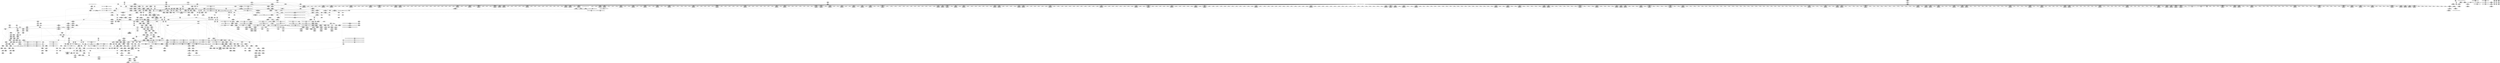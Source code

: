 digraph {
	CE0x3d65ce0 [shape=record,shape=Mrecord,label="{CE0x3d65ce0|GLOBAL:llvm.expect.i64|*Constant*|*SummSink*}"]
	CE0x3d26eb0 [shape=record,shape=Mrecord,label="{CE0x3d26eb0|12:_i32,_56:_i8*,_:_CRE_166,167_}"]
	CE0x3ce1990 [shape=record,shape=Mrecord,label="{CE0x3ce1990|GLOBAL:__llvm_gcov_ctr235|Global_var:__llvm_gcov_ctr235|*SummSource*}"]
	CE0x3ce7390 [shape=record,shape=Mrecord,label="{CE0x3ce7390|path_has_perm:path|Function::path_has_perm&Arg::path::|*SummSource*}"]
	CE0x3cee230 [shape=record,shape=Mrecord,label="{CE0x3cee230|cred_sid:tmp4|*LoadInst*|security/selinux/hooks.c,196|*SummSource*}"]
	CE0x3cee9b0 [shape=record,shape=Mrecord,label="{CE0x3cee9b0|GLOBAL:lockdep_rcu_suspicious|*Constant*|*SummSource*}"]
	CE0x3d7ec70 [shape=record,shape=Mrecord,label="{CE0x3d7ec70|inode_has_perm:sid3|security/selinux/hooks.c,1617|*SummSink*}"]
	CE0x3d448a0 [shape=record,shape=Mrecord,label="{CE0x3d448a0|12:_i32,_56:_i8*,_:_CRE_479,480_}"]
	CE0x3cee760 [shape=record,shape=Mrecord,label="{CE0x3cee760|GLOBAL:lockdep_rcu_suspicious|*Constant*}"]
	CE0x3d095c0 [shape=record,shape=Mrecord,label="{CE0x3d095c0|104:_%struct.inode*,_:_CRE_174,175_}"]
	CE0x3d2bc30 [shape=record,shape=Mrecord,label="{CE0x3d2bc30|inode_has_perm:tmp3}"]
	CE0x3d195c0 [shape=record,shape=Mrecord,label="{CE0x3d195c0|__validate_creds:tmp7|include/linux/cred.h,174|*SummSink*}"]
	CE0x3d22eb0 [shape=record,shape=Mrecord,label="{CE0x3d22eb0|104:_%struct.inode*,_:_CRE_56,64_|*MultipleSource*|Function::selinux_inode_getattr&Arg::dentry::|*LoadInst*|security/selinux/hooks.c,1642|security/selinux/hooks.c,1642}"]
	CE0x3d3ca50 [shape=record,shape=Mrecord,label="{CE0x3d3ca50|12:_i32,_56:_i8*,_:_CRE_244,245_}"]
	CE0x3d12540 [shape=record,shape=Mrecord,label="{CE0x3d12540|path_has_perm:d_inode|security/selinux/hooks.c,1642|*SummSource*}"]
	CE0x3d27360 [shape=record,shape=Mrecord,label="{CE0x3d27360|12:_i32,_56:_i8*,_:_CRE_171,172_}"]
	CE0x3d41be0 [shape=record,shape=Mrecord,label="{CE0x3d41be0|12:_i32,_56:_i8*,_:_CRE_320,328_|*MultipleSource*|security/selinux/hooks.c,1642|Function::inode_has_perm&Arg::inode::|security/selinux/hooks.c,1611}"]
	CE0x3d10540 [shape=record,shape=Mrecord,label="{CE0x3d10540|i64_16|*Constant*}"]
	CE0x3d1ffa0 [shape=record,shape=Mrecord,label="{CE0x3d1ffa0|12:_i32,_56:_i8*,_:_CRE_72,76_|*MultipleSource*|security/selinux/hooks.c,1642|Function::inode_has_perm&Arg::inode::|security/selinux/hooks.c,1611}"]
	CE0x3d105b0 [shape=record,shape=Mrecord,label="{CE0x3d105b0|i64_16|*Constant*|*SummSource*}"]
	CE0x3d09110 [shape=record,shape=Mrecord,label="{CE0x3d09110|104:_%struct.inode*,_:_CRE_169,170_}"]
	CE0x34cffe0 [shape=record,shape=Mrecord,label="{CE0x34cffe0|i64*_getelementptr_inbounds_(_11_x_i64_,_11_x_i64_*___llvm_gcov_ctr235,_i64_0,_i64_0)|*Constant*|*SummSink*}"]
	CE0x3d09200 [shape=record,shape=Mrecord,label="{CE0x3d09200|104:_%struct.inode*,_:_CRE_170,171_}"]
	CE0x3d09d80 [shape=record,shape=Mrecord,label="{CE0x3d09d80|i64*_getelementptr_inbounds_(_2_x_i64_,_2_x_i64_*___llvm_gcov_ctr204,_i64_0,_i64_0)|*Constant*}"]
	CE0x3d46070 [shape=record,shape=Mrecord,label="{CE0x3d46070|12:_i32,_56:_i8*,_:_CRE_528,536_|*MultipleSource*|security/selinux/hooks.c,1642|Function::inode_has_perm&Arg::inode::|security/selinux/hooks.c,1611}"]
	CE0x3d47f10 [shape=record,shape=Mrecord,label="{CE0x3d47f10|12:_i32,_56:_i8*,_:_CRE_570,571_}"]
	CE0x3d5edb0 [shape=record,shape=Mrecord,label="{CE0x3d5edb0|avc_has_perm:requested|Function::avc_has_perm&Arg::requested::|*SummSource*}"]
	CE0x3d5f490 [shape=record,shape=Mrecord,label="{CE0x3d5f490|_ret_i32_%retval.0,_!dbg_!27728|security/selinux/avc.c,775|*SummSource*}"]
	CE0x3d32540 [shape=record,shape=Mrecord,label="{CE0x3d32540|__validate_creds:file|Function::__validate_creds&Arg::file::|*SummSource*}"]
	CE0x3cbec20 [shape=record,shape=Mrecord,label="{CE0x3cbec20|inode_has_perm:adp|Function::inode_has_perm&Arg::adp::|*SummSource*}"]
	CE0x3d0f5b0 [shape=record,shape=Mrecord,label="{CE0x3d0f5b0|104:_%struct.inode*,_:_CRE_318,319_}"]
	CE0x3d49b90 [shape=record,shape=Mrecord,label="{CE0x3d49b90|12:_i32,_56:_i8*,_:_CRE_594,595_}"]
	CE0x3d63ca0 [shape=record,shape=Mrecord,label="{CE0x3d63ca0|inode_has_perm:and|security/selinux/hooks.c,1611}"]
	CE0x3ce34c0 [shape=record,shape=Mrecord,label="{CE0x3ce34c0|selinux_inode_getattr:cred4|security/selinux/hooks.c,2904}"]
	CE0x3d46aa0 [shape=record,shape=Mrecord,label="{CE0x3d46aa0|12:_i32,_56:_i8*,_:_CRE_553,554_}"]
	CE0x3d08990 [shape=record,shape=Mrecord,label="{CE0x3d08990|104:_%struct.inode*,_:_CRE_161,162_}"]
	CE0x3d40da0 [shape=record,shape=Mrecord,label="{CE0x3d40da0|12:_i32,_56:_i8*,_:_CRE_301,302_}"]
	CE0x3d5fe10 [shape=record,shape=Mrecord,label="{CE0x3d5fe10|inode_has_perm:retval.0|*SummSink*}"]
	CE0x3cd4a10 [shape=record,shape=Mrecord,label="{CE0x3cd4a10|selinux_inode_getattr:tmp16|security/selinux/hooks.c,2904|*SummSink*}"]
	CE0x3d1f5f0 [shape=record,shape=Mrecord,label="{CE0x3d1f5f0|__validate_creds:file|Function::__validate_creds&Arg::file::}"]
	CE0x3d5cfc0 [shape=record,shape=Mrecord,label="{CE0x3d5cfc0|inode_has_perm:tmp13|security/selinux/hooks.c,1614|*SummSink*}"]
	CE0x3d28d10 [shape=record,shape=Mrecord,label="{CE0x3d28d10|12:_i32,_56:_i8*,_:_CRE_136,137_}"]
	CE0x3d5aee0 [shape=record,shape=Mrecord,label="{CE0x3d5aee0|_ret_i32_%tmp6,_!dbg_!27716|security/selinux/hooks.c,197}"]
	CE0x3d445a0 [shape=record,shape=Mrecord,label="{CE0x3d445a0|12:_i32,_56:_i8*,_:_CRE_476,477_}"]
	CE0x3ce15f0 [shape=record,shape=Mrecord,label="{CE0x3ce15f0|selinux_inode_getattr:tmp4|security/selinux/hooks.c,2904|*SummSink*}"]
	CE0x3d08f30 [shape=record,shape=Mrecord,label="{CE0x3d08f30|104:_%struct.inode*,_:_CRE_167,168_}"]
	CE0x3d3af20 [shape=record,shape=Mrecord,label="{CE0x3d3af20|12:_i32,_56:_i8*,_:_CRE_198,199_}"]
	CE0x3cbc440 [shape=record,shape=Mrecord,label="{CE0x3cbc440|selinux_inode_getattr:tmp|*SummSink*}"]
	CE0x3cded40 [shape=record,shape=Mrecord,label="{CE0x3cded40|i64_0|*Constant*|*SummSource*}"]
	CE0x3d43970 [shape=record,shape=Mrecord,label="{CE0x3d43970|12:_i32,_56:_i8*,_:_CRE_448,456_|*MultipleSource*|security/selinux/hooks.c,1642|Function::inode_has_perm&Arg::inode::|security/selinux/hooks.c,1611}"]
	CE0x3cc0010 [shape=record,shape=Mrecord,label="{CE0x3cc0010|i64*_getelementptr_inbounds_(_11_x_i64_,_11_x_i64_*___llvm_gcov_ctr235,_i64_0,_i64_6)|*Constant*|*SummSource*}"]
	CE0x3d54790 [shape=record,shape=Mrecord,label="{CE0x3d54790|12:_i32,_56:_i8*,_:_CRE_930,931_}"]
	CE0x3cc4200 [shape=record,shape=Mrecord,label="{CE0x3cc4200|selinux_inode_getattr:tmp18|security/selinux/hooks.c,2904|*SummSource*}"]
	CE0x3ce6ad0 [shape=record,shape=Mrecord,label="{CE0x3ce6ad0|path_has_perm:entry|*SummSource*}"]
	CE0x3cbfce0 [shape=record,shape=Mrecord,label="{CE0x3cbfce0|path_has_perm:tmp6|security/selinux/hooks.c,1646|*SummSource*}"]
	CE0x3d68580 [shape=record,shape=Mrecord,label="{CE0x3d68580|inode_has_perm:tmp9|security/selinux/hooks.c,1611|*SummSink*}"]
	CE0x3d23640 [shape=record,shape=Mrecord,label="{CE0x3d23640|104:_%struct.inode*,_:_CRE_213,214_}"]
	CE0x3cc9c50 [shape=record,shape=Mrecord,label="{CE0x3cc9c50|selinux_inode_getattr:tmp6|security/selinux/hooks.c,2904|*SummSink*}"]
	CE0x3cc1000 [shape=record,shape=Mrecord,label="{CE0x3cc1000|inode_has_perm:if.end}"]
	CE0x3d5c230 [shape=record,shape=Mrecord,label="{CE0x3d5c230|inode_has_perm:tmp16|security/selinux/hooks.c,1615|*SummSource*}"]
	CE0x3d52b10 [shape=record,shape=Mrecord,label="{CE0x3d52b10|12:_i32,_56:_i8*,_:_CRE_906,907_}"]
	CE0x3cc44c0 [shape=record,shape=Mrecord,label="{CE0x3cc44c0|selinux_inode_getattr:tmp19|security/selinux/hooks.c,2904}"]
	CE0x3d3a620 [shape=record,shape=Mrecord,label="{CE0x3d3a620|12:_i32,_56:_i8*,_:_CRE_190,191_}"]
	CE0x3cef6c0 [shape=record,shape=Mrecord,label="{CE0x3cef6c0|104:_%struct.inode*,_:_CRE_155,156_}"]
	CE0x3d61020 [shape=record,shape=Mrecord,label="{CE0x3d61020|__validate_creds:if.then}"]
	CE0x3d22d20 [shape=record,shape=Mrecord,label="{CE0x3d22d20|104:_%struct.inode*,_:_CRE_48,52_|*MultipleSource*|Function::selinux_inode_getattr&Arg::dentry::|*LoadInst*|security/selinux/hooks.c,1642|security/selinux/hooks.c,1642}"]
	CE0x3cda7b0 [shape=record,shape=Mrecord,label="{CE0x3cda7b0|selinux_inode_getattr:tmp13|security/selinux/hooks.c,2904|*SummSink*}"]
	CE0x3cdf390 [shape=record,shape=Mrecord,label="{CE0x3cdf390|selinux_inode_getattr:tobool1|security/selinux/hooks.c,2904}"]
	CE0x3d389e0 [shape=record,shape=Mrecord,label="{CE0x3d389e0|12:_i32,_56:_i8*,_:_CRE_147,148_}"]
	CE0x3cc7e60 [shape=record,shape=Mrecord,label="{CE0x3cc7e60|selinux_inode_getattr:land.lhs.true2|*SummSource*}"]
	CE0x3d8c030 [shape=record,shape=Mrecord,label="{CE0x3d8c030|cred_sid:tmp5|security/selinux/hooks.c,196|*SummSink*}"]
	CE0x3d46fd0 [shape=record,shape=Mrecord,label="{CE0x3d46fd0|12:_i32,_56:_i8*,_:_CRE_557,558_}"]
	CE0x3d4ab00 [shape=record,shape=Mrecord,label="{CE0x3d4ab00|12:_i32,_56:_i8*,_:_CRE_607,608_}"]
	CE0x3cca450 [shape=record,shape=Mrecord,label="{CE0x3cca450|_call_void_lockdep_rcu_suspicious(i8*_getelementptr_inbounds_(_25_x_i8_,_25_x_i8_*_.str3,_i32_0,_i32_0),_i32_2904,_i8*_getelementptr_inbounds_(_45_x_i8_,_45_x_i8_*_.str12,_i32_0,_i32_0))_#10,_!dbg_!27729|security/selinux/hooks.c,2904|*SummSource*}"]
	CE0x3d617f0 [shape=record,shape=Mrecord,label="{CE0x3d617f0|__validate_creds:tmp3|include/linux/cred.h,173|*SummSink*}"]
	CE0x3d096b0 [shape=record,shape=Mrecord,label="{CE0x3d096b0|104:_%struct.inode*,_:_CRE_175,176_}"]
	CE0x3d1d3b0 [shape=record,shape=Mrecord,label="{CE0x3d1d3b0|inode_has_perm:tmp|*SummSource*}"]
	CE0x3ce9a70 [shape=record,shape=Mrecord,label="{CE0x3ce9a70|i8_1|*Constant*|*SummSource*}"]
	CE0x3d377f0 [shape=record,shape=Mrecord,label="{CE0x3d377f0|GLOBAL:cred_sid|*Constant*}"]
	CE0x3d324a0 [shape=record,shape=Mrecord,label="{CE0x3d324a0|i32_5|*Constant*|*SummSource*}"]
	CE0x3d5fbe0 [shape=record,shape=Mrecord,label="{CE0x3d5fbe0|inode_has_perm:retval.0|*SummSource*}"]
	CE0x3d32040 [shape=record,shape=Mrecord,label="{CE0x3d32040|path_has_perm:tmp4|*LoadInst*|security/selinux/hooks.c,1642|*SummSource*}"]
	CE0x3d1f040 [shape=record,shape=Mrecord,label="{CE0x3d1f040|__validate_creds:tmp1}"]
	CE0x3d489c0 [shape=record,shape=Mrecord,label="{CE0x3d489c0|12:_i32,_56:_i8*,_:_CRE_579,580_}"]
	CE0x3d5bf40 [shape=record,shape=Mrecord,label="{CE0x3d5bf40|inode_has_perm:tmp15|*LoadInst*|security/selinux/hooks.c,1615|*SummSource*}"]
	CE0x3d32170 [shape=record,shape=Mrecord,label="{CE0x3d32170|path_has_perm:tmp4|*LoadInst*|security/selinux/hooks.c,1642|*SummSink*}"]
	CE0x3ce4300 [shape=record,shape=Mrecord,label="{CE0x3ce4300|selinux_inode_getattr:dentry6|security/selinux/hooks.c,2907|*SummSource*}"]
	CE0x3d8cb70 [shape=record,shape=Mrecord,label="{CE0x3d8cb70|0:_i32,_4:_i32,_8:_i32,_12:_i32,_:_CMRE_4,8_|*MultipleSource*|security/selinux/hooks.c,196|security/selinux/hooks.c,197|*LoadInst*|security/selinux/hooks.c,196}"]
	CE0x3cd3f70 [shape=record,shape=Mrecord,label="{CE0x3cd3f70|selinux_inode_getattr:if.end|*SummSink*}"]
	CE0x3d134e0 [shape=record,shape=Mrecord,label="{CE0x3d134e0|104:_%struct.inode*,_:_CRE_80,88_|*MultipleSource*|Function::selinux_inode_getattr&Arg::dentry::|*LoadInst*|security/selinux/hooks.c,1642|security/selinux/hooks.c,1642}"]
	CE0x3cde310 [shape=record,shape=Mrecord,label="{CE0x3cde310|selinux_inode_getattr:tmp10|security/selinux/hooks.c,2904|*SummSource*}"]
	CE0x3d8dfc0 [shape=record,shape=Mrecord,label="{CE0x3d8dfc0|VOIDTB_TE:_CE_8,16_|Function::selinux_inode_getattr&Arg::mnt::}"]
	CE0x3d3f970 [shape=record,shape=Mrecord,label="{CE0x3d3f970|12:_i32,_56:_i8*,_:_CRE_284,285_}"]
	CE0x3d4ec50 [shape=record,shape=Mrecord,label="{CE0x3d4ec50|12:_i32,_56:_i8*,_:_CRE_816,824_|*MultipleSource*|security/selinux/hooks.c,1642|Function::inode_has_perm&Arg::inode::|security/selinux/hooks.c,1611}"]
	CE0x3cef3f0 [shape=record,shape=Mrecord,label="{CE0x3cef3f0|104:_%struct.inode*,_:_CRE_152,153_}"]
	CE0x3d4dc80 [shape=record,shape=Mrecord,label="{CE0x3d4dc80|12:_i32,_56:_i8*,_:_CRE_744,752_|*MultipleSource*|security/selinux/hooks.c,1642|Function::inode_has_perm&Arg::inode::|security/selinux/hooks.c,1611}"]
	CE0x3d1d790 [shape=record,shape=Mrecord,label="{CE0x3d1d790|cred_sid:tmp2|*SummSource*}"]
	CE0x3d415f0 [shape=record,shape=Mrecord,label="{CE0x3d415f0|12:_i32,_56:_i8*,_:_CRE_308,309_}"]
	CE0x3d47590 [shape=record,shape=Mrecord,label="{CE0x3d47590|12:_i32,_56:_i8*,_:_CRE_562,563_}"]
	CE0x3d68bd0 [shape=record,shape=Mrecord,label="{CE0x3d68bd0|i64*_getelementptr_inbounds_(_8_x_i64_,_8_x_i64_*___llvm_gcov_ctr154,_i64_0,_i64_5)|*Constant*}"]
	CE0x3d2d170 [shape=record,shape=Mrecord,label="{CE0x3d2d170|12:_i32,_56:_i8*,_:_CRE_32,40_|*MultipleSource*|security/selinux/hooks.c,1642|Function::inode_has_perm&Arg::inode::|security/selinux/hooks.c,1611}"]
	CE0x3d61f70 [shape=record,shape=Mrecord,label="{CE0x3d61f70|__validate_creds:tmp5|include/linux/cred.h,173}"]
	CE0x3d4ff20 [shape=record,shape=Mrecord,label="{CE0x3d4ff20|12:_i32,_56:_i8*,_:_CRE_869,870_}"]
	CE0x3cd5510 [shape=record,shape=Mrecord,label="{CE0x3cd5510|i64_4|*Constant*|*SummSource*}"]
	CE0x3cc4f10 [shape=record,shape=Mrecord,label="{CE0x3cc4f10|selinux_inode_getattr:tmp19|security/selinux/hooks.c,2904|*SummSink*}"]
	CE0x3d4a640 [shape=record,shape=Mrecord,label="{CE0x3d4a640|12:_i32,_56:_i8*,_:_CRE_603,604_}"]
	CE0x3cb68c0 [shape=record,shape=Mrecord,label="{CE0x3cb68c0|i64*_getelementptr_inbounds_(_11_x_i64_,_11_x_i64_*___llvm_gcov_ctr235,_i64_0,_i64_6)|*Constant*}"]
	CE0x3d2b810 [shape=record,shape=Mrecord,label="{CE0x3d2b810|COLLAPSED:_GCMRE___llvm_gcov_ctr155_internal_global_5_x_i64_zeroinitializer:_elem_0:default:}"]
	CE0x3d3d110 [shape=record,shape=Mrecord,label="{CE0x3d3d110|12:_i32,_56:_i8*,_:_CRE_250,251_}"]
	CE0x3d08460 [shape=record,shape=Mrecord,label="{CE0x3d08460|get_current:bb}"]
	CE0x3d4a8a0 [shape=record,shape=Mrecord,label="{CE0x3d4a8a0|12:_i32,_56:_i8*,_:_CRE_605,606_}"]
	CE0x3cd57d0 [shape=record,shape=Mrecord,label="{CE0x3cd57d0|_call_void_mcount()_#3}"]
	CE0x3d605f0 [shape=record,shape=Mrecord,label="{CE0x3d605f0|inode_has_perm:tmp19|security/selinux/hooks.c,1618|*SummSink*}"]
	CE0x3ceeaf0 [shape=record,shape=Mrecord,label="{CE0x3ceeaf0|104:_%struct.inode*,_:_CRE_112,144_|*MultipleSource*|Function::selinux_inode_getattr&Arg::dentry::|*LoadInst*|security/selinux/hooks.c,1642|security/selinux/hooks.c,1642}"]
	CE0x3cbb5c0 [shape=record,shape=Mrecord,label="{CE0x3cbb5c0|104:_%struct.inode*,_:_CRE_197,198_}"]
	CE0x3d4d850 [shape=record,shape=Mrecord,label="{CE0x3d4d850|12:_i32,_56:_i8*,_:_CRE_728,736_|*MultipleSource*|security/selinux/hooks.c,1642|Function::inode_has_perm&Arg::inode::|security/selinux/hooks.c,1611}"]
	CE0x3d4e080 [shape=record,shape=Mrecord,label="{CE0x3d4e080|12:_i32,_56:_i8*,_:_CRE_760,768_|*MultipleSource*|security/selinux/hooks.c,1642|Function::inode_has_perm&Arg::inode::|security/selinux/hooks.c,1611}"]
	CE0x3d31260 [shape=record,shape=Mrecord,label="{CE0x3d31260|__validate_creds:tmp2|include/linux/cred.h,173|*SummSource*}"]
	CE0x3cc5540 [shape=record,shape=Mrecord,label="{CE0x3cc5540|selinux_inode_getattr:tmp5|security/selinux/hooks.c,2904}"]
	CE0x3d326a0 [shape=record,shape=Mrecord,label="{CE0x3d326a0|__validate_creds:file|Function::__validate_creds&Arg::file::|*SummSink*}"]
	CE0x3d4ee50 [shape=record,shape=Mrecord,label="{CE0x3d4ee50|12:_i32,_56:_i8*,_:_CRE_824,832_|*MultipleSource*|security/selinux/hooks.c,1642|Function::inode_has_perm&Arg::inode::|security/selinux/hooks.c,1611}"]
	CE0x3ce2bb0 [shape=record,shape=Mrecord,label="{CE0x3ce2bb0|_ret_%struct.task_struct*_%tmp4,_!dbg_!27714|./arch/x86/include/asm/current.h,14|*SummSource*}"]
	CE0x3cc6f10 [shape=record,shape=Mrecord,label="{CE0x3cc6f10|selinux_inode_getattr:tobool|security/selinux/hooks.c,2904|*SummSink*}"]
	CE0x3cdcc10 [shape=record,shape=Mrecord,label="{CE0x3cdcc10|selinux_inode_getattr:tmp15|security/selinux/hooks.c,2904|*SummSource*}"]
	CE0x3cd35f0 [shape=record,shape=Mrecord,label="{CE0x3cd35f0|i64*_getelementptr_inbounds_(_2_x_i64_,_2_x_i64_*___llvm_gcov_ctr204,_i64_0,_i64_1)|*Constant*|*SummSink*}"]
	CE0x3cc0f40 [shape=record,shape=Mrecord,label="{CE0x3cc0f40|inode_has_perm:if.then|*SummSink*}"]
	CE0x3d1c810 [shape=record,shape=Mrecord,label="{CE0x3d1c810|cred_sid:tmp3|*SummSource*}"]
	CE0x3d0e4b0 [shape=record,shape=Mrecord,label="{CE0x3d0e4b0|104:_%struct.inode*,_:_CRE_296,304_|*MultipleSource*|Function::selinux_inode_getattr&Arg::dentry::|*LoadInst*|security/selinux/hooks.c,1642|security/selinux/hooks.c,1642}"]
	CE0x3cc28c0 [shape=record,shape=Mrecord,label="{CE0x3cc28c0|path_has_perm:tmp1|*SummSource*}"]
	CE0x3cb6b50 [shape=record,shape=Mrecord,label="{CE0x3cb6b50|selinux_inode_getattr:do.body}"]
	CE0x3d3c5c0 [shape=record,shape=Mrecord,label="{CE0x3d3c5c0|12:_i32,_56:_i8*,_:_CRE_241,242_}"]
	CE0x3d55fa0 [shape=record,shape=Mrecord,label="{CE0x3d55fa0|12:_i32,_56:_i8*,_:_CRE_982,983_}"]
	CE0x3d28ed0 [shape=record,shape=Mrecord,label="{CE0x3d28ed0|12:_i32,_56:_i8*,_:_CRE_137,138_}"]
	CE0x3d14390 [shape=record,shape=Mrecord,label="{CE0x3d14390|avc_has_perm:tsid|Function::avc_has_perm&Arg::tsid::|*SummSink*}"]
	CE0x3d8c170 [shape=record,shape=Mrecord,label="{CE0x3d8c170|i32_1|*Constant*}"]
	CE0x3d3c3c0 [shape=record,shape=Mrecord,label="{CE0x3d3c3c0|12:_i32,_56:_i8*,_:_CRE_240,241_}"]
	CE0x3d4b810 [shape=record,shape=Mrecord,label="{CE0x3d4b810|12:_i32,_56:_i8*,_:_CRE_618,619_}"]
	CE0x3d14280 [shape=record,shape=Mrecord,label="{CE0x3d14280|avc_has_perm:tsid|Function::avc_has_perm&Arg::tsid::|*SummSource*}"]
	CE0x3cbf7f0 [shape=record,shape=Mrecord,label="{CE0x3cbf7f0|path_has_perm:path1|security/selinux/hooks.c,1646}"]
	CE0x3cbad50 [shape=record,shape=Mrecord,label="{CE0x3cbad50|104:_%struct.inode*,_:_CRE_188,189_}"]
	CE0x3d38620 [shape=record,shape=Mrecord,label="{CE0x3d38620|12:_i32,_56:_i8*,_:_CRE_143,144_}"]
	CE0x3d1c6c0 [shape=record,shape=Mrecord,label="{CE0x3d1c6c0|cred_sid:tmp3}"]
	CE0x3d16070 [shape=record,shape=Mrecord,label="{CE0x3d16070|i32_(i32,_i32,_i16,_i32,_%struct.common_audit_data*)*_bitcast_(i32_(i32,_i32,_i16,_i32,_%struct.common_audit_data.495*)*_avc_has_perm_to_i32_(i32,_i32,_i16,_i32,_%struct.common_audit_data*)*)|*Constant*|*SummSink*}"]
	CE0x3d11ba0 [shape=record,shape=Mrecord,label="{CE0x3d11ba0|path_has_perm:ad|security/selinux/hooks.c, 1643}"]
	CE0x3d48760 [shape=record,shape=Mrecord,label="{CE0x3d48760|12:_i32,_56:_i8*,_:_CRE_577,578_}"]
	CE0x3d42fa0 [shape=record,shape=Mrecord,label="{CE0x3d42fa0|12:_i32,_56:_i8*,_:_CRE_408,416_|*MultipleSource*|security/selinux/hooks.c,1642|Function::inode_has_perm&Arg::inode::|security/selinux/hooks.c,1611}"]
	CE0x3d25df0 [shape=record,shape=Mrecord,label="{CE0x3d25df0|get_current:tmp1}"]
	CE0x3ce5c50 [shape=record,shape=Mrecord,label="{CE0x3ce5c50|selinux_inode_getattr:mnt|Function::selinux_inode_getattr&Arg::mnt::|*SummSource*}"]
	CE0x3d529e0 [shape=record,shape=Mrecord,label="{CE0x3d529e0|12:_i32,_56:_i8*,_:_CRE_905,906_}"]
	CE0x3d1c880 [shape=record,shape=Mrecord,label="{CE0x3d1c880|cred_sid:tmp3|*SummSink*}"]
	CE0x3d45220 [shape=record,shape=Mrecord,label="{CE0x3d45220|12:_i32,_56:_i8*,_:_CRE_487,488_}"]
	CE0x3ce2aa0 [shape=record,shape=Mrecord,label="{CE0x3ce2aa0|get_current:entry|*SummSink*}"]
	CE0x3d26dc0 [shape=record,shape=Mrecord,label="{CE0x3d26dc0|12:_i32,_56:_i8*,_:_CRE_165,166_}"]
	CE0x3d38bc0 [shape=record,shape=Mrecord,label="{CE0x3d38bc0|12:_i32,_56:_i8*,_:_CRE_149,150_}"]
	CE0x3d4c060 [shape=record,shape=Mrecord,label="{CE0x3d4c060|12:_i32,_56:_i8*,_:_CRE_632,640_|*MultipleSource*|security/selinux/hooks.c,1642|Function::inode_has_perm&Arg::inode::|security/selinux/hooks.c,1611}"]
	CE0x3cd9ea0 [shape=record,shape=Mrecord,label="{CE0x3cd9ea0|selinux_inode_getattr:tobool|security/selinux/hooks.c,2904|*SummSource*}"]
	CE0x3cbe6f0 [shape=record,shape=Mrecord,label="{CE0x3cbe6f0|inode_has_perm:perms|Function::inode_has_perm&Arg::perms::}"]
	CE0x3d298e0 [shape=record,shape=Mrecord,label="{CE0x3d298e0|i32_4|*Constant*|*SummSource*}"]
	CE0x3d444f0 [shape=record,shape=Mrecord,label="{CE0x3d444f0|12:_i32,_56:_i8*,_:_CRE_475,476_}"]
	CE0x3cc0290 [shape=record,shape=Mrecord,label="{CE0x3cc0290|i64*_getelementptr_inbounds_(_11_x_i64_,_11_x_i64_*___llvm_gcov_ctr235,_i64_0,_i64_6)|*Constant*|*SummSink*}"]
	CE0x3d679a0 [shape=record,shape=Mrecord,label="{CE0x3d679a0|inode_has_perm:tmp9|security/selinux/hooks.c,1611|*SummSource*}"]
	CE0x3d4e680 [shape=record,shape=Mrecord,label="{CE0x3d4e680|12:_i32,_56:_i8*,_:_CRE_792,800_|*MultipleSource*|security/selinux/hooks.c,1642|Function::inode_has_perm&Arg::inode::|security/selinux/hooks.c,1611}"]
	CE0x3d51480 [shape=record,shape=Mrecord,label="{CE0x3d51480|12:_i32,_56:_i8*,_:_CRE_887,888_}"]
	CE0x3cc2930 [shape=record,shape=Mrecord,label="{CE0x3cc2930|path_has_perm:tmp1|*SummSink*}"]
	CE0x3d53100 [shape=record,shape=Mrecord,label="{CE0x3d53100|12:_i32,_56:_i8*,_:_CRE_911,912_}"]
	CE0x3d5f1c0 [shape=record,shape=Mrecord,label="{CE0x3d5f1c0|avc_has_perm:auditdata|Function::avc_has_perm&Arg::auditdata::|*SummSource*}"]
	CE0x3cc3c30 [shape=record,shape=Mrecord,label="{CE0x3cc3c30|i8*_getelementptr_inbounds_(_45_x_i8_,_45_x_i8_*_.str12,_i32_0,_i32_0)|*Constant*|*SummSink*}"]
	CE0x3d13b50 [shape=record,shape=Mrecord,label="{CE0x3d13b50|104:_%struct.inode*,_:_CRE_91,92_}"]
	CE0x3d408e0 [shape=record,shape=Mrecord,label="{CE0x3d408e0|12:_i32,_56:_i8*,_:_CRE_297,298_}"]
	CE0x3d4c820 [shape=record,shape=Mrecord,label="{CE0x3d4c820|12:_i32,_56:_i8*,_:_CRE_664,672_|*MultipleSource*|security/selinux/hooks.c,1642|Function::inode_has_perm&Arg::inode::|security/selinux/hooks.c,1611}"]
	CE0x3cbfaf0 [shape=record,shape=Mrecord,label="{CE0x3cbfaf0|path_has_perm:tmp6|security/selinux/hooks.c,1646}"]
	CE0x3d0cf30 [shape=record,shape=Mrecord,label="{CE0x3d0cf30|_call_void___validate_creds(%struct.cred*_%cred,_i8*_getelementptr_inbounds_(_25_x_i8_,_25_x_i8_*_.str3,_i32_0,_i32_0),_i32_1609)_#10,_!dbg_!27719|security/selinux/hooks.c,1609|*SummSink*}"]
	CE0x3cc9240 [shape=record,shape=Mrecord,label="{CE0x3cc9240|selinux_inode_getattr:call3|security/selinux/hooks.c,2904|*SummSink*}"]
	CE0x3cd1670 [shape=record,shape=Mrecord,label="{CE0x3cd1670|12:_i32,_56:_i8*,_:_CRE_12,16_|*MultipleSource*|security/selinux/hooks.c,1642|Function::inode_has_perm&Arg::inode::|security/selinux/hooks.c,1611}"]
	CE0x3cd64f0 [shape=record,shape=Mrecord,label="{CE0x3cd64f0|selinux_inode_getattr:tobool1|security/selinux/hooks.c,2904|*SummSource*}"]
	CE0x3d41850 [shape=record,shape=Mrecord,label="{CE0x3d41850|12:_i32,_56:_i8*,_:_CRE_310,311_}"]
	CE0x3ce6140 [shape=record,shape=Mrecord,label="{CE0x3ce6140|selinux_inode_getattr:call8|security/selinux/hooks.c,2910|*SummSource*}"]
	CE0x3d66660 [shape=record,shape=Mrecord,label="{CE0x3d66660|inode_has_perm:tobool2|security/selinux/hooks.c,1611|*SummSource*}"]
	CE0x3d450f0 [shape=record,shape=Mrecord,label="{CE0x3d450f0|12:_i32,_56:_i8*,_:_CRE_486,487_}"]
	CE0x3d52ea0 [shape=record,shape=Mrecord,label="{CE0x3d52ea0|12:_i32,_56:_i8*,_:_CRE_909,910_}"]
	CE0x3cc94e0 [shape=record,shape=Mrecord,label="{CE0x3cc94e0|selinux_inode_getattr:tmp2|*SummSource*}"]
	CE0x3d13bc0 [shape=record,shape=Mrecord,label="{CE0x3d13bc0|104:_%struct.inode*,_:_CRE_92,93_}"]
	CE0x3d61a70 [shape=record,shape=Mrecord,label="{CE0x3d61a70|__validate_creds:tmp4|include/linux/cred.h,173|*SummSource*}"]
	CE0x3d1e4f0 [shape=record,shape=Mrecord,label="{CE0x3d1e4f0|__validate_creds:cred|Function::__validate_creds&Arg::cred::|*SummSource*}"]
	"CONST[source:0(mediator),value:2(dynamic)][purpose:{object}][SnkIdx:1]"
	CE0x3d41fa0 [shape=record,shape=Mrecord,label="{CE0x3d41fa0|12:_i32,_56:_i8*,_:_CRE_336,344_|*MultipleSource*|security/selinux/hooks.c,1642|Function::inode_has_perm&Arg::inode::|security/selinux/hooks.c,1611}"]
	CE0x3cca0b0 [shape=record,shape=Mrecord,label="{CE0x3cca0b0|i64*_getelementptr_inbounds_(_11_x_i64_,_11_x_i64_*___llvm_gcov_ctr235,_i64_0,_i64_1)|*Constant*|*SummSource*}"]
	CE0x3cda1b0 [shape=record,shape=Mrecord,label="{CE0x3cda1b0|path_has_perm:bb|*SummSource*}"]
	CE0x3d63d80 [shape=record,shape=Mrecord,label="{CE0x3d63d80|inode_has_perm:and|security/selinux/hooks.c,1611|*SummSink*}"]
	CE0x3d100b0 [shape=record,shape=Mrecord,label="{CE0x3d100b0|i32_8|*Constant*}"]
	CE0x3cec630 [shape=record,shape=Mrecord,label="{CE0x3cec630|__validate_creds:tmp8|include/linux/cred.h,175}"]
	CE0x3cbba70 [shape=record,shape=Mrecord,label="{CE0x3cbba70|104:_%struct.inode*,_:_CRE_202,203_}"]
	CE0x3d24670 [shape=record,shape=Mrecord,label="{CE0x3d24670|104:_%struct.inode*,_:_CRE_264,272_|*MultipleSource*|Function::selinux_inode_getattr&Arg::dentry::|*LoadInst*|security/selinux/hooks.c,1642|security/selinux/hooks.c,1642}"]
	CE0x3d15270 [shape=record,shape=Mrecord,label="{CE0x3d15270|inode_has_perm:sclass|security/selinux/hooks.c,1617|*SummSink*}"]
	CE0x3cd7e30 [shape=record,shape=Mrecord,label="{CE0x3cd7e30|i64*_getelementptr_inbounds_(_2_x_i64_,_2_x_i64_*___llvm_gcov_ctr204,_i64_0,_i64_1)|*Constant*}"]
	CE0x3d615f0 [shape=record,shape=Mrecord,label="{CE0x3d615f0|GLOBAL:__llvm_gcov_ctr155|Global_var:__llvm_gcov_ctr155|*SummSink*}"]
	CE0x3d39070 [shape=record,shape=Mrecord,label="{CE0x3d39070|12:_i32,_56:_i8*,_:_CRE_154,155_}"]
	CE0x3d39720 [shape=record,shape=Mrecord,label="{CE0x3d39720|12:_i32,_56:_i8*,_:_CRE_174,175_}"]
	CE0x3cef7b0 [shape=record,shape=Mrecord,label="{CE0x3cef7b0|104:_%struct.inode*,_:_CRE_156,157_}"]
	CE0x3d3bb00 [shape=record,shape=Mrecord,label="{CE0x3d3bb00|12:_i32,_56:_i8*,_:_CRE_208,210_|*MultipleSource*|security/selinux/hooks.c,1642|Function::inode_has_perm&Arg::inode::|security/selinux/hooks.c,1611}"]
	CE0x3d12e50 [shape=record,shape=Mrecord,label="{CE0x3d12e50|GLOBAL:current_task|Global_var:current_task}"]
	CE0x3ce4a30 [shape=record,shape=Mrecord,label="{CE0x3ce4a30|selinux_inode_getattr:mnt7|security/selinux/hooks.c,2908|*SummSink*}"]
	CE0x3cd6c90 [shape=record,shape=Mrecord,label="{CE0x3cd6c90|GLOBAL:selinux_inode_getattr.__warned|Global_var:selinux_inode_getattr.__warned}"]
	CE0x3d652d0 [shape=record,shape=Mrecord,label="{CE0x3d652d0|inode_has_perm:lnot.ext|security/selinux/hooks.c,1611|*SummSink*}"]
	CE0x3d566c0 [shape=record,shape=Mrecord,label="{CE0x3d566c0|12:_i32,_56:_i8*,_:_CRE_1000,1008_|*MultipleSource*|security/selinux/hooks.c,1642|Function::inode_has_perm&Arg::inode::|security/selinux/hooks.c,1611}"]
	CE0x3ce3af0 [shape=record,shape=Mrecord,label="{CE0x3ce3af0|selinux_inode_getattr:tmp21|security/selinux/hooks.c,2904}"]
	CE0x3d69c20 [shape=record,shape=Mrecord,label="{CE0x3d69c20|inode_has_perm:tmp12|security/selinux/hooks.c,1612}"]
	CE0x3d38390 [shape=record,shape=Mrecord,label="{CE0x3d38390|12:_i32,_56:_i8*,_:_CRE_139,140_}"]
	CE0x3cc2de0 [shape=record,shape=Mrecord,label="{CE0x3cc2de0|i64_3|*Constant*|*SummSink*}"]
	CE0x3d20730 [shape=record,shape=Mrecord,label="{CE0x3d20730|inode_has_perm:tmp1|*SummSink*}"]
	CE0x3d18950 [shape=record,shape=Mrecord,label="{CE0x3d18950|i64*_getelementptr_inbounds_(_5_x_i64_,_5_x_i64_*___llvm_gcov_ctr155,_i64_0,_i64_3)|*Constant*|*SummSink*}"]
	CE0x3d36160 [shape=record,shape=Mrecord,label="{CE0x3d36160|i64*_getelementptr_inbounds_(_2_x_i64_,_2_x_i64_*___llvm_gcov_ctr131,_i64_0,_i64_0)|*Constant*|*SummSink*}"]
	CE0x3d18d40 [shape=record,shape=Mrecord,label="{CE0x3d18d40|__validate_creds:tmp6|include/linux/cred.h,174|*SummSource*}"]
	CE0x3d5b0b0 [shape=record,shape=Mrecord,label="{CE0x3d5b0b0|_ret_i32_%tmp6,_!dbg_!27716|security/selinux/hooks.c,197|*SummSource*}"]
	CE0x3d37550 [shape=record,shape=Mrecord,label="{CE0x3d37550|inode_has_perm:call|security/selinux/hooks.c,1614|*SummSource*}"]
	CE0x3cc3ae0 [shape=record,shape=Mrecord,label="{CE0x3cc3ae0|i8*_getelementptr_inbounds_(_45_x_i8_,_45_x_i8_*_.str12,_i32_0,_i32_0)|*Constant*|*SummSource*}"]
	CE0x3cb77e0 [shape=record,shape=Mrecord,label="{CE0x3cb77e0|selinux_inode_getattr:if.end}"]
	CE0x3d1cbd0 [shape=record,shape=Mrecord,label="{CE0x3d1cbd0|__validate_creds:entry}"]
	CE0x3d11410 [shape=record,shape=Mrecord,label="{CE0x3d11410|i64*_getelementptr_inbounds_(_2_x_i64_,_2_x_i64_*___llvm_gcov_ctr204,_i64_0,_i64_0)|*Constant*|*SummSink*}"]
	CE0x3d15520 [shape=record,shape=Mrecord,label="{CE0x3d15520|inode_has_perm:tmp18|security/selinux/hooks.c,1617|*SummSource*}"]
	CE0x3d4b6e0 [shape=record,shape=Mrecord,label="{CE0x3d4b6e0|12:_i32,_56:_i8*,_:_CRE_617,618_}"]
	CE0x3cdc000 [shape=record,shape=Mrecord,label="{CE0x3cdc000|selinux_inode_getattr:tmp1}"]
	CE0x3d5f830 [shape=record,shape=Mrecord,label="{CE0x3d5f830|i64*_getelementptr_inbounds_(_8_x_i64_,_8_x_i64_*___llvm_gcov_ctr154,_i64_0,_i64_7)|*Constant*}"]
	CE0x3ccb4f0 [shape=record,shape=Mrecord,label="{CE0x3ccb4f0|%struct.task_struct*_(%struct.task_struct**)*_asm_movq_%gs:$_1:P_,$0_,_r,im,_dirflag_,_fpsr_,_flags_|*SummSink*}"]
	CE0x3d4be00 [shape=record,shape=Mrecord,label="{CE0x3d4be00|12:_i32,_56:_i8*,_:_CRE_623,624_}"]
	CE0x3d52060 [shape=record,shape=Mrecord,label="{CE0x3d52060|12:_i32,_56:_i8*,_:_CRE_897,898_}"]
	CE0x3cd0480 [shape=record,shape=Mrecord,label="{CE0x3cd0480|i64*_getelementptr_inbounds_(_11_x_i64_,_11_x_i64_*___llvm_gcov_ctr235,_i64_0,_i64_9)|*Constant*}"]
	CE0x3d402f0 [shape=record,shape=Mrecord,label="{CE0x3d402f0|12:_i32,_56:_i8*,_:_CRE_292,293_}"]
	CE0x3d63d10 [shape=record,shape=Mrecord,label="{CE0x3d63d10|inode_has_perm:and|security/selinux/hooks.c,1611|*SummSource*}"]
	CE0x3cd5220 [shape=record,shape=Mrecord,label="{CE0x3cd5220|i64_5|*Constant*|*SummSource*}"]
	CE0x3d470d0 [shape=record,shape=Mrecord,label="{CE0x3d470d0|12:_i32,_56:_i8*,_:_CRE_558,559_}"]
	CE0x3d47cb0 [shape=record,shape=Mrecord,label="{CE0x3d47cb0|12:_i32,_56:_i8*,_:_CRE_568,569_}"]
	CE0x3d669f0 [shape=record,shape=Mrecord,label="{CE0x3d669f0|i64_4|*Constant*}"]
	CE0x3d23550 [shape=record,shape=Mrecord,label="{CE0x3d23550|104:_%struct.inode*,_:_CRE_212,213_}"]
	CE0x3d516e0 [shape=record,shape=Mrecord,label="{CE0x3d516e0|12:_i32,_56:_i8*,_:_CRE_889,890_}"]
	CE0x3cd6720 [shape=record,shape=Mrecord,label="{CE0x3cd6720|i64_5|*Constant*}"]
	CE0x3ce6550 [shape=record,shape=Mrecord,label="{CE0x3ce6550|GLOBAL:path_has_perm|*Constant*|*SummSource*}"]
	CE0x3cbf090 [shape=record,shape=Mrecord,label="{CE0x3cbf090|path_has_perm:type|security/selinux/hooks.c,1645|*SummSource*}"]
	CE0x3d5e8f0 [shape=record,shape=Mrecord,label="{CE0x3d5e8f0|inode_has_perm:tmp17|security/selinux/hooks.c,1617}"]
	CE0x3d62ab0 [shape=record,shape=Mrecord,label="{CE0x3d62ab0|avc_has_perm:ssid|Function::avc_has_perm&Arg::ssid::|*SummSource*}"]
	CE0x3d40c70 [shape=record,shape=Mrecord,label="{CE0x3d40c70|12:_i32,_56:_i8*,_:_CRE_300,301_}"]
	CE0x3ccf3b0 [shape=record,shape=Mrecord,label="{CE0x3ccf3b0|__validate_creds:bb}"]
	CE0x3d25560 [shape=record,shape=Mrecord,label="{CE0x3d25560|COLLAPSED:_GCMRE___llvm_gcov_ctr98_internal_global_2_x_i64_zeroinitializer:_elem_0:default:}"]
	CE0x3d50fc0 [shape=record,shape=Mrecord,label="{CE0x3d50fc0|12:_i32,_56:_i8*,_:_CRE_883,884_}"]
	CE0x3d496d0 [shape=record,shape=Mrecord,label="{CE0x3d496d0|12:_i32,_56:_i8*,_:_CRE_590,591_}"]
	CE0x3d39db0 [shape=record,shape=Mrecord,label="{CE0x3d39db0|12:_i32,_56:_i8*,_:_CRE_181,182_}"]
	CE0x3d26550 [shape=record,shape=Mrecord,label="{CE0x3d26550|12:_i32,_56:_i8*,_:_CRE_156,157_}"]
	CE0x3d561d0 [shape=record,shape=Mrecord,label="{CE0x3d561d0|12:_i32,_56:_i8*,_:_CRE_984,988_|*MultipleSource*|security/selinux/hooks.c,1642|Function::inode_has_perm&Arg::inode::|security/selinux/hooks.c,1611}"]
	CE0x3d60b40 [shape=record,shape=Mrecord,label="{CE0x3d60b40|inode_has_perm:tmp20|security/selinux/hooks.c,1618|*SummSource*}"]
	CE0x3d08210 [shape=record,shape=Mrecord,label="{CE0x3d08210|_ret_i32_%call8,_!dbg_!27746|security/selinux/hooks.c,2910|*SummSink*}"]
	CE0x3ce6d60 [shape=record,shape=Mrecord,label="{CE0x3ce6d60|path_has_perm:cred|Function::path_has_perm&Arg::cred::}"]
	CE0x3cbb4d0 [shape=record,shape=Mrecord,label="{CE0x3cbb4d0|104:_%struct.inode*,_:_CRE_196,197_}"]
	CE0x3d38da0 [shape=record,shape=Mrecord,label="{CE0x3d38da0|12:_i32,_56:_i8*,_:_CRE_151,152_}"]
	CE0x3d4c190 [shape=record,shape=Mrecord,label="{CE0x3d4c190|12:_i32,_56:_i8*,_:_CRE_640,648_|*MultipleSource*|security/selinux/hooks.c,1642|Function::inode_has_perm&Arg::inode::|security/selinux/hooks.c,1611}"]
	CE0x3cc8250 [shape=record,shape=Mrecord,label="{CE0x3cc8250|selinux_inode_getattr:bb|*SummSink*}"]
	CE0x3d08c60 [shape=record,shape=Mrecord,label="{CE0x3d08c60|104:_%struct.inode*,_:_CRE_164,165_}"]
	CE0x3d5f310 [shape=record,shape=Mrecord,label="{CE0x3d5f310|avc_has_perm:auditdata|Function::avc_has_perm&Arg::auditdata::|*SummSink*}"]
	CE0x3d22510 [shape=record,shape=Mrecord,label="{CE0x3d22510|104:_%struct.inode*,_:_CRE_16,24_|*MultipleSource*|Function::selinux_inode_getattr&Arg::dentry::|*LoadInst*|security/selinux/hooks.c,1642|security/selinux/hooks.c,1642}"]
	CE0x3ccfea0 [shape=record,shape=Mrecord,label="{CE0x3ccfea0|__validate_creds:line|Function::__validate_creds&Arg::line::}"]
	CE0x3d600c0 [shape=record,shape=Mrecord,label="{CE0x3d600c0|i64*_getelementptr_inbounds_(_8_x_i64_,_8_x_i64_*___llvm_gcov_ctr154,_i64_0,_i64_7)|*Constant*|*SummSource*}"]
	CE0x3d4f9f0 [shape=record,shape=Mrecord,label="{CE0x3d4f9f0|12:_i32,_56:_i8*,_:_CRE_865,866_}"]
	CE0x3d21360 [shape=record,shape=Mrecord,label="{CE0x3d21360|GLOBAL:creds_are_invalid|*Constant*}"]
	CE0x3d39cc0 [shape=record,shape=Mrecord,label="{CE0x3d39cc0|12:_i32,_56:_i8*,_:_CRE_180,181_}"]
	CE0x3d4ba70 [shape=record,shape=Mrecord,label="{CE0x3d4ba70|12:_i32,_56:_i8*,_:_CRE_620,621_}"]
	CE0x3cc96b0 [shape=record,shape=Mrecord,label="{CE0x3cc96b0|selinux_inode_getattr:tmp3}"]
	CE0x3d15140 [shape=record,shape=Mrecord,label="{CE0x3d15140|inode_has_perm:sclass|security/selinux/hooks.c,1617|*SummSource*}"]
	CE0x3d22bf0 [shape=record,shape=Mrecord,label="{CE0x3d22bf0|104:_%struct.inode*,_:_CRE_40,48_|*MultipleSource*|Function::selinux_inode_getattr&Arg::dentry::|*LoadInst*|security/selinux/hooks.c,1642|security/selinux/hooks.c,1642}"]
	CE0x3cec910 [shape=record,shape=Mrecord,label="{CE0x3cec910|_call_void___invalid_creds(%struct.cred*_%cred,_i8*_%file,_i32_%line)_#10,_!dbg_!27721|include/linux/cred.h,174|*SummSource*}"]
	CE0x3d455b0 [shape=record,shape=Mrecord,label="{CE0x3d455b0|12:_i32,_56:_i8*,_:_CRE_500,504_|*MultipleSource*|security/selinux/hooks.c,1642|Function::inode_has_perm&Arg::inode::|security/selinux/hooks.c,1611}"]
	CE0x3cd7030 [shape=record,shape=Mrecord,label="{CE0x3cd7030|GLOBAL:selinux_inode_getattr.__warned|Global_var:selinux_inode_getattr.__warned|*SummSource*}"]
	CE0x3ce2940 [shape=record,shape=Mrecord,label="{CE0x3ce2940|get_current:entry|*SummSource*}"]
	CE0x3d56cf0 [shape=record,shape=Mrecord,label="{CE0x3d56cf0|inode_has_perm:tmp6|*LoadInst*|security/selinux/hooks.c,1611|*SummSink*}"]
	CE0x3d11150 [shape=record,shape=Mrecord,label="{CE0x3d11150|__validate_creds:lnot.ext|include/linux/cred.h,173|*SummSink*}"]
	CE0x3d33f70 [shape=record,shape=Mrecord,label="{CE0x3d33f70|cred_sid:tmp|*SummSink*}"]
	CE0x3d4f050 [shape=record,shape=Mrecord,label="{CE0x3d4f050|12:_i32,_56:_i8*,_:_CRE_832,840_|*MultipleSource*|security/selinux/hooks.c,1642|Function::inode_has_perm&Arg::inode::|security/selinux/hooks.c,1611}"]
	CE0x3d1ce30 [shape=record,shape=Mrecord,label="{CE0x3d1ce30|__validate_creds:entry|*SummSink*}"]
	CE0x3d5c0c0 [shape=record,shape=Mrecord,label="{CE0x3d5c0c0|inode_has_perm:tmp16|security/selinux/hooks.c,1615}"]
	CE0x3d2b7a0 [shape=record,shape=Mrecord,label="{CE0x3d2b7a0|__validate_creds:tmp}"]
	CE0x3d3acc0 [shape=record,shape=Mrecord,label="{CE0x3d3acc0|12:_i32,_56:_i8*,_:_CRE_196,197_}"]
	CE0x3cb6710 [shape=record,shape=Mrecord,label="{CE0x3cb6710|selinux_inode_getattr:tmp12|security/selinux/hooks.c,2904|*SummSink*}"]
	CE0x3d4b480 [shape=record,shape=Mrecord,label="{CE0x3d4b480|12:_i32,_56:_i8*,_:_CRE_615,616_}"]
	CE0x3d139a0 [shape=record,shape=Mrecord,label="{CE0x3d139a0|104:_%struct.inode*,_:_CRE_90,91_}"]
	CE0x3d40ed0 [shape=record,shape=Mrecord,label="{CE0x3d40ed0|12:_i32,_56:_i8*,_:_CRE_302,303_}"]
	CE0x3d54c50 [shape=record,shape=Mrecord,label="{CE0x3d54c50|12:_i32,_56:_i8*,_:_CRE_934,935_}"]
	CE0x3d5bb00 [shape=record,shape=Mrecord,label="{CE0x3d5bb00|inode_has_perm:i_security|security/selinux/hooks.c,1615}"]
	CE0x3cd0de0 [shape=record,shape=Mrecord,label="{CE0x3cd0de0|i64*_getelementptr_inbounds_(_8_x_i64_,_8_x_i64_*___llvm_gcov_ctr154,_i64_0,_i64_2)|*Constant*|*SummSource*}"]
	CE0x3d62860 [shape=record,shape=Mrecord,label="{CE0x3d62860|avc_has_perm:ssid|Function::avc_has_perm&Arg::ssid::}"]
	CE0x3d46440 [shape=record,shape=Mrecord,label="{CE0x3d46440|12:_i32,_56:_i8*,_:_CRE_540,544_|*MultipleSource*|security/selinux/hooks.c,1642|Function::inode_has_perm&Arg::inode::|security/selinux/hooks.c,1611}"]
	CE0x3cd3cf0 [shape=record,shape=Mrecord,label="{CE0x3cd3cf0|path_has_perm:tmp|*SummSource*}"]
	"CONST[source:0(mediator),value:2(dynamic)][purpose:{subject}][SnkIdx:0]"
	CE0x3d3d700 [shape=record,shape=Mrecord,label="{CE0x3d3d700|12:_i32,_56:_i8*,_:_CRE_255,256_}"]
	CE0x3cc4030 [shape=record,shape=Mrecord,label="{CE0x3cc4030|selinux_inode_getattr:tmp18|security/selinux/hooks.c,2904}"]
	CE0x3d3b2b0 [shape=record,shape=Mrecord,label="{CE0x3d3b2b0|12:_i32,_56:_i8*,_:_CRE_201,202_}"]
	CE0x3d0e6a0 [shape=record,shape=Mrecord,label="{CE0x3d0e6a0|104:_%struct.inode*,_:_CRE_304,305_}"]
	CE0x3d38ad0 [shape=record,shape=Mrecord,label="{CE0x3d38ad0|12:_i32,_56:_i8*,_:_CRE_148,149_}"]
	CE0x3cdc0e0 [shape=record,shape=Mrecord,label="{CE0x3cdc0e0|selinux_inode_getattr:tmp1|*SummSink*}"]
	CE0x3d3a800 [shape=record,shape=Mrecord,label="{CE0x3d3a800|12:_i32,_56:_i8*,_:_CRE_192,193_}"]
	CE0x3d49340 [shape=record,shape=Mrecord,label="{CE0x3d49340|12:_i32,_56:_i8*,_:_CRE_587,588_}"]
	CE0x3d0e0e0 [shape=record,shape=Mrecord,label="{CE0x3d0e0e0|get_current:tmp}"]
	CE0x3d55da0 [shape=record,shape=Mrecord,label="{CE0x3d55da0|12:_i32,_56:_i8*,_:_CRE_980,981_}"]
	CE0x3d3a350 [shape=record,shape=Mrecord,label="{CE0x3d3a350|12:_i32,_56:_i8*,_:_CRE_187,188_}"]
	CE0x3d3fe30 [shape=record,shape=Mrecord,label="{CE0x3d3fe30|12:_i32,_56:_i8*,_:_CRE_288,289_}"]
	CE0x3d3c1c0 [shape=record,shape=Mrecord,label="{CE0x3d3c1c0|12:_i32,_56:_i8*,_:_CRE_232,236_|*MultipleSource*|security/selinux/hooks.c,1642|Function::inode_has_perm&Arg::inode::|security/selinux/hooks.c,1611}"]
	CE0x3d4d2b0 [shape=record,shape=Mrecord,label="{CE0x3d4d2b0|12:_i32,_56:_i8*,_:_CRE_696,704_|*MultipleSource*|security/selinux/hooks.c,1642|Function::inode_has_perm&Arg::inode::|security/selinux/hooks.c,1611}"]
	CE0x3d10940 [shape=record,shape=Mrecord,label="{CE0x3d10940|path_has_perm:call|security/selinux/hooks.c,1647|*SummSink*}"]
	CE0x3d08730 [shape=record,shape=Mrecord,label="{CE0x3d08730|get_current:bb|*SummSink*}"]
	CE0x3d65fc0 [shape=record,shape=Mrecord,label="{CE0x3d65fc0|i64_3|*Constant*}"]
	CE0x3d2fb60 [shape=record,shape=Mrecord,label="{CE0x3d2fb60|__validate_creds:if.end}"]
	CE0x3cba6f0 [shape=record,shape=Mrecord,label="{CE0x3cba6f0|104:_%struct.inode*,_:_CRE_181,182_}"]
	CE0x3d45840 [shape=record,shape=Mrecord,label="{CE0x3d45840|12:_i32,_56:_i8*,_:_CRE_504,508_|*MultipleSource*|security/selinux/hooks.c,1642|Function::inode_has_perm&Arg::inode::|security/selinux/hooks.c,1611}"]
	CE0x3d39330 [shape=record,shape=Mrecord,label="{CE0x3d39330|_call_void_mcount()_#3|*SummSource*}"]
	CE0x3d48890 [shape=record,shape=Mrecord,label="{CE0x3d48890|12:_i32,_56:_i8*,_:_CRE_578,579_}"]
	CE0x3d3d960 [shape=record,shape=Mrecord,label="{CE0x3d3d960|12:_i32,_56:_i8*,_:_CRE_257,258_}"]
	CE0x3d186a0 [shape=record,shape=Mrecord,label="{CE0x3d186a0|i64*_getelementptr_inbounds_(_5_x_i64_,_5_x_i64_*___llvm_gcov_ctr155,_i64_0,_i64_3)|*Constant*|*SummSource*}"]
	CE0x3d664e0 [shape=record,shape=Mrecord,label="{CE0x3d664e0|inode_has_perm:tobool2|security/selinux/hooks.c,1611}"]
	CE0x3d2d4c0 [shape=record,shape=Mrecord,label="{CE0x3d2d4c0|12:_i32,_56:_i8*,_:_CRE_48,56_|*MultipleSource*|security/selinux/hooks.c,1642|Function::inode_has_perm&Arg::inode::|security/selinux/hooks.c,1611}"]
	CE0x3ce3360 [shape=record,shape=Mrecord,label="{CE0x3ce3360|i32_78|*Constant*|*SummSource*}"]
	CE0x3d21b20 [shape=record,shape=Mrecord,label="{CE0x3d21b20|12:_i32,_56:_i8*,_:_CRE_96,104_|*MultipleSource*|security/selinux/hooks.c,1642|Function::inode_has_perm&Arg::inode::|security/selinux/hooks.c,1611}"]
	CE0x3cd3130 [shape=record,shape=Mrecord,label="{CE0x3cd3130|i32_2904|*Constant*}"]
	CE0x3cce030 [shape=record,shape=Mrecord,label="{CE0x3cce030|selinux_inode_getattr:land.lhs.true|*SummSource*}"]
	CE0x3d37000 [shape=record,shape=Mrecord,label="{CE0x3d37000|inode_has_perm:tmp14|security/selinux/hooks.c,1614|*SummSource*}"]
	CE0x3cda6d0 [shape=record,shape=Mrecord,label="{CE0x3cda6d0|selinux_inode_getattr:tmp13|security/selinux/hooks.c,2904}"]
	CE0x3d23a00 [shape=record,shape=Mrecord,label="{CE0x3d23a00|104:_%struct.inode*,_:_CRE_217,218_}"]
	CE0x3d449d0 [shape=record,shape=Mrecord,label="{CE0x3d449d0|12:_i32,_56:_i8*,_:_CRE_480,481_}"]
	CE0x3ce76c0 [shape=record,shape=Mrecord,label="{CE0x3ce76c0|i32_16|*Constant*}"]
	CE0x3cd7900 [shape=record,shape=Mrecord,label="{CE0x3cd7900|_call_void_mcount()_#3}"]
	CE0x3d23820 [shape=record,shape=Mrecord,label="{CE0x3d23820|104:_%struct.inode*,_:_CRE_215,216_}"]
	CE0x3d37170 [shape=record,shape=Mrecord,label="{CE0x3d37170|inode_has_perm:tmp14|security/selinux/hooks.c,1614|*SummSink*}"]
	CE0x3cd17c0 [shape=record,shape=Mrecord,label="{CE0x3cd17c0|12:_i32,_56:_i8*,_:_CRE_16,24_|*MultipleSource*|security/selinux/hooks.c,1642|Function::inode_has_perm&Arg::inode::|security/selinux/hooks.c,1611}"]
	CE0x3d40090 [shape=record,shape=Mrecord,label="{CE0x3d40090|12:_i32,_56:_i8*,_:_CRE_290,291_}"]
	CE0x3cba8a0 [shape=record,shape=Mrecord,label="{CE0x3cba8a0|104:_%struct.inode*,_:_CRE_183,184_}"]
	CE0x3d21e70 [shape=record,shape=Mrecord,label="{CE0x3d21e70|12:_i32,_56:_i8*,_:_CRE_112,120_|*MultipleSource*|security/selinux/hooks.c,1642|Function::inode_has_perm&Arg::inode::|security/selinux/hooks.c,1611}"]
	CE0x3d38470 [shape=record,shape=Mrecord,label="{CE0x3d38470|12:_i32,_56:_i8*,_:_CRE_141,142_}"]
	CE0x3d292f0 [shape=record,shape=Mrecord,label="{CE0x3d292f0|__validate_creds:expval|include/linux/cred.h,173|*SummSource*}"]
	CE0x3d52780 [shape=record,shape=Mrecord,label="{CE0x3d52780|12:_i32,_56:_i8*,_:_CRE_903,904_}"]
	CE0x3d4e850 [shape=record,shape=Mrecord,label="{CE0x3d4e850|12:_i32,_56:_i8*,_:_CRE_800,804_|*MultipleSource*|security/selinux/hooks.c,1642|Function::inode_has_perm&Arg::inode::|security/selinux/hooks.c,1611}"]
	CE0x3d353e0 [shape=record,shape=Mrecord,label="{CE0x3d353e0|i32_512|*Constant*}"]
	CE0x3d31e30 [shape=record,shape=Mrecord,label="{CE0x3d31e30|i32_22|*Constant*|*SummSource*}"]
	CE0x3d32d60 [shape=record,shape=Mrecord,label="{CE0x3d32d60|inode_has_perm:do.body}"]
	CE0x3cc9470 [shape=record,shape=Mrecord,label="{CE0x3cc9470|selinux_inode_getattr:tmp2}"]
	CE0x3cc7c00 [shape=record,shape=Mrecord,label="{CE0x3cc7c00|selinux_inode_getattr:land.lhs.true2|*SummSink*}"]
	CE0x3d31c30 [shape=record,shape=Mrecord,label="{CE0x3d31c30|i32_22|*Constant*}"]
	CE0x3cbb3e0 [shape=record,shape=Mrecord,label="{CE0x3cbb3e0|104:_%struct.inode*,_:_CRE_195,196_}"]
	CE0x3d39630 [shape=record,shape=Mrecord,label="{CE0x3d39630|12:_i32,_56:_i8*,_:_CRE_173,174_}"]
	CE0x3ce8350 [shape=record,shape=Mrecord,label="{CE0x3ce8350|i64*_getelementptr_inbounds_(_2_x_i64_,_2_x_i64_*___llvm_gcov_ctr98,_i64_0,_i64_0)|*Constant*|*SummSource*}"]
	CE0x3d5ef70 [shape=record,shape=Mrecord,label="{CE0x3d5ef70|avc_has_perm:requested|Function::avc_has_perm&Arg::requested::|*SummSink*}"]
	CE0x3d43b70 [shape=record,shape=Mrecord,label="{CE0x3d43b70|12:_i32,_56:_i8*,_:_CRE_456,464_|*MultipleSource*|security/selinux/hooks.c,1642|Function::inode_has_perm&Arg::inode::|security/selinux/hooks.c,1611}"]
	CE0x3cc9550 [shape=record,shape=Mrecord,label="{CE0x3cc9550|selinux_inode_getattr:tmp2|*SummSink*}"]
	CE0x3d51ba0 [shape=record,shape=Mrecord,label="{CE0x3d51ba0|12:_i32,_56:_i8*,_:_CRE_893,894_}"]
	CE0x3d0c8b0 [shape=record,shape=Mrecord,label="{CE0x3d0c8b0|_call_void_mcount()_#3|*SummSource*}"]
	CE0x3cdea00 [shape=record,shape=Mrecord,label="{CE0x3cdea00|selinux_inode_getattr:tmp12|security/selinux/hooks.c,2904}"]
	CE0x3cd44e0 [shape=record,shape=Mrecord,label="{CE0x3cd44e0|selinux_inode_getattr:tmp15|security/selinux/hooks.c,2904|*SummSink*}"]
	CE0x3cb9ba0 [shape=record,shape=Mrecord,label="{CE0x3cb9ba0|_call_void_mcount()_#3|*SummSource*}"]
	CE0x3d53bb0 [shape=record,shape=Mrecord,label="{CE0x3d53bb0|12:_i32,_56:_i8*,_:_CRE_920,921_}"]
	CE0x3ccd490 [shape=record,shape=Mrecord,label="{CE0x3ccd490|selinux_inode_getattr:tmp14|security/selinux/hooks.c,2904|*SummSource*}"]
	CE0x3d5ecf0 [shape=record,shape=Mrecord,label="{CE0x3d5ecf0|inode_has_perm:tmp17|security/selinux/hooks.c,1617|*SummSink*}"]
	CE0x3ccc400 [shape=record,shape=Mrecord,label="{CE0x3ccc400|i32_0|*Constant*|*SummSink*}"]
	CE0x3cd1be0 [shape=record,shape=Mrecord,label="{CE0x3cd1be0|GLOBAL:llvm.expect.i64|*Constant*}"]
	CE0x3d56430 [shape=record,shape=Mrecord,label="{CE0x3d56430|12:_i32,_56:_i8*,_:_CRE_992,1000_|*MultipleSource*|security/selinux/hooks.c,1642|Function::inode_has_perm&Arg::inode::|security/selinux/hooks.c,1611}"]
	CE0x3d09020 [shape=record,shape=Mrecord,label="{CE0x3d09020|104:_%struct.inode*,_:_CRE_168,169_}"]
	CE0x3cbb020 [shape=record,shape=Mrecord,label="{CE0x3cbb020|104:_%struct.inode*,_:_CRE_191,192_}"]
	CE0x3cc9130 [shape=record,shape=Mrecord,label="{CE0x3cc9130|selinux_inode_getattr:call3|security/selinux/hooks.c,2904|*SummSource*}"]
	CE0x3cc8540 [shape=record,shape=Mrecord,label="{CE0x3cc8540|GLOBAL:inode_has_perm|*Constant*|*SummSink*}"]
	CE0x3cb7a70 [shape=record,shape=Mrecord,label="{CE0x3cb7a70|selinux_inode_getattr:do.body|*SummSource*}"]
	CE0x3cdeb50 [shape=record,shape=Mrecord,label="{CE0x3cdeb50|GLOBAL:__llvm_gcov_ctr235|Global_var:__llvm_gcov_ctr235|*SummSink*}"]
	CE0x3d8c620 [shape=record,shape=Mrecord,label="{CE0x3d8c620|cred_sid:sid|security/selinux/hooks.c,197}"]
	CE0x3d49470 [shape=record,shape=Mrecord,label="{CE0x3d49470|12:_i32,_56:_i8*,_:_CRE_588,589_}"]
	CE0x3d303a0 [shape=record,shape=Mrecord,label="{CE0x3d303a0|_call_void_mcount()_#3|*SummSource*}"]
	CE0x3d0f790 [shape=record,shape=Mrecord,label="{CE0x3d0f790|path_has_perm:tmp5|security/selinux/hooks.c,1642}"]
	CE0x3d27560 [shape=record,shape=Mrecord,label="{CE0x3d27560|_call_void_mcount()_#3}"]
	CE0x3d1f0b0 [shape=record,shape=Mrecord,label="{CE0x3d1f0b0|__validate_creds:tmp1|*SummSource*}"]
	CE0x3d48d50 [shape=record,shape=Mrecord,label="{CE0x3d48d50|12:_i32,_56:_i8*,_:_CRE_582,583_}"]
	CE0x3cc0a90 [shape=record,shape=Mrecord,label="{CE0x3cc0a90|path_has_perm:tmp4|*LoadInst*|security/selinux/hooks.c,1642}"]
	CE0x3d674e0 [shape=record,shape=Mrecord,label="{CE0x3d674e0|GLOBAL:__llvm_gcov_ctr154|Global_var:__llvm_gcov_ctr154|*SummSink*}"]
	CE0x3d36200 [shape=record,shape=Mrecord,label="{CE0x3d36200|cred_sid:tmp}"]
	CE0x3d13610 [shape=record,shape=Mrecord,label="{CE0x3d13610|104:_%struct.inode*,_:_CRE_88,89_}"]
	CE0x3cd32d0 [shape=record,shape=Mrecord,label="{CE0x3cd32d0|i32_2904|*Constant*|*SummSource*}"]
	CE0x3ce6970 [shape=record,shape=Mrecord,label="{CE0x3ce6970|path_has_perm:entry}"]
	CE0x3cceef0 [shape=record,shape=Mrecord,label="{CE0x3cceef0|inode_has_perm:return}"]
	CE0x3d289c0 [shape=record,shape=Mrecord,label="{CE0x3d289c0|12:_i32,_56:_i8*,_:_CRE_120,128_|*MultipleSource*|security/selinux/hooks.c,1642|Function::inode_has_perm&Arg::inode::|security/selinux/hooks.c,1611}"]
	CE0x3d31070 [shape=record,shape=Mrecord,label="{CE0x3d31070|__validate_creds:tmp2|include/linux/cred.h,173}"]
	CE0x3d21500 [shape=record,shape=Mrecord,label="{CE0x3d21500|GLOBAL:creds_are_invalid|*Constant*|*SummSink*}"]
	CE0x3cbe580 [shape=record,shape=Mrecord,label="{CE0x3cbe580|inode_has_perm:inode|Function::inode_has_perm&Arg::inode::|*SummSink*}"]
	CE0x3d2c950 [shape=record,shape=Mrecord,label="{CE0x3d2c950|i64*_getelementptr_inbounds_(_8_x_i64_,_8_x_i64_*___llvm_gcov_ctr154,_i64_0,_i64_1)|*Constant*|*SummSink*}"]
	CE0x3d3adf0 [shape=record,shape=Mrecord,label="{CE0x3d3adf0|12:_i32,_56:_i8*,_:_CRE_197,198_}"]
	CE0x3d46ca0 [shape=record,shape=Mrecord,label="{CE0x3d46ca0|12:_i32,_56:_i8*,_:_CRE_554,555_}"]
	CE0x3d4fe20 [shape=record,shape=Mrecord,label="{CE0x3d4fe20|12:_i32,_56:_i8*,_:_CRE_868,869_}"]
	CE0x3d54530 [shape=record,shape=Mrecord,label="{CE0x3d54530|12:_i32,_56:_i8*,_:_CRE_928,929_}"]
	CE0x3cb78d0 [shape=record,shape=Mrecord,label="{CE0x3cb78d0|selinux_inode_getattr:if.end|*SummSource*}"]
	CE0x3d137c0 [shape=record,shape=Mrecord,label="{CE0x3d137c0|104:_%struct.inode*,_:_CRE_89,90_}"]
	CE0x3d2d560 [shape=record,shape=Mrecord,label="{CE0x3d2d560|12:_i32,_56:_i8*,_:_CRE_56,64_|*MultipleSource*|security/selinux/hooks.c,1642|Function::inode_has_perm&Arg::inode::|security/selinux/hooks.c,1611}"]
	CE0x3d22430 [shape=record,shape=Mrecord,label="{CE0x3d22430|104:_%struct.inode*,_:_CRE_0,4_|*MultipleSource*|Function::selinux_inode_getattr&Arg::dentry::|*LoadInst*|security/selinux/hooks.c,1642|security/selinux/hooks.c,1642}"]
	CE0x3d4ad60 [shape=record,shape=Mrecord,label="{CE0x3d4ad60|12:_i32,_56:_i8*,_:_CRE_609,610_}"]
	CE0x3d257b0 [shape=record,shape=Mrecord,label="{CE0x3d257b0|%struct.task_struct*_(%struct.task_struct**)*_asm_movq_%gs:$_1:P_,$0_,_r,im,_dirflag_,_fpsr_,_flags_}"]
	CE0x3cc7900 [shape=record,shape=Mrecord,label="{CE0x3cc7900|i64_2|*Constant*|*SummSource*}"]
	CE0x3cbb200 [shape=record,shape=Mrecord,label="{CE0x3cbb200|104:_%struct.inode*,_:_CRE_193,194_}"]
	CE0x3cc56a0 [shape=record,shape=Mrecord,label="{CE0x3cc56a0|selinux_inode_getattr:tmp5|security/selinux/hooks.c,2904|*SummSource*}"]
	"CONST[source:1(input),value:2(dynamic)][purpose:{object}][SrcIdx:2]"
	CE0x3d3b9d0 [shape=record,shape=Mrecord,label="{CE0x3d3b9d0|12:_i32,_56:_i8*,_:_CRE_207,208_}"]
	CE0x3ce7040 [shape=record,shape=Mrecord,label="{CE0x3ce7040|path_has_perm:cred|Function::path_has_perm&Arg::cred::|*SummSink*}"]
	CE0x3cd07e0 [shape=record,shape=Mrecord,label="{CE0x3cd07e0|i64*_getelementptr_inbounds_(_11_x_i64_,_11_x_i64_*___llvm_gcov_ctr235,_i64_0,_i64_9)|*Constant*|*SummSink*}"]
	CE0x3d2b140 [shape=record,shape=Mrecord,label="{CE0x3d2b140|inode_has_perm:bb}"]
	CE0x3d19310 [shape=record,shape=Mrecord,label="{CE0x3d19310|__validate_creds:tmp7|include/linux/cred.h,174}"]
	CE0x3d18db0 [shape=record,shape=Mrecord,label="{CE0x3d18db0|__validate_creds:tmp6|include/linux/cred.h,174|*SummSink*}"]
	CE0x3d23910 [shape=record,shape=Mrecord,label="{CE0x3d23910|104:_%struct.inode*,_:_CRE_216,217_}"]
	CE0x3d3fd00 [shape=record,shape=Mrecord,label="{CE0x3d3fd00|12:_i32,_56:_i8*,_:_CRE_287,288_}"]
	CE0x3d0c700 [shape=record,shape=Mrecord,label="{CE0x3d0c700|inode_has_perm:tmp3|*SummSource*}"]
	CE0x3d548c0 [shape=record,shape=Mrecord,label="{CE0x3d548c0|12:_i32,_56:_i8*,_:_CRE_931,932_}"]
	CE0x3cbef10 [shape=record,shape=Mrecord,label="{CE0x3cbef10|path_has_perm:type|security/selinux/hooks.c,1645}"]
	CE0x3d45350 [shape=record,shape=Mrecord,label="{CE0x3d45350|12:_i32,_56:_i8*,_:_CRE_488,496_|*MultipleSource*|security/selinux/hooks.c,1642|Function::inode_has_perm&Arg::inode::|security/selinux/hooks.c,1611}"]
	CE0x3d30d10 [shape=record,shape=Mrecord,label="{CE0x3d30d10|__validate_creds:tobool|include/linux/cred.h,173}"]
	CE0x3cbf860 [shape=record,shape=Mrecord,label="{CE0x3cbf860|path_has_perm:path1|security/selinux/hooks.c,1646|*SummSource*}"]
	CE0x3cece50 [shape=record,shape=Mrecord,label="{CE0x3cece50|i64*_getelementptr_inbounds_(_5_x_i64_,_5_x_i64_*___llvm_gcov_ctr155,_i64_0,_i64_4)|*Constant*|*SummSource*}"]
	CE0x3cc10e0 [shape=record,shape=Mrecord,label="{CE0x3cc10e0|inode_has_perm:if.end|*SummSource*}"]
	CE0x3cd1550 [shape=record,shape=Mrecord,label="{CE0x3cd1550|path_has_perm:tmp3|*SummSink*}"]
	CE0x3cdb270 [shape=record,shape=Mrecord,label="{CE0x3cdb270|path_has_perm:tmp2|*SummSource*}"]
	CE0x3ce6370 [shape=record,shape=Mrecord,label="{CE0x3ce6370|GLOBAL:path_has_perm|*Constant*}"]
	CE0x3d27f20 [shape=record,shape=Mrecord,label="{CE0x3d27f20|COLLAPSED:_GCMRE___llvm_gcov_ctr204_internal_global_2_x_i64_zeroinitializer:_elem_0:default:}"]
	CE0x3d55ea0 [shape=record,shape=Mrecord,label="{CE0x3d55ea0|12:_i32,_56:_i8*,_:_CRE_981,982_}"]
	CE0x34d0130 [shape=record,shape=Mrecord,label="{CE0x34d0130|COLLAPSED:_GCMRE___llvm_gcov_ctr235_internal_global_11_x_i64_zeroinitializer:_elem_0:default:}"]
	CE0x34cd100 [shape=record,shape=Mrecord,label="{CE0x34cd100|i64_0|*Constant*}"]
	CE0x3d7eb00 [shape=record,shape=Mrecord,label="{CE0x3d7eb00|i32_3|*Constant*|*SummSink*}"]
	CE0x3d3b640 [shape=record,shape=Mrecord,label="{CE0x3d3b640|12:_i32,_56:_i8*,_:_CRE_204,205_}"]
	CE0x3ce4f10 [shape=record,shape=Mrecord,label="{CE0x3ce4f10|0:_i8,_8:_%struct.vfsmount*,_16:_%struct.dentry*,_24:_%struct.selinux_audit_data*,_:_SCMRE_0,8_|*MultipleSource*|security/selinux/hooks.c,2907|security/selinux/hooks.c, 2905}"]
	CE0x3d36ed0 [shape=record,shape=Mrecord,label="{CE0x3d36ed0|inode_has_perm:tmp14|security/selinux/hooks.c,1614}"]
	CE0x3d667d0 [shape=record,shape=Mrecord,label="{CE0x3d667d0|inode_has_perm:tobool2|security/selinux/hooks.c,1611|*SummSink*}"]
	CE0x3cbb6b0 [shape=record,shape=Mrecord,label="{CE0x3cbb6b0|104:_%struct.inode*,_:_CRE_198,199_}"]
	CE0x3d3faa0 [shape=record,shape=Mrecord,label="{CE0x3d3faa0|12:_i32,_56:_i8*,_:_CRE_285,286_}"]
	CE0x3d32250 [shape=record,shape=Mrecord,label="{CE0x3d32250|i32_5|*Constant*}"]
	CE0x3d36730 [shape=record,shape=Mrecord,label="{CE0x3d36730|i64*_getelementptr_inbounds_(_8_x_i64_,_8_x_i64_*___llvm_gcov_ctr154,_i64_0,_i64_6)|*Constant*|*SummSource*}"]
	CE0x3d43f70 [shape=record,shape=Mrecord,label="{CE0x3d43f70|12:_i32,_56:_i8*,_:_CRE_472,473_}"]
	CE0x3d0ff50 [shape=record,shape=Mrecord,label="{CE0x3d0ff50|path_has_perm:tmp7|security/selinux/hooks.c,1646}"]
	CE0x3d3ec60 [shape=record,shape=Mrecord,label="{CE0x3d3ec60|12:_i32,_56:_i8*,_:_CRE_273,274_}"]
	CE0x3d23460 [shape=record,shape=Mrecord,label="{CE0x3d23460|104:_%struct.inode*,_:_CRE_211,212_}"]
	CE0x3cb4ab0 [shape=record,shape=Mrecord,label="{CE0x3cb4ab0|i8*_getelementptr_inbounds_(_25_x_i8_,_25_x_i8_*_.str3,_i32_0,_i32_0)|*Constant*|*SummSink*}"]
	CE0x3d45c70 [shape=record,shape=Mrecord,label="{CE0x3d45c70|12:_i32,_56:_i8*,_:_CRE_512,520_|*MultipleSource*|security/selinux/hooks.c,1642|Function::inode_has_perm&Arg::inode::|security/selinux/hooks.c,1611}"]
	CE0x3d568c0 [shape=record,shape=Mrecord,label="{CE0x3d568c0|inode_has_perm:tmp6|*LoadInst*|security/selinux/hooks.c,1611}"]
	CE0x3d10650 [shape=record,shape=Mrecord,label="{CE0x3d10650|i64_16|*Constant*|*SummSink*}"]
	CE0x3d407b0 [shape=record,shape=Mrecord,label="{CE0x3d407b0|12:_i32,_56:_i8*,_:_CRE_296,297_}"]
	CE0x3d080e0 [shape=record,shape=Mrecord,label="{CE0x3d080e0|_ret_i32_%call8,_!dbg_!27746|security/selinux/hooks.c,2910|*SummSource*}"]
	CE0x3d54eb0 [shape=record,shape=Mrecord,label="{CE0x3d54eb0|12:_i32,_56:_i8*,_:_CRE_936,944_|*MultipleSource*|security/selinux/hooks.c,1642|Function::inode_has_perm&Arg::inode::|security/selinux/hooks.c,1611}"]
	CE0x3d27630 [shape=record,shape=Mrecord,label="{CE0x3d27630|_call_void_mcount()_#3|*SummSink*}"]
	CE0x3d54070 [shape=record,shape=Mrecord,label="{CE0x3d54070|12:_i32,_56:_i8*,_:_CRE_924,925_}"]
	CE0x3ce7d70 [shape=record,shape=Mrecord,label="{CE0x3ce7d70|path_has_perm:av|Function::path_has_perm&Arg::av::|*SummSource*}"]
	CE0x3d3a440 [shape=record,shape=Mrecord,label="{CE0x3d3a440|12:_i32,_56:_i8*,_:_CRE_188,189_}"]
	CE0x3ce4530 [shape=record,shape=Mrecord,label="{CE0x3ce4530|selinux_inode_getattr:dentry6|security/selinux/hooks.c,2907|*SummSink*}"]
	CE0x3d147d0 [shape=record,shape=Mrecord,label="{CE0x3d147d0|avc_has_perm:tclass|Function::avc_has_perm&Arg::tclass::|*SummSink*}"]
	CE0x3d446a0 [shape=record,shape=Mrecord,label="{CE0x3d446a0|12:_i32,_56:_i8*,_:_CRE_477,478_}"]
	CE0x3cbaa80 [shape=record,shape=Mrecord,label="{CE0x3cbaa80|104:_%struct.inode*,_:_CRE_185,186_}"]
	CE0x3d48040 [shape=record,shape=Mrecord,label="{CE0x3d48040|12:_i32,_56:_i8*,_:_CRE_571,572_}"]
	CE0x3cd1a80 [shape=record,shape=Mrecord,label="{CE0x3cd1a80|__validate_creds:conv|include/linux/cred.h,173|*SummSink*}"]
	CE0x3d60cb0 [shape=record,shape=Mrecord,label="{CE0x3d60cb0|inode_has_perm:tmp20|security/selinux/hooks.c,1618|*SummSink*}"]
	CE0x3d44d60 [shape=record,shape=Mrecord,label="{CE0x3d44d60|12:_i32,_56:_i8*,_:_CRE_483,484_}"]
	CE0x3d8bd90 [shape=record,shape=Mrecord,label="{CE0x3d8bd90|cred_sid:tmp5|security/selinux/hooks.c,196}"]
	CE0x3d39900 [shape=record,shape=Mrecord,label="{CE0x3d39900|12:_i32,_56:_i8*,_:_CRE_176,177_}"]
	CE0x3d24990 [shape=record,shape=Mrecord,label="{CE0x3d24990|104:_%struct.inode*,_:_CRE_280,288_|*MultipleSource*|Function::selinux_inode_getattr&Arg::dentry::|*LoadInst*|security/selinux/hooks.c,1642|security/selinux/hooks.c,1642}"]
	CE0x3d247a0 [shape=record,shape=Mrecord,label="{CE0x3d247a0|104:_%struct.inode*,_:_CRE_272,280_|*MultipleSource*|Function::selinux_inode_getattr&Arg::dentry::|*LoadInst*|security/selinux/hooks.c,1642|security/selinux/hooks.c,1642}"]
	CE0x3d093e0 [shape=record,shape=Mrecord,label="{CE0x3d093e0|104:_%struct.inode*,_:_CRE_172,173_}"]
	CE0x3d0d680 [shape=record,shape=Mrecord,label="{CE0x3d0d680|i32_1609|*Constant*|*SummSource*}"]
	CE0x3cd2ac0 [shape=record,shape=Mrecord,label="{CE0x3cd2ac0|path_has_perm:dentry|security/selinux/hooks.c,1642}"]
	CE0x3d4de80 [shape=record,shape=Mrecord,label="{CE0x3d4de80|12:_i32,_56:_i8*,_:_CRE_752,756_|*MultipleSource*|security/selinux/hooks.c,1642|Function::inode_has_perm&Arg::inode::|security/selinux/hooks.c,1611}"]
	CE0x3cc8a50 [shape=record,shape=Mrecord,label="{CE0x3cc8a50|inode_has_perm:cred|Function::inode_has_perm&Arg::cred::|*SummSink*}"]
	CE0x3d41390 [shape=record,shape=Mrecord,label="{CE0x3d41390|12:_i32,_56:_i8*,_:_CRE_306,307_}"]
	CE0x3d27090 [shape=record,shape=Mrecord,label="{CE0x3d27090|12:_i32,_56:_i8*,_:_CRE_168,169_}"]
	CE0x3d42da0 [shape=record,shape=Mrecord,label="{CE0x3d42da0|12:_i32,_56:_i8*,_:_CRE_400,408_|*MultipleSource*|security/selinux/hooks.c,1642|Function::inode_has_perm&Arg::inode::|security/selinux/hooks.c,1611}"]
	CE0x3d3b050 [shape=record,shape=Mrecord,label="{CE0x3d3b050|12:_i32,_56:_i8*,_:_CRE_199,200_}"]
	CE0x3d26a00 [shape=record,shape=Mrecord,label="{CE0x3d26a00|12:_i32,_56:_i8*,_:_CRE_161,162_}"]
	CE0x3d423a0 [shape=record,shape=Mrecord,label="{CE0x3d423a0|12:_i32,_56:_i8*,_:_CRE_352,360_|*MultipleSource*|security/selinux/hooks.c,1642|Function::inode_has_perm&Arg::inode::|security/selinux/hooks.c,1611}"]
	CE0x3cbb2f0 [shape=record,shape=Mrecord,label="{CE0x3cbb2f0|104:_%struct.inode*,_:_CRE_194,195_}"]
	CE0x3d0d860 [shape=record,shape=Mrecord,label="{CE0x3d0d860|i32_1609|*Constant*|*SummSink*}"]
	CE0x3d350f0 [shape=record,shape=Mrecord,label="{CE0x3d350f0|__validate_creds:conv|include/linux/cred.h,173}"]
	CE0x3d21090 [shape=record,shape=Mrecord,label="{CE0x3d21090|12:_i32,_56:_i8*,_:_CRE_0,2_|*MultipleSource*|security/selinux/hooks.c,1642|Function::inode_has_perm&Arg::inode::|security/selinux/hooks.c,1611}"]
	CE0x3cca360 [shape=record,shape=Mrecord,label="{CE0x3cca360|i64*_getelementptr_inbounds_(_11_x_i64_,_11_x_i64_*___llvm_gcov_ctr235,_i64_0,_i64_1)|*Constant*|*SummSink*}"]
	CE0x3d2a250 [shape=record,shape=Mrecord,label="{CE0x3d2a250|inode_has_perm:tmp5|security/selinux/hooks.c,1609|*SummSink*}"]
	CE0x3d27450 [shape=record,shape=Mrecord,label="{CE0x3d27450|12:_i32,_56:_i8*,_:_CRE_172,173_}"]
	CE0x3d4d050 [shape=record,shape=Mrecord,label="{CE0x3d4d050|12:_i32,_56:_i8*,_:_CRE_688,692_|*MultipleSource*|security/selinux/hooks.c,1642|Function::inode_has_perm&Arg::inode::|security/selinux/hooks.c,1611}"]
	CE0x3cd1d50 [shape=record,shape=Mrecord,label="{CE0x3cd1d50|i64_0|*Constant*}"]
	CE0x3d32950 [shape=record,shape=Mrecord,label="{CE0x3d32950|cred_sid:tmp1}"]
	CE0x3d62b50 [shape=record,shape=Mrecord,label="{CE0x3d62b50|avc_has_perm:ssid|Function::avc_has_perm&Arg::ssid::|*SummSink*}"]
	CE0x3ceda70 [shape=record,shape=Mrecord,label="{CE0x3ceda70|cred_sid:bb|*SummSink*}"]
	CE0x3d2c230 [shape=record,shape=Mrecord,label="{CE0x3d2c230|GLOBAL:__validate_creds|*Constant*|*SummSink*}"]
	CE0x3d549f0 [shape=record,shape=Mrecord,label="{CE0x3d549f0|12:_i32,_56:_i8*,_:_CRE_932,933_}"]
	CE0x3ce93b0 [shape=record,shape=Mrecord,label="{CE0x3ce93b0|_call_void_mcount()_#3|*SummSink*}"]
	CE0x3cd2bb0 [shape=record,shape=Mrecord,label="{CE0x3cd2bb0|path_has_perm:dentry|security/selinux/hooks.c,1642|*SummSource*}"]
	CE0x3d0b8b0 [shape=record,shape=Mrecord,label="{CE0x3d0b8b0|_call_void_mcount()_#3|*SummSink*}"]
	CE0x3ce3240 [shape=record,shape=Mrecord,label="{CE0x3ce3240|i32_78|*Constant*}"]
	CE0x3d3d830 [shape=record,shape=Mrecord,label="{CE0x3d3d830|12:_i32,_56:_i8*,_:_CRE_256,257_}"]
	CE0x3cc6e00 [shape=record,shape=Mrecord,label="{CE0x3cc6e00|get_current:tmp|*SummSource*}"]
	CE0x3d1c450 [shape=record,shape=Mrecord,label="{CE0x3d1c450|i64*_getelementptr_inbounds_(_8_x_i64_,_8_x_i64_*___llvm_gcov_ctr154,_i64_0,_i64_1)|*Constant*}"]
	CE0x3cec980 [shape=record,shape=Mrecord,label="{CE0x3cec980|GLOBAL:__invalid_creds|*Constant*|*SummSource*}"]
	CE0x3ce1880 [shape=record,shape=Mrecord,label="{CE0x3ce1880|GLOBAL:__llvm_gcov_ctr235|Global_var:__llvm_gcov_ctr235}"]
	CE0x3d24410 [shape=record,shape=Mrecord,label="{CE0x3d24410|104:_%struct.inode*,_:_CRE_248,256_|*MultipleSource*|Function::selinux_inode_getattr&Arg::dentry::|*LoadInst*|security/selinux/hooks.c,1642|security/selinux/hooks.c,1642}"]
	CE0x3d66f00 [shape=record,shape=Mrecord,label="{CE0x3d66f00|inode_has_perm:tmp7|security/selinux/hooks.c,1611|*SummSink*}"]
	CE0x3ce4f80 [shape=record,shape=Mrecord,label="{CE0x3ce4f80|0:_i8,_8:_%struct.vfsmount*,_16:_%struct.dentry*,_24:_%struct.selinux_audit_data*,_:_SCMRE_8,16_|*MultipleSource*|security/selinux/hooks.c,2907|security/selinux/hooks.c, 2905}"]
	CE0x3ce5df0 [shape=record,shape=Mrecord,label="{CE0x3ce5df0|selinux_inode_getattr:mnt|Function::selinux_inode_getattr&Arg::mnt::|*SummSink*}"]
	CE0x3cbbe30 [shape=record,shape=Mrecord,label="{CE0x3cbbe30|104:_%struct.inode*,_:_CRE_206,207_}"]
	CE0x3d654d0 [shape=record,shape=Mrecord,label="{CE0x3d654d0|inode_has_perm:conv|security/selinux/hooks.c,1611|*SummSource*}"]
	CE0x3d64d70 [shape=record,shape=Mrecord,label="{CE0x3d64d70|inode_has_perm:conv|security/selinux/hooks.c,1611}"]
	CE0x3d0ece0 [shape=record,shape=Mrecord,label="{CE0x3d0ece0|104:_%struct.inode*,_:_CRE_308,309_}"]
	CE0x3d0f100 [shape=record,shape=Mrecord,label="{CE0x3d0f100|104:_%struct.inode*,_:_CRE_313,314_}"]
	CE0x3d0ee60 [shape=record,shape=Mrecord,label="{CE0x3d0ee60|104:_%struct.inode*,_:_CRE_310,311_}"]
	CE0x3d32e60 [shape=record,shape=Mrecord,label="{CE0x3d32e60|inode_has_perm:do.body|*SummSource*}"]
	"CONST[source:2(external),value:2(dynamic)][purpose:{subject}][SrcIdx:4]"
	CE0x3d366c0 [shape=record,shape=Mrecord,label="{CE0x3d366c0|i64*_getelementptr_inbounds_(_8_x_i64_,_8_x_i64_*___llvm_gcov_ctr154,_i64_0,_i64_6)|*Constant*}"]
	CE0x3d53360 [shape=record,shape=Mrecord,label="{CE0x3d53360|12:_i32,_56:_i8*,_:_CRE_913,914_}"]
	CE0x3d1c370 [shape=record,shape=Mrecord,label="{CE0x3d1c370|inode_has_perm:tmp1|*SummSource*}"]
	CE0x3cd4350 [shape=record,shape=Mrecord,label="{CE0x3cd4350|inode_has_perm:do.end|*SummSource*}"]
	CE0x3d69660 [shape=record,shape=Mrecord,label="{CE0x3d69660|inode_has_perm:tmp11|security/selinux/hooks.c,1612}"]
	CE0x3d5b6c0 [shape=record,shape=Mrecord,label="{CE0x3d5b6c0|inode_has_perm:i_security|security/selinux/hooks.c,1615|*SummSource*}"]
	CE0x3d48170 [shape=record,shape=Mrecord,label="{CE0x3d48170|12:_i32,_56:_i8*,_:_CRE_572,573_}"]
	CE0x3d69210 [shape=record,shape=Mrecord,label="{CE0x3d69210|i64*_getelementptr_inbounds_(_8_x_i64_,_8_x_i64_*___llvm_gcov_ctr154,_i64_0,_i64_5)|*Constant*|*SummSink*}"]
	CE0x3d3b8a0 [shape=record,shape=Mrecord,label="{CE0x3d3b8a0|12:_i32,_56:_i8*,_:_CRE_206,207_}"]
	CE0x3cc26f0 [shape=record,shape=Mrecord,label="{CE0x3cc26f0|inode_has_perm:tmp5|security/selinux/hooks.c,1609}"]
	CE0x3d4f7f0 [shape=record,shape=Mrecord,label="{CE0x3d4f7f0|12:_i32,_56:_i8*,_:_CRE_864,865_}"]
	CE0x3ccf6e0 [shape=record,shape=Mrecord,label="{CE0x3ccf6e0|inode_has_perm:tmp4|security/selinux/hooks.c,1609}"]
	CE0x3d1d720 [shape=record,shape=Mrecord,label="{CE0x3d1d720|cred_sid:tmp2}"]
	CE0x3cda740 [shape=record,shape=Mrecord,label="{CE0x3cda740|selinux_inode_getattr:tmp13|security/selinux/hooks.c,2904|*SummSource*}"]
	CE0x3d4a3e0 [shape=record,shape=Mrecord,label="{CE0x3d4a3e0|12:_i32,_56:_i8*,_:_CRE_601,602_}"]
	CE0x5070600 [shape=record,shape=Mrecord,label="{CE0x5070600|selinux_inode_getattr:land.lhs.true|*SummSink*}"]
	CE0x3d44b00 [shape=record,shape=Mrecord,label="{CE0x3d44b00|12:_i32,_56:_i8*,_:_CRE_481,482_}"]
	CE0x3d1c300 [shape=record,shape=Mrecord,label="{CE0x3d1c300|inode_has_perm:tmp1}"]
	CE0x3d53e10 [shape=record,shape=Mrecord,label="{CE0x3d53e10|12:_i32,_56:_i8*,_:_CRE_922,923_}"]
	CE0x3d64ad0 [shape=record,shape=Mrecord,label="{CE0x3d64ad0|inode_has_perm:lnot1|security/selinux/hooks.c,1611|*SummSource*}"]
	CE0x3cef120 [shape=record,shape=Mrecord,label="{CE0x3cef120|104:_%struct.inode*,_:_CRE_149,150_}"]
	CE0x3d10230 [shape=record,shape=Mrecord,label="{CE0x3d10230|i32_8|*Constant*|*SummSource*}"]
	CE0x3d4bba0 [shape=record,shape=Mrecord,label="{CE0x3d4bba0|12:_i32,_56:_i8*,_:_CRE_621,622_}"]
	CE0x3d42770 [shape=record,shape=Mrecord,label="{CE0x3d42770|12:_i32,_56:_i8*,_:_CRE_376,384_|*MultipleSource*|security/selinux/hooks.c,1642|Function::inode_has_perm&Arg::inode::|security/selinux/hooks.c,1611}"]
	CE0x3cd4030 [shape=record,shape=Mrecord,label="{CE0x3cd4030|selinux_inode_getattr:if.then}"]
	CE0x3d4ca20 [shape=record,shape=Mrecord,label="{CE0x3d4ca20|12:_i32,_56:_i8*,_:_CRE_672,680_|*MultipleSource*|security/selinux/hooks.c,1642|Function::inode_has_perm&Arg::inode::|security/selinux/hooks.c,1611}"]
	CE0x3cc82c0 [shape=record,shape=Mrecord,label="{CE0x3cc82c0|selinux_inode_getattr:land.lhs.true2}"]
	CE0x3cc7250 [shape=record,shape=Mrecord,label="{CE0x3cc7250|selinux_inode_getattr:tmp4|security/selinux/hooks.c,2904|*SummSource*}"]
	CE0x3cd56b0 [shape=record,shape=Mrecord,label="{CE0x3cd56b0|i64_4|*Constant*}"]
	CE0x3cde5d0 [shape=record,shape=Mrecord,label="{CE0x3cde5d0|selinux_inode_getattr:tmp11|security/selinux/hooks.c,2904}"]
	CE0x3ced1a0 [shape=record,shape=Mrecord,label="{CE0x3ced1a0|i64*_getelementptr_inbounds_(_5_x_i64_,_5_x_i64_*___llvm_gcov_ctr155,_i64_0,_i64_4)|*Constant*|*SummSink*}"]
	CE0x3d13f50 [shape=record,shape=Mrecord,label="{CE0x3d13f50|104:_%struct.inode*,_:_CRE_96,104_|*MultipleSource*|Function::selinux_inode_getattr&Arg::dentry::|*LoadInst*|security/selinux/hooks.c,1642|security/selinux/hooks.c,1642}"]
	CE0x3d528b0 [shape=record,shape=Mrecord,label="{CE0x3d528b0|12:_i32,_56:_i8*,_:_CRE_904,905_}"]
	CE0x3d5eaf0 [shape=record,shape=Mrecord,label="{CE0x3d5eaf0|inode_has_perm:tmp17|security/selinux/hooks.c,1617|*SummSource*}"]
	CE0x3d352a0 [shape=record,shape=Mrecord,label="{CE0x3d352a0|12:_i32,_56:_i8*,_:_CRE_4,8_|*MultipleSource*|security/selinux/hooks.c,1642|Function::inode_has_perm&Arg::inode::|security/selinux/hooks.c,1611}"]
	CE0x3ce3530 [shape=record,shape=Mrecord,label="{CE0x3ce3530|COLLAPSED:_GCMRE_current_task_external_global_%struct.task_struct*:_elem_0::|security/selinux/hooks.c,2904}"]
	CE0x3d14040 [shape=record,shape=Mrecord,label="{CE0x3d14040|104:_%struct.inode*,_:_CRE_104,112_|*MultipleSource*|Function::selinux_inode_getattr&Arg::dentry::|*LoadInst*|security/selinux/hooks.c,1642|security/selinux/hooks.c,1642}"]
	CE0x3d11230 [shape=record,shape=Mrecord,label="{CE0x3d11230|__validate_creds:conv|include/linux/cred.h,173|*SummSource*}"]
	CE0x3cd80b0 [shape=record,shape=Mrecord,label="{CE0x3cd80b0|path_has_perm:ad|security/selinux/hooks.c, 1643|*SummSink*}"]
	CE0x3d39160 [shape=record,shape=Mrecord,label="{CE0x3d39160|12:_i32,_56:_i8*,_:_CRE_155,156_}"]
	CE0x3d20160 [shape=record,shape=Mrecord,label="{CE0x3d20160|12:_i32,_56:_i8*,_:_CRE_76,80_|*MultipleSource*|security/selinux/hooks.c,1642|Function::inode_has_perm&Arg::inode::|security/selinux/hooks.c,1611}"]
	CE0x3cd4270 [shape=record,shape=Mrecord,label="{CE0x3cd4270|inode_has_perm:return|*SummSink*}"]
	CE0x3d482a0 [shape=record,shape=Mrecord,label="{CE0x3d482a0|12:_i32,_56:_i8*,_:_CRE_573,574_}"]
	CE0x3cef5d0 [shape=record,shape=Mrecord,label="{CE0x3cef5d0|104:_%struct.inode*,_:_CRE_154,155_}"]
	CE0x3d38280 [shape=record,shape=Mrecord,label="{CE0x3d38280|12:_i32,_56:_i8*,_:_CRE_138,139_}"]
	CE0x3d3d5d0 [shape=record,shape=Mrecord,label="{CE0x3d3d5d0|12:_i32,_56:_i8*,_:_CRE_254,255_}"]
	CE0x3cde880 [shape=record,shape=Mrecord,label="{CE0x3cde880|selinux_inode_getattr:tmp11|security/selinux/hooks.c,2904|*SummSource*}"]
	CE0x3d3cfe0 [shape=record,shape=Mrecord,label="{CE0x3d3cfe0|12:_i32,_56:_i8*,_:_CRE_249,250_}"]
	CE0x3d477f0 [shape=record,shape=Mrecord,label="{CE0x3d477f0|12:_i32,_56:_i8*,_:_CRE_564,565_}"]
	CE0x3d51f30 [shape=record,shape=Mrecord,label="{CE0x3d51f30|12:_i32,_56:_i8*,_:_CRE_896,897_}"]
	CE0x3cd42e0 [shape=record,shape=Mrecord,label="{CE0x3cd42e0|inode_has_perm:do.end}"]
	CE0x3d42ba0 [shape=record,shape=Mrecord,label="{CE0x3d42ba0|12:_i32,_56:_i8*,_:_CRE_392,400_|*MultipleSource*|security/selinux/hooks.c,1642|Function::inode_has_perm&Arg::inode::|security/selinux/hooks.c,1611}"]
	CE0x3d35580 [shape=record,shape=Mrecord,label="{CE0x3d35580|12:_i32,_56:_i8*,_:_CRE_8,12_|*MultipleSource*|security/selinux/hooks.c,1642|Function::inode_has_perm&Arg::inode::|security/selinux/hooks.c,1611}"]
	CE0x3d380f0 [shape=record,shape=Mrecord,label="{CE0x3d380f0|cred_sid:cred|Function::cred_sid&Arg::cred::}"]
	CE0x3d50d60 [shape=record,shape=Mrecord,label="{CE0x3d50d60|12:_i32,_56:_i8*,_:_CRE_881,882_}"]
	CE0x3cda080 [shape=record,shape=Mrecord,label="{CE0x3cda080|selinux_inode_getattr:path|security/selinux/hooks.c, 2905|*SummSink*}"]
	CE0x4fb3b70 [shape=record,shape=Mrecord,label="{CE0x4fb3b70|selinux_inode_getattr:path|security/selinux/hooks.c, 2905|*SummSource*}"]
	CE0x3cbc3d0 [shape=record,shape=Mrecord,label="{CE0x3cbc3d0|i64_1|*Constant*|*SummSource*}"]
	CE0x3d0b840 [shape=record,shape=Mrecord,label="{CE0x3d0b840|_call_void_mcount()_#3|*SummSource*}"]
	CE0x3d26cd0 [shape=record,shape=Mrecord,label="{CE0x3d26cd0|12:_i32,_56:_i8*,_:_CRE_164,165_}"]
	CE0x3d09890 [shape=record,shape=Mrecord,label="{CE0x3d09890|104:_%struct.inode*,_:_CRE_177,178_}"]
	CE0x3d51810 [shape=record,shape=Mrecord,label="{CE0x3d51810|12:_i32,_56:_i8*,_:_CRE_890,891_}"]
	CE0x3d8c810 [shape=record,shape=Mrecord,label="{CE0x3d8c810|cred_sid:sid|security/selinux/hooks.c,197|*SummSource*}"]
	CE0x3d0bb50 [shape=record,shape=Mrecord,label="{CE0x3d0bb50|_ret_void,_!dbg_!27722|include/linux/cred.h,175}"]
	CE0x3d5f650 [shape=record,shape=Mrecord,label="{CE0x3d5f650|_ret_i32_%retval.0,_!dbg_!27728|security/selinux/avc.c,775|*SummSink*}"]
	CE0x3d0c7a0 [shape=record,shape=Mrecord,label="{CE0x3d0c7a0|inode_has_perm:tmp3|*SummSink*}"]
	CE0x3cc3e20 [shape=record,shape=Mrecord,label="{CE0x3cc3e20|selinux_inode_getattr:tmp17|security/selinux/hooks.c,2904|*SummSink*}"]
	CE0x3d5bed0 [shape=record,shape=Mrecord,label="{CE0x3d5bed0|inode_has_perm:i_security|security/selinux/hooks.c,1615|*SummSink*}"]
	CE0x3cc8d90 [shape=record,shape=Mrecord,label="{CE0x3cc8d90|selinux_inode_getattr:call3|security/selinux/hooks.c,2904}"]
	CE0x3cb9a90 [shape=record,shape=Mrecord,label="{CE0x3cb9a90|get_current:tmp3|*SummSource*}"]
	CE0x3d14cc0 [shape=record,shape=Mrecord,label="{CE0x3d14cc0|avc_has_perm:entry}"]
	CE0x3d431a0 [shape=record,shape=Mrecord,label="{CE0x3d431a0|12:_i32,_56:_i8*,_:_CRE_416,424_|*MultipleSource*|security/selinux/hooks.c,1642|Function::inode_has_perm&Arg::inode::|security/selinux/hooks.c,1611}"]
	CE0x3d4c620 [shape=record,shape=Mrecord,label="{CE0x3d4c620|12:_i32,_56:_i8*,_:_CRE_656,664_|*MultipleSource*|security/selinux/hooks.c,1642|Function::inode_has_perm&Arg::inode::|security/selinux/hooks.c,1611}"]
	CE0x3d53ce0 [shape=record,shape=Mrecord,label="{CE0x3d53ce0|12:_i32,_56:_i8*,_:_CRE_921,922_}"]
	CE0x3d401c0 [shape=record,shape=Mrecord,label="{CE0x3d401c0|12:_i32,_56:_i8*,_:_CRE_291,292_}"]
	CE0x3d51940 [shape=record,shape=Mrecord,label="{CE0x3d51940|12:_i32,_56:_i8*,_:_CRE_891,892_}"]
	CE0x3d557a0 [shape=record,shape=Mrecord,label="{CE0x3d557a0|12:_i32,_56:_i8*,_:_CRE_976,977_}"]
	CE0x3d3d4a0 [shape=record,shape=Mrecord,label="{CE0x3d3d4a0|12:_i32,_56:_i8*,_:_CRE_253,254_}"]
	CE0x3cc0e70 [shape=record,shape=Mrecord,label="{CE0x3cc0e70|inode_has_perm:if.then|*SummSource*}"]
	CE0x3cd46f0 [shape=record,shape=Mrecord,label="{CE0x3cd46f0|selinux_inode_getattr:tmp16|security/selinux/hooks.c,2904}"]
	CE0x3d1e5b0 [shape=record,shape=Mrecord,label="{CE0x3d1e5b0|__validate_creds:cred|Function::__validate_creds&Arg::cred::|*SummSink*}"]
	CE0x3d535c0 [shape=record,shape=Mrecord,label="{CE0x3d535c0|12:_i32,_56:_i8*,_:_CRE_915,916_}"]
	CE0x3d43570 [shape=record,shape=Mrecord,label="{CE0x3d43570|12:_i32,_56:_i8*,_:_CRE_432,440_|*MultipleSource*|security/selinux/hooks.c,1642|Function::inode_has_perm&Arg::inode::|security/selinux/hooks.c,1611}"]
	CE0x3d26640 [shape=record,shape=Mrecord,label="{CE0x3d26640|12:_i32,_56:_i8*,_:_CRE_157,158_}"]
	CE0x3d290c0 [shape=record,shape=Mrecord,label="{CE0x3d290c0|__validate_creds:expval|include/linux/cred.h,173}"]
	CE0x3cba990 [shape=record,shape=Mrecord,label="{CE0x3cba990|104:_%struct.inode*,_:_CRE_184,185_}"]
	CE0x3ccff10 [shape=record,shape=Mrecord,label="{CE0x3ccff10|__validate_creds:line|Function::__validate_creds&Arg::line::|*SummSource*}"]
	CE0x3ce9b80 [shape=record,shape=Mrecord,label="{CE0x3ce9b80|i8_1|*Constant*|*SummSink*}"]
	CE0x3d3ff60 [shape=record,shape=Mrecord,label="{CE0x3d3ff60|12:_i32,_56:_i8*,_:_CRE_289,290_}"]
	CE0x3d515b0 [shape=record,shape=Mrecord,label="{CE0x3d515b0|12:_i32,_56:_i8*,_:_CRE_888,889_}"]
	CE0x3d329c0 [shape=record,shape=Mrecord,label="{CE0x3d329c0|cred_sid:tmp1|*SummSource*}"]
	CE0x3d23280 [shape=record,shape=Mrecord,label="{CE0x3d23280|104:_%struct.inode*,_:_CRE_209,210_}"]
	CE0x3ce2610 [shape=record,shape=Mrecord,label="{CE0x3ce2610|GLOBAL:get_current|*Constant*|*SummSink*}"]
	CE0x3cdbe80 [shape=record,shape=Mrecord,label="{CE0x3cdbe80|i32_1|*Constant*}"]
	CE0x3cbd760 [shape=record,shape=Mrecord,label="{CE0x3cbd760|__validate_creds:tmp8|include/linux/cred.h,175|*SummSink*}"]
	CE0x3cd7820 [shape=record,shape=Mrecord,label="{CE0x3cd7820|selinux_inode_getattr:tmp3|*SummSource*}"]
	CE0x3cdb7f0 [shape=record,shape=Mrecord,label="{CE0x3cdb7f0|selinux_inode_getattr:bb|*SummSource*}"]
	CE0x3d5f9e0 [shape=record,shape=Mrecord,label="{CE0x3d5f9e0|inode_has_perm:retval.0}"]
	CE0x3d0b390 [shape=record,shape=Mrecord,label="{CE0x3d0b390|_call_void_mcount()_#3|*SummSink*}"]
	CE0x3d90400 [shape=record,shape=Mrecord,label="{CE0x3d90400|VOIDTB_TE:_CE_16,20_|Function::selinux_inode_getattr&Arg::mnt::}"]
	CE0x3d3a260 [shape=record,shape=Mrecord,label="{CE0x3d3a260|12:_i32,_56:_i8*,_:_CRE_186,187_}"]
	CE0x3ce6c00 [shape=record,shape=Mrecord,label="{CE0x3ce6c00|path_has_perm:entry|*SummSink*}"]
	CE0x3d1fa10 [shape=record,shape=Mrecord,label="{CE0x3d1fa10|i64*_getelementptr_inbounds_(_2_x_i64_,_2_x_i64_*___llvm_gcov_ctr131,_i64_0,_i64_1)|*Constant*|*SummSource*}"]
	CE0x3d39ea0 [shape=record,shape=Mrecord,label="{CE0x3d39ea0|12:_i32,_56:_i8*,_:_CRE_182,183_}"]
	CE0x3cd4420 [shape=record,shape=Mrecord,label="{CE0x3cd4420|inode_has_perm:do.end|*SummSink*}"]
	CE0x3d10870 [shape=record,shape=Mrecord,label="{CE0x3d10870|path_has_perm:call|security/selinux/hooks.c,1647|*SummSource*}"]
	CE0x3d7e520 [shape=record,shape=Mrecord,label="{CE0x3d7e520|inode_has_perm:tmp16|security/selinux/hooks.c,1615|*SummSink*}"]
	CE0x3cbf1d0 [shape=record,shape=Mrecord,label="{CE0x3cbf1d0|path_has_perm:type|security/selinux/hooks.c,1645|*SummSink*}"]
	CE0x3d66d00 [shape=record,shape=Mrecord,label="{CE0x3d66d00|inode_has_perm:tmp7|security/selinux/hooks.c,1611|*SummSource*}"]
	CE0x3d52520 [shape=record,shape=Mrecord,label="{CE0x3d52520|12:_i32,_56:_i8*,_:_CRE_901,902_}"]
	CE0x3ce6fa0 [shape=record,shape=Mrecord,label="{CE0x3ce6fa0|path_has_perm:cred|Function::path_has_perm&Arg::cred::|*SummSource*}"]
	CE0x3d2b2e0 [shape=record,shape=Mrecord,label="{CE0x3d2b2e0|inode_has_perm:bb|*SummSink*}"]
	CE0x3d0f6a0 [shape=record,shape=Mrecord,label="{CE0x3d0f6a0|104:_%struct.inode*,_:_CRE_319,320_}"]
	CE0x3d4a2b0 [shape=record,shape=Mrecord,label="{CE0x3d4a2b0|12:_i32,_56:_i8*,_:_CRE_600,601_}"]
	CE0x3cdabc0 [shape=record,shape=Mrecord,label="{CE0x3cdabc0|selinux_inode_getattr:tmp14|security/selinux/hooks.c,2904|*SummSink*}"]
	CE0x3d21210 [shape=record,shape=Mrecord,label="{CE0x3d21210|inode_has_perm:i_flags|security/selinux/hooks.c,1611|*SummSource*}"]
	CE0x3cc5a80 [shape=record,shape=Mrecord,label="{CE0x3cc5a80|selinux_inode_getattr:do.end}"]
	CE0x3ccb6f0 [shape=record,shape=Mrecord,label="{CE0x3ccb6f0|path_has_perm:bb}"]
	CE0x3d67720 [shape=record,shape=Mrecord,label="{CE0x3d67720|inode_has_perm:tmp8|security/selinux/hooks.c,1611|*SummSink*}"]
	CE0x3d25d80 [shape=record,shape=Mrecord,label="{CE0x3d25d80|i64_1|*Constant*}"]
	CE0x3d696d0 [shape=record,shape=Mrecord,label="{CE0x3d696d0|inode_has_perm:tmp11|security/selinux/hooks.c,1612|*SummSource*}"]
	CE0x3d0f4c0 [shape=record,shape=Mrecord,label="{CE0x3d0f4c0|104:_%struct.inode*,_:_CRE_317,318_}"]
	CE0x3d31d10 [shape=record,shape=Mrecord,label="{CE0x3d31d10|i32_22|*Constant*|*SummSink*}"]
	CE0x3cc2d10 [shape=record,shape=Mrecord,label="{CE0x3cc2d10|i64_3|*Constant*|*SummSource*}"]
	CE0x3d341f0 [shape=record,shape=Mrecord,label="{CE0x3d341f0|_ret_void,_!dbg_!27722|include/linux/cred.h,175|*SummSink*}"]
	CE0x3d69740 [shape=record,shape=Mrecord,label="{CE0x3d69740|inode_has_perm:tmp11|security/selinux/hooks.c,1612|*SummSink*}"]
	CE0x3d3aa60 [shape=record,shape=Mrecord,label="{CE0x3d3aa60|12:_i32,_56:_i8*,_:_CRE_194,195_}"]
	CE0x3d4c420 [shape=record,shape=Mrecord,label="{CE0x3d4c420|12:_i32,_56:_i8*,_:_CRE_648,656_|*MultipleSource*|security/selinux/hooks.c,1642|Function::inode_has_perm&Arg::inode::|security/selinux/hooks.c,1611}"]
	CE0x3d44c30 [shape=record,shape=Mrecord,label="{CE0x3d44c30|12:_i32,_56:_i8*,_:_CRE_482,483_}"]
	CE0x3d0cdb0 [shape=record,shape=Mrecord,label="{CE0x3d0cdb0|_call_void___validate_creds(%struct.cred*_%cred,_i8*_getelementptr_inbounds_(_25_x_i8_,_25_x_i8_*_.str3,_i32_0,_i32_0),_i32_1609)_#10,_!dbg_!27719|security/selinux/hooks.c,1609}"]
	CE0x3d69ff0 [shape=record,shape=Mrecord,label="{CE0x3d69ff0|i32_512|*Constant*|*SummSource*}"]
	CE0x3cb79a0 [shape=record,shape=Mrecord,label="{CE0x3cb79a0|selinux_inode_getattr:entry|*SummSink*}"]
	CE0x3d50b00 [shape=record,shape=Mrecord,label="{CE0x3d50b00|12:_i32,_56:_i8*,_:_CRE_879,880_}"]
	CE0x3d0b970 [shape=record,shape=Mrecord,label="{CE0x3d0b970|i32_0|*Constant*}"]
	CE0x3d38cb0 [shape=record,shape=Mrecord,label="{CE0x3d38cb0|12:_i32,_56:_i8*,_:_CRE_150,151_}"]
	CE0x3d0a2b0 [shape=record,shape=Mrecord,label="{CE0x3d0a2b0|get_current:tmp2|*SummSource*}"]
	CE0x3d52d70 [shape=record,shape=Mrecord,label="{CE0x3d52d70|12:_i32,_56:_i8*,_:_CRE_908,909_}"]
	CE0x3d1d670 [shape=record,shape=Mrecord,label="{CE0x3d1d670|inode_has_perm:tmp|*SummSink*}"]
	CE0x3cbb980 [shape=record,shape=Mrecord,label="{CE0x3cbb980|104:_%struct.inode*,_:_CRE_201,202_}"]
	CE0x3cc7560 [shape=record,shape=Mrecord,label="{CE0x3cc7560|selinux_inode_getattr:if.then|*SummSource*}"]
	CE0x3cdc070 [shape=record,shape=Mrecord,label="{CE0x3cdc070|selinux_inode_getattr:tmp1|*SummSource*}"]
	CE0x3cc9b40 [shape=record,shape=Mrecord,label="{CE0x3cc9b40|selinux_inode_getattr:tmp6|security/selinux/hooks.c,2904|*SummSource*}"]
	CE0x3d3e1b0 [shape=record,shape=Mrecord,label="{CE0x3d3e1b0|12:_i32,_56:_i8*,_:_CRE_264,265_}"]
	CE0x3d40b40 [shape=record,shape=Mrecord,label="{CE0x3d40b40|12:_i32,_56:_i8*,_:_CRE_299,300_}"]
	CE0x3d12610 [shape=record,shape=Mrecord,label="{CE0x3d12610|path_has_perm:d_inode|security/selinux/hooks.c,1642|*SummSink*}"]
	CE0x3d68a60 [shape=record,shape=Mrecord,label="{CE0x3d68a60|inode_has_perm:tmp10|security/selinux/hooks.c,1611|*SummSink*}"]
	CE0x3d536f0 [shape=record,shape=Mrecord,label="{CE0x3d536f0|12:_i32,_56:_i8*,_:_CRE_916,917_}"]
	CE0x3d56300 [shape=record,shape=Mrecord,label="{CE0x3d56300|12:_i32,_56:_i8*,_:_CRE_988,992_|*MultipleSource*|security/selinux/hooks.c,1642|Function::inode_has_perm&Arg::inode::|security/selinux/hooks.c,1611}"]
	CE0x3d4ac30 [shape=record,shape=Mrecord,label="{CE0x3d4ac30|12:_i32,_56:_i8*,_:_CRE_608,609_}"]
	CE0x3cc0b00 [shape=record,shape=Mrecord,label="{CE0x3cc0b00|path_has_perm:dentry|security/selinux/hooks.c,1642|*SummSink*}"]
	CE0x3cdb2e0 [shape=record,shape=Mrecord,label="{CE0x3cdb2e0|path_has_perm:tmp2|*SummSink*}"]
	CE0x3d44370 [shape=record,shape=Mrecord,label="{CE0x3d44370|12:_i32,_56:_i8*,_:_CRE_474,475_}"]
	CE0x3d24540 [shape=record,shape=Mrecord,label="{CE0x3d24540|104:_%struct.inode*,_:_CRE_256,264_|*MultipleSource*|Function::selinux_inode_getattr&Arg::dentry::|*LoadInst*|security/selinux/hooks.c,1642|security/selinux/hooks.c,1642}"]
	CE0x3d15650 [shape=record,shape=Mrecord,label="{CE0x3d15650|inode_has_perm:tmp18|security/selinux/hooks.c,1617|*SummSink*}"]
	CE0x3d51a70 [shape=record,shape=Mrecord,label="{CE0x3d51a70|12:_i32,_56:_i8*,_:_CRE_892,893_}"]
	CE0x3cdcba0 [shape=record,shape=Mrecord,label="{CE0x3cdcba0|selinux_inode_getattr:tmp15|security/selinux/hooks.c,2904}"]
	CE0x3d40420 [shape=record,shape=Mrecord,label="{CE0x3d40420|12:_i32,_56:_i8*,_:_CRE_293,294_}"]
	CE0x3cd2670 [shape=record,shape=Mrecord,label="{CE0x3cd2670|__validate_creds:bb|*SummSource*}"]
	CE0x3d4afc0 [shape=record,shape=Mrecord,label="{CE0x3d4afc0|12:_i32,_56:_i8*,_:_CRE_611,612_}"]
	CE0x3d64100 [shape=record,shape=Mrecord,label="{CE0x3d64100|inode_has_perm:tobool|security/selinux/hooks.c,1611|*SummSink*}"]
	CE0x3ccd890 [shape=record,shape=Mrecord,label="{CE0x3ccd890|i1_true|*Constant*|*SummSource*}"]
	CE0x3d54b20 [shape=record,shape=Mrecord,label="{CE0x3d54b20|12:_i32,_56:_i8*,_:_CRE_933,934_}"]
	CE0x3d38800 [shape=record,shape=Mrecord,label="{CE0x3d38800|12:_i32,_56:_i8*,_:_CRE_145,146_}"]
	CE0x3d45480 [shape=record,shape=Mrecord,label="{CE0x3d45480|12:_i32,_56:_i8*,_:_CRE_496,500_|*MultipleSource*|security/selinux/hooks.c,1642|Function::inode_has_perm&Arg::inode::|security/selinux/hooks.c,1611}"]
	CE0x3cbbc50 [shape=record,shape=Mrecord,label="{CE0x3cbbc50|104:_%struct.inode*,_:_CRE_204,205_}"]
	CE0x3cc6d30 [shape=record,shape=Mrecord,label="{CE0x3cc6d30|selinux_inode_getattr:do.body|*SummSink*}"]
	CE0x3d53490 [shape=record,shape=Mrecord,label="{CE0x3d53490|12:_i32,_56:_i8*,_:_CRE_914,915_}"]
	CE0x3cbaf30 [shape=record,shape=Mrecord,label="{CE0x3cbaf30|104:_%struct.inode*,_:_CRE_190,191_}"]
	CE0x3d0a440 [shape=record,shape=Mrecord,label="{CE0x3d0a440|i64*_getelementptr_inbounds_(_2_x_i64_,_2_x_i64_*___llvm_gcov_ctr98,_i64_0,_i64_1)|*Constant*}"]
	CE0x3cb4c70 [shape=record,shape=Mrecord,label="{CE0x3cb4c70|i64*_getelementptr_inbounds_(_11_x_i64_,_11_x_i64_*___llvm_gcov_ctr235,_i64_0,_i64_0)|*Constant*}"]
	CE0x3d25200 [shape=record,shape=Mrecord,label="{CE0x3d25200|i64*_getelementptr_inbounds_(_2_x_i64_,_2_x_i64_*___llvm_gcov_ctr204,_i64_0,_i64_0)|*Constant*|*SummSource*}"]
	CE0x3d3d370 [shape=record,shape=Mrecord,label="{CE0x3d3d370|12:_i32,_56:_i8*,_:_CRE_252,253_}"]
	CE0x3d47b80 [shape=record,shape=Mrecord,label="{CE0x3d47b80|12:_i32,_56:_i8*,_:_CRE_567,568_}"]
	CE0x3d0b2c0 [shape=record,shape=Mrecord,label="{CE0x3d0b2c0|_call_void_mcount()_#3}"]
	CE0x3d62120 [shape=record,shape=Mrecord,label="{CE0x3d62120|__validate_creds:tmp5|include/linux/cred.h,173|*SummSource*}"]
	CE0x3d66120 [shape=record,shape=Mrecord,label="{CE0x3d66120|inode_has_perm:expval|security/selinux/hooks.c,1611|*SummSink*}"]
	CE0x3ce7ba0 [shape=record,shape=Mrecord,label="{CE0x3ce7ba0|_ret_i32_%call,_!dbg_!27724|security/selinux/hooks.c,1647}"]
	CE0x3d3bc30 [shape=record,shape=Mrecord,label="{CE0x3d3bc30|12:_i32,_56:_i8*,_:_CRE_212,216_|*MultipleSource*|security/selinux/hooks.c,1642|Function::inode_has_perm&Arg::inode::|security/selinux/hooks.c,1611}"]
	CE0x3d65670 [shape=record,shape=Mrecord,label="{CE0x3d65670|GLOBAL:llvm.expect.i64|*Constant*}"]
	CE0x3cc8620 [shape=record,shape=Mrecord,label="{CE0x3cc8620|inode_has_perm:entry}"]
	CE0x3d0f3d0 [shape=record,shape=Mrecord,label="{CE0x3d0f3d0|104:_%struct.inode*,_:_CRE_316,317_}"]
	CE0x3d2b570 [shape=record,shape=Mrecord,label="{CE0x3d2b570|i64*_getelementptr_inbounds_(_5_x_i64_,_5_x_i64_*___llvm_gcov_ctr155,_i64_0,_i64_0)|*Constant*|*SummSink*}"]
	CE0x3cec9f0 [shape=record,shape=Mrecord,label="{CE0x3cec9f0|_call_void___invalid_creds(%struct.cred*_%cred,_i8*_%file,_i32_%line)_#10,_!dbg_!27721|include/linux/cred.h,174|*SummSink*}"]
	CE0x3d64420 [shape=record,shape=Mrecord,label="{CE0x3d64420|inode_has_perm:lnot|security/selinux/hooks.c,1611}"]
	CE0x3d1d140 [shape=record,shape=Mrecord,label="{CE0x3d1d140|i64_2|*Constant*}"]
	CE0x3d22f50 [shape=record,shape=Mrecord,label="{CE0x3d22f50|104:_%struct.inode*,_:_CRE_64,72_|*MultipleSource*|Function::selinux_inode_getattr&Arg::dentry::|*LoadInst*|security/selinux/hooks.c,1642|security/selinux/hooks.c,1642}"]
	CE0x3d09980 [shape=record,shape=Mrecord,label="{CE0x3d09980|104:_%struct.inode*,_:_CRE_178,179_}"]
	CE0x3d10750 [shape=record,shape=Mrecord,label="{CE0x3d10750|path_has_perm:call|security/selinux/hooks.c,1647}"]
	CE0x3d560a0 [shape=record,shape=Mrecord,label="{CE0x3d560a0|12:_i32,_56:_i8*,_:_CRE_983,984_}"]
	CE0x3d10f60 [shape=record,shape=Mrecord,label="{CE0x3d10f60|__validate_creds:lnot.ext|include/linux/cred.h,173}"]
	CE0x3d32f00 [shape=record,shape=Mrecord,label="{CE0x3d32f00|inode_has_perm:do.body|*SummSink*}"]
	CE0x3ce1ba0 [shape=record,shape=Mrecord,label="{CE0x3ce1ba0|selinux_inode_getattr:tmp7|security/selinux/hooks.c,2904}"]
	CE0x3d1e740 [shape=record,shape=Mrecord,label="{CE0x3d1e740|i64*_getelementptr_inbounds_(_2_x_i64_,_2_x_i64_*___llvm_gcov_ctr131,_i64_0,_i64_1)|*Constant*|*SummSink*}"]
	CE0x3cbdd10 [shape=record,shape=Mrecord,label="{CE0x3cbdd10|__validate_creds:tmp9|include/linux/cred.h,175|*SummSource*}"]
	CE0x3d094d0 [shape=record,shape=Mrecord,label="{CE0x3d094d0|104:_%struct.inode*,_:_CRE_173,174_}"]
	CE0x3d44e90 [shape=record,shape=Mrecord,label="{CE0x3d44e90|12:_i32,_56:_i8*,_:_CRE_484,485_}"]
	CE0x3d49930 [shape=record,shape=Mrecord,label="{CE0x3d49930|12:_i32,_56:_i8*,_:_CRE_592,593_}"]
	CE0x3d48fb0 [shape=record,shape=Mrecord,label="{CE0x3d48fb0|12:_i32,_56:_i8*,_:_CRE_584,585_}"]
	CE0x3cba7b0 [shape=record,shape=Mrecord,label="{CE0x3cba7b0|104:_%struct.inode*,_:_CRE_182,183_}"]
	CE0x3ce3f10 [shape=record,shape=Mrecord,label="{CE0x3ce3f10|selinux_inode_getattr:tmp21|security/selinux/hooks.c,2904|*SummSink*}"]
	CE0x3d31550 [shape=record,shape=Mrecord,label="{CE0x3d31550|__validate_creds:tmp2|include/linux/cred.h,173|*SummSink*}"]
	CE0x3d10440 [shape=record,shape=Mrecord,label="{CE0x3d10440|GLOBAL:inode_has_perm|*Constant*}"]
	CE0x3d327c0 [shape=record,shape=Mrecord,label="{CE0x3d327c0|i32_1609|*Constant*}"]
	CE0x3d62c10 [shape=record,shape=Mrecord,label="{CE0x3d62c10|avc_has_perm:tsid|Function::avc_has_perm&Arg::tsid::}"]
	CE0x3cd5ff0 [shape=record,shape=Mrecord,label="{CE0x3cd5ff0|selinux_inode_getattr:bb}"]
	CE0x3cdeec0 [shape=record,shape=Mrecord,label="{CE0x3cdeec0|selinux_inode_getattr:tmp6|security/selinux/hooks.c,2904}"]
	CE0x3d67830 [shape=record,shape=Mrecord,label="{CE0x3d67830|inode_has_perm:tmp9|security/selinux/hooks.c,1611}"]
	CE0x3d26910 [shape=record,shape=Mrecord,label="{CE0x3d26910|12:_i32,_56:_i8*,_:_CRE_160,161_}"]
	CE0x3ce61b0 [shape=record,shape=Mrecord,label="{CE0x3ce61b0|selinux_inode_getattr:call8|security/selinux/hooks.c,2910|*SummSink*}"]
	CE0x3d2b240 [shape=record,shape=Mrecord,label="{CE0x3d2b240|inode_has_perm:bb|*SummSource*}"]
	CE0x3d40a10 [shape=record,shape=Mrecord,label="{CE0x3d40a10|12:_i32,_56:_i8*,_:_CRE_298,299_}"]
	CE0x3d369d0 [shape=record,shape=Mrecord,label="{CE0x3d369d0|i64*_getelementptr_inbounds_(_8_x_i64_,_8_x_i64_*___llvm_gcov_ctr154,_i64_0,_i64_6)|*Constant*|*SummSink*}"]
	CE0x3cbb7a0 [shape=record,shape=Mrecord,label="{CE0x3cbb7a0|104:_%struct.inode*,_:_CRE_199,200_}"]
	CE0x3d0d0a0 [shape=record,shape=Mrecord,label="{CE0x3d0d0a0|GLOBAL:__validate_creds|*Constant*}"]
	CE0x3ce2e90 [shape=record,shape=Mrecord,label="{CE0x3ce2e90|_ret_%struct.task_struct*_%tmp4,_!dbg_!27714|./arch/x86/include/asm/current.h,14|*SummSink*}"]
	CE0x3d5f150 [shape=record,shape=Mrecord,label="{CE0x3d5f150|avc_has_perm:auditdata|Function::avc_has_perm&Arg::auditdata::}"]
	CE0x3cc4f80 [shape=record,shape=Mrecord,label="{CE0x3cc4f80|selinux_inode_getattr:tmp20|security/selinux/hooks.c,2904}"]
	CE0x3d49cc0 [shape=record,shape=Mrecord,label="{CE0x3d49cc0|12:_i32,_56:_i8*,_:_CRE_595,596_}"]
	CE0x3d65160 [shape=record,shape=Mrecord,label="{CE0x3d65160|inode_has_perm:lnot.ext|security/selinux/hooks.c,1611|*SummSource*}"]
	CE0x3d4fbf0 [shape=record,shape=Mrecord,label="{CE0x3d4fbf0|12:_i32,_56:_i8*,_:_CRE_866,867_}"]
	CE0x3cb6600 [shape=record,shape=Mrecord,label="{CE0x3cb6600|selinux_inode_getattr:tmp12|security/selinux/hooks.c,2904|*SummSource*}"]
	CE0x3d41ab0 [shape=record,shape=Mrecord,label="{CE0x3d41ab0|12:_i32,_56:_i8*,_:_CRE_312,320_|*MultipleSource*|security/selinux/hooks.c,1642|Function::inode_has_perm&Arg::inode::|security/selinux/hooks.c,1611}"]
	CE0x3d23370 [shape=record,shape=Mrecord,label="{CE0x3d23370|104:_%struct.inode*,_:_CRE_210,211_}"]
	CE0x3ccf1f0 [shape=record,shape=Mrecord,label="{CE0x3ccf1f0|__validate_creds:if.end|*SummSource*}"]
	CE0x3cef4e0 [shape=record,shape=Mrecord,label="{CE0x3cef4e0|104:_%struct.inode*,_:_CRE_153,154_}"]
	CE0x3d121b0 [shape=record,shape=Mrecord,label="{CE0x3d121b0|i32_5|*Constant*|*SummSink*}"]
	CE0x3d1eb30 [shape=record,shape=Mrecord,label="{CE0x3d1eb30|i64*_getelementptr_inbounds_(_8_x_i64_,_8_x_i64_*___llvm_gcov_ctr154,_i64_0,_i64_0)|*Constant*|*SummSource*}"]
	CE0x3d4fd70 [shape=record,shape=Mrecord,label="{CE0x3d4fd70|12:_i32,_56:_i8*,_:_CRE_867,868_}"]
	CE0x3d502b0 [shape=record,shape=Mrecord,label="{CE0x3d502b0|12:_i32,_56:_i8*,_:_CRE_872,873_}"]
	CE0x3d3a530 [shape=record,shape=Mrecord,label="{CE0x3d3a530|12:_i32,_56:_i8*,_:_CRE_189,190_}"]
	CE0x3cca4c0 [shape=record,shape=Mrecord,label="{CE0x3cca4c0|_call_void_lockdep_rcu_suspicious(i8*_getelementptr_inbounds_(_25_x_i8_,_25_x_i8_*_.str3,_i32_0,_i32_0),_i32_2904,_i8*_getelementptr_inbounds_(_45_x_i8_,_45_x_i8_*_.str12,_i32_0,_i32_0))_#10,_!dbg_!27729|security/selinux/hooks.c,2904|*SummSink*}"]
	CE0x3d27eb0 [shape=record,shape=Mrecord,label="{CE0x3d27eb0|path_has_perm:tmp}"]
	CE0x3d2b980 [shape=record,shape=Mrecord,label="{CE0x3d2b980|inode_has_perm:tmp2|*SummSink*}"]
	CE0x3d8d880 [shape=record,shape=Mrecord,label="{CE0x3d8d880|cred_sid:tmp6|security/selinux/hooks.c,197|*SummSource*}"]
	CE0x3d3dcf0 [shape=record,shape=Mrecord,label="{CE0x3d3dcf0|12:_i32,_56:_i8*,_:_CRE_260,261_}"]
	CE0x3cbbb60 [shape=record,shape=Mrecord,label="{CE0x3cbbb60|104:_%struct.inode*,_:_CRE_203,204_}"]
	CE0x3d5c470 [shape=record,shape=Mrecord,label="{CE0x3d5c470|inode_has_perm:sid3|security/selinux/hooks.c,1617|*SummSource*}"]
	CE0x3d523f0 [shape=record,shape=Mrecord,label="{CE0x3d523f0|12:_i32,_56:_i8*,_:_CRE_900,901_}"]
	CE0x3d50510 [shape=record,shape=Mrecord,label="{CE0x3d50510|12:_i32,_56:_i8*,_:_CRE_874,875_}"]
	CE0x3d23fa0 [shape=record,shape=Mrecord,label="{CE0x3d23fa0|104:_%struct.inode*,_:_CRE_223,224_}"]
	CE0x3ce2500 [shape=record,shape=Mrecord,label="{CE0x3ce2500|GLOBAL:get_current|*Constant*|*SummSource*}"]
	CE0x3d5b9f0 [shape=record,shape=Mrecord,label="{CE0x3d5b9f0|inode_has_perm:tmp15|*LoadInst*|security/selinux/hooks.c,1615}"]
	CE0x3d44170 [shape=record,shape=Mrecord,label="{CE0x3d44170|12:_i32,_56:_i8*,_:_CRE_473,474_}"]
	CE0x3d5b470 [shape=record,shape=Mrecord,label="{CE0x3d5b470|i32_10|*Constant*}"]
	CE0x3d26730 [shape=record,shape=Mrecord,label="{CE0x3d26730|12:_i32,_56:_i8*,_:_CRE_158,159_}"]
	CE0x3cde420 [shape=record,shape=Mrecord,label="{CE0x3cde420|selinux_inode_getattr:tmp10|security/selinux/hooks.c,2904|*SummSink*}"]
	CE0x3cd4900 [shape=record,shape=Mrecord,label="{CE0x3cd4900|selinux_inode_getattr:tmp16|security/selinux/hooks.c,2904|*SummSource*}"]
	CE0x3d3f840 [shape=record,shape=Mrecord,label="{CE0x3d3f840|12:_i32,_56:_i8*,_:_CRE_283,284_}"]
	CE0x3d1a550 [shape=record,shape=Mrecord,label="{CE0x3d1a550|28:_i32,_32:_i16,_:_CRE_28,32_|*MultipleSource*|*LoadInst*|security/selinux/hooks.c,1615|security/selinux/hooks.c,1615|security/selinux/hooks.c,1617}"]
	CE0x3d61090 [shape=record,shape=Mrecord,label="{CE0x3d61090|__validate_creds:if.then|*SummSource*}"]
	CE0x3d14bb0 [shape=record,shape=Mrecord,label="{CE0x3d14bb0|avc_has_perm:requested|Function::avc_has_perm&Arg::requested::}"]
	CE0x3d60580 [shape=record,shape=Mrecord,label="{CE0x3d60580|inode_has_perm:tmp19|security/selinux/hooks.c,1618|*SummSource*}"]
	CE0x3d5cee0 [shape=record,shape=Mrecord,label="{CE0x3d5cee0|inode_has_perm:tmp13|security/selinux/hooks.c,1614}"]
	CE0x3d1f350 [shape=record,shape=Mrecord,label="{CE0x3d1f350|i8*_getelementptr_inbounds_(_25_x_i8_,_25_x_i8_*_.str3,_i32_0,_i32_0)|*Constant*}"]
	CE0x3d46670 [shape=record,shape=Mrecord,label="{CE0x3d46670|12:_i32,_56:_i8*,_:_CRE_544,552_|*MultipleSource*|security/selinux/hooks.c,1642|Function::inode_has_perm&Arg::inode::|security/selinux/hooks.c,1611}"]
	CE0x3d541a0 [shape=record,shape=Mrecord,label="{CE0x3d541a0|12:_i32,_56:_i8*,_:_CRE_925,926_}"]
	CE0x3cef8a0 [shape=record,shape=Mrecord,label="{CE0x3cef8a0|104:_%struct.inode*,_:_CRE_157,158_}"]
	CE0x3d509d0 [shape=record,shape=Mrecord,label="{CE0x3d509d0|12:_i32,_56:_i8*,_:_CRE_878,879_}"]
	CE0x3d23dc0 [shape=record,shape=Mrecord,label="{CE0x3d23dc0|104:_%struct.inode*,_:_CRE_221,222_}"]
	CE0x3d3f4b0 [shape=record,shape=Mrecord,label="{CE0x3d3f4b0|12:_i32,_56:_i8*,_:_CRE_280,281_}"]
	CE0x3cc79f0 [shape=record,shape=Mrecord,label="{CE0x3cc79f0|selinux_inode_getattr:land.lhs.true}"]
	CE0x3d11c40 [shape=record,shape=Mrecord,label="{CE0x3d11c40|path_has_perm:ad|security/selinux/hooks.c, 1643|*SummSource*}"]
	CE0x3d23730 [shape=record,shape=Mrecord,label="{CE0x3d23730|104:_%struct.inode*,_:_CRE_214,215_}"]
	CE0x3ce4b60 [shape=record,shape=Mrecord,label="{CE0x3ce4b60|selinux_inode_getattr:call8|security/selinux/hooks.c,2910}"]
	CE0x3d20fc0 [shape=record,shape=Mrecord,label="{CE0x3d20fc0|i32_0|*Constant*}"]
	CE0x3cc4df0 [shape=record,shape=Mrecord,label="{CE0x3cc4df0|i64*_getelementptr_inbounds_(_11_x_i64_,_11_x_i64_*___llvm_gcov_ctr235,_i64_0,_i64_10)|*Constant*|*SummSource*}"]
	CE0x3d8c6b0 [shape=record,shape=Mrecord,label="{CE0x3d8c6b0|cred_sid:sid|security/selinux/hooks.c,197|*SummSink*}"]
	CE0x3d38f80 [shape=record,shape=Mrecord,label="{CE0x3d38f80|12:_i32,_56:_i8*,_:_CRE_153,154_}"]
	CE0x3d46e20 [shape=record,shape=Mrecord,label="{CE0x3d46e20|12:_i32,_56:_i8*,_:_CRE_555,556_}"]
	CE0x3d53820 [shape=record,shape=Mrecord,label="{CE0x3d53820|12:_i32,_56:_i8*,_:_CRE_917,918_}"]
	CE0x3cef060 [shape=record,shape=Mrecord,label="{CE0x3cef060|104:_%struct.inode*,_:_CRE_148,149_}"]
	CE0x3cba150 [shape=record,shape=Mrecord,label="{CE0x3cba150|get_current:tmp3}"]
	CE0x3d2c820 [shape=record,shape=Mrecord,label="{CE0x3d2c820|__validate_creds:lnot|include/linux/cred.h,173|*SummSink*}"]
	CE0x3cc7150 [shape=record,shape=Mrecord,label="{CE0x3cc7150|selinux_inode_getattr:tmp4|security/selinux/hooks.c,2904}"]
	CE0x3d097a0 [shape=record,shape=Mrecord,label="{CE0x3d097a0|104:_%struct.inode*,_:_CRE_176,177_}"]
	CE0x3d54660 [shape=record,shape=Mrecord,label="{CE0x3d54660|12:_i32,_56:_i8*,_:_CRE_929,930_}"]
	CE0x3ccc2c0 [shape=record,shape=Mrecord,label="{CE0x3ccc2c0|i32_0|*Constant*|*SummSource*}"]
	CE0x3d65e80 [shape=record,shape=Mrecord,label="{CE0x3d65e80|inode_has_perm:expval|security/selinux/hooks.c,1611}"]
	CE0x3ceeff0 [shape=record,shape=Mrecord,label="{CE0x3ceeff0|104:_%struct.inode*,_:_CRE_147,148_}"]
	CE0x3d3a170 [shape=record,shape=Mrecord,label="{CE0x3d3a170|12:_i32,_56:_i8*,_:_CRE_185,186_}"]
	CE0x3d15a40 [shape=record,shape=Mrecord,label="{CE0x3d15a40|inode_has_perm:call4|security/selinux/hooks.c,1617|*SummSource*}"]
	CE0x3d614c0 [shape=record,shape=Mrecord,label="{CE0x3d614c0|GLOBAL:__llvm_gcov_ctr155|Global_var:__llvm_gcov_ctr155|*SummSource*}"]
	CE0x3d313e0 [shape=record,shape=Mrecord,label="{CE0x3d313e0|__validate_creds:tmp3|include/linux/cred.h,173}"]
	CE0x3cc3a70 [shape=record,shape=Mrecord,label="{CE0x3cc3a70|i8*_getelementptr_inbounds_(_45_x_i8_,_45_x_i8_*_.str12,_i32_0,_i32_0)|*Constant*}"]
	CE0x3d1d800 [shape=record,shape=Mrecord,label="{CE0x3d1d800|cred_sid:tmp2|*SummSink*}"]
	CE0x3d1d340 [shape=record,shape=Mrecord,label="{CE0x3d1d340|COLLAPSED:_GCMRE___llvm_gcov_ctr154_internal_global_8_x_i64_zeroinitializer:_elem_0:default:}"]
	CE0x3d41980 [shape=record,shape=Mrecord,label="{CE0x3d41980|12:_i32,_56:_i8*,_:_CRE_311,312_}"]
	CE0x3cce550 [shape=record,shape=Mrecord,label="{CE0x3cce550|_ret_i32_%retval.0,_!dbg_!27739|security/selinux/hooks.c,1618}"]
	CE0x3d26820 [shape=record,shape=Mrecord,label="{CE0x3d26820|12:_i32,_56:_i8*,_:_CRE_159,160_}"]
	CE0x3d5add0 [shape=record,shape=Mrecord,label="{CE0x3d5add0|cred_sid:cred|Function::cred_sid&Arg::cred::|*SummSource*}"]
	CE0x3d626d0 [shape=record,shape=Mrecord,label="{CE0x3d626d0|avc_has_perm:entry|*SummSink*}"]
	CE0x3d12db0 [shape=record,shape=Mrecord,label="{CE0x3d12db0|get_current:tmp4|./arch/x86/include/asm/current.h,14|*SummSink*}"]
	CE0x3d657e0 [shape=record,shape=Mrecord,label="{CE0x3d657e0|i64_0|*Constant*}"]
	CE0x3d68930 [shape=record,shape=Mrecord,label="{CE0x3d68930|inode_has_perm:tmp10|security/selinux/hooks.c,1611|*SummSource*}"]
	CE0x3d23eb0 [shape=record,shape=Mrecord,label="{CE0x3d23eb0|104:_%struct.inode*,_:_CRE_222,223_}"]
	CE0x3d27180 [shape=record,shape=Mrecord,label="{CE0x3d27180|12:_i32,_56:_i8*,_:_CRE_169,170_}"]
	CE0x3ce7150 [shape=record,shape=Mrecord,label="{CE0x3ce7150|path_has_perm:path|Function::path_has_perm&Arg::path::}"]
	CE0x3d37f60 [shape=record,shape=Mrecord,label="{CE0x3d37f60|cred_sid:entry|*SummSource*}"]
	CE0x3d41d10 [shape=record,shape=Mrecord,label="{CE0x3d41d10|12:_i32,_56:_i8*,_:_CRE_328,336_|*MultipleSource*|security/selinux/hooks.c,1642|Function::inode_has_perm&Arg::inode::|security/selinux/hooks.c,1611}"]
	CE0x3d24180 [shape=record,shape=Mrecord,label="{CE0x3d24180|104:_%struct.inode*,_:_CRE_232,240_|*MultipleSource*|Function::selinux_inode_getattr&Arg::dentry::|*LoadInst*|security/selinux/hooks.c,1642|security/selinux/hooks.c,1642}"]
	CE0x3cd1910 [shape=record,shape=Mrecord,label="{CE0x3cd1910|12:_i32,_56:_i8*,_:_CRE_24,32_|*MultipleSource*|security/selinux/hooks.c,1642|Function::inode_has_perm&Arg::inode::|security/selinux/hooks.c,1611}"]
	CE0x3d08b70 [shape=record,shape=Mrecord,label="{CE0x3d08b70|104:_%struct.inode*,_:_CRE_163,164_}"]
	CE0x3d42570 [shape=record,shape=Mrecord,label="{CE0x3d42570|12:_i32,_56:_i8*,_:_CRE_360,376_|*MultipleSource*|security/selinux/hooks.c,1642|Function::inode_has_perm&Arg::inode::|security/selinux/hooks.c,1611}"]
	CE0x3cdb200 [shape=record,shape=Mrecord,label="{CE0x3cdb200|path_has_perm:tmp2}"]
	CE0x3ccf750 [shape=record,shape=Mrecord,label="{CE0x3ccf750|inode_has_perm:tmp4|security/selinux/hooks.c,1609|*SummSource*}"]
	CE0x3d41720 [shape=record,shape=Mrecord,label="{CE0x3d41720|12:_i32,_56:_i8*,_:_CRE_309,310_}"]
	CE0x3cbb110 [shape=record,shape=Mrecord,label="{CE0x3cbb110|104:_%struct.inode*,_:_CRE_192,193_}"]
	CE0x3d19bc0 [shape=record,shape=Mrecord,label="{CE0x3d19bc0|i64*_getelementptr_inbounds_(_5_x_i64_,_5_x_i64_*___llvm_gcov_ctr155,_i64_0,_i64_4)|*Constant*}"]
	CE0x3d3bfc0 [shape=record,shape=Mrecord,label="{CE0x3d3bfc0|12:_i32,_56:_i8*,_:_CRE_224,232_|*MultipleSource*|security/selinux/hooks.c,1642|Function::inode_has_perm&Arg::inode::|security/selinux/hooks.c,1611}"]
	CE0x3d3dbc0 [shape=record,shape=Mrecord,label="{CE0x3d3dbc0|12:_i32,_56:_i8*,_:_CRE_259,260_}"]
	CE0x3d27270 [shape=record,shape=Mrecord,label="{CE0x3d27270|12:_i32,_56:_i8*,_:_CRE_170,171_}"]
	CE0x3d3e540 [shape=record,shape=Mrecord,label="{CE0x3d3e540|12:_i32,_56:_i8*,_:_CRE_267,268_}"]
	CE0x3cbea80 [shape=record,shape=Mrecord,label="{CE0x3cbea80|inode_has_perm:perms|Function::inode_has_perm&Arg::perms::|*SummSink*}"]
	CE0x3d65030 [shape=record,shape=Mrecord,label="{CE0x3d65030|inode_has_perm:lnot.ext|security/selinux/hooks.c,1611}"]
	CE0x3cd2a50 [shape=record,shape=Mrecord,label="{CE0x3cd2a50|i32_0|*Constant*}"]
	"CONST[source:0(mediator),value:0(static)][purpose:{operation}][SrcIdx:3]"
	CE0x3d522c0 [shape=record,shape=Mrecord,label="{CE0x3d522c0|12:_i32,_56:_i8*,_:_CRE_899,900_}"]
	CE0x3d55b70 [shape=record,shape=Mrecord,label="{CE0x3d55b70|12:_i32,_56:_i8*,_:_CRE_978,979_}"]
	CE0x3cd85c0 [shape=record,shape=Mrecord,label="{CE0x3cd85c0|i64*_getelementptr_inbounds_(_2_x_i64_,_2_x_i64_*___llvm_gcov_ctr98,_i64_0,_i64_0)|*Constant*}"]
	CE0x3d0b180 [shape=record,shape=Mrecord,label="{CE0x3d0b180|__validate_creds:lnot|include/linux/cred.h,173}"]
	CE0x3cbf460 [shape=record,shape=Mrecord,label="{CE0x3cbf460|i8_1|*Constant*}"]
	CE0x3d19490 [shape=record,shape=Mrecord,label="{CE0x3d19490|__validate_creds:tmp7|include/linux/cred.h,174|*SummSource*}"]
	CE0x3d1efd0 [shape=record,shape=Mrecord,label="{CE0x3d1efd0|i64_1|*Constant*}"]
	CE0x3d09a70 [shape=record,shape=Mrecord,label="{CE0x3d09a70|104:_%struct.inode*,_:_CRE_179,180_}"]
	CE0x3ccf7c0 [shape=record,shape=Mrecord,label="{CE0x3ccf7c0|inode_has_perm:tmp4|security/selinux/hooks.c,1609|*SummSink*}"]
	CE0x3cdae10 [shape=record,shape=Mrecord,label="{CE0x3cdae10|__validate_creds:lnot1|include/linux/cred.h,173|*SummSource*}"]
	CE0x3d53230 [shape=record,shape=Mrecord,label="{CE0x3d53230|12:_i32,_56:_i8*,_:_CRE_912,913_}"]
	CE0x3d4a770 [shape=record,shape=Mrecord,label="{CE0x3d4a770|12:_i32,_56:_i8*,_:_CRE_604,605_}"]
	CE0x3d64710 [shape=record,shape=Mrecord,label="{CE0x3d64710|inode_has_perm:lnot1|security/selinux/hooks.c,1611}"]
	CE0x3cd2730 [shape=record,shape=Mrecord,label="{CE0x3cd2730|__validate_creds:bb|*SummSink*}"]
	CE0x3d33510 [shape=record,shape=Mrecord,label="{CE0x3d33510|__validate_creds:tmp1|*SummSink*}"]
	CE0x3d55970 [shape=record,shape=Mrecord,label="{CE0x3d55970|12:_i32,_56:_i8*,_:_CRE_977,978_}"]
	CE0x3cecbf0 [shape=record,shape=Mrecord,label="{CE0x3cecbf0|GLOBAL:__invalid_creds|*Constant*|*SummSink*}"]
	CE0x3cc52a0 [shape=record,shape=Mrecord,label="{CE0x3cc52a0|selinux_inode_getattr:tmp20|security/selinux/hooks.c,2904|*SummSink*}"]
	CE0x3d54d80 [shape=record,shape=Mrecord,label="{CE0x3d54d80|12:_i32,_56:_i8*,_:_CRE_935,936_}"]
	CE0x3d645a0 [shape=record,shape=Mrecord,label="{CE0x3d645a0|inode_has_perm:lnot|security/selinux/hooks.c,1611|*SummSource*}"]
	CE0x3ce5550 [shape=record,shape=Mrecord,label="{CE0x3ce5550|selinux_inode_getattr:mnt7|security/selinux/hooks.c,2908|*SummSource*}"]
	CE0x3ce4d20 [shape=record,shape=Mrecord,label="{CE0x3ce4d20|selinux_inode_getattr:dentry|Function::selinux_inode_getattr&Arg::dentry::|*SummSource*}"]
	CE0x3d4b940 [shape=record,shape=Mrecord,label="{CE0x3d4b940|12:_i32,_56:_i8*,_:_CRE_619,620_}"]
	CE0x3ce2df0 [shape=record,shape=Mrecord,label="{CE0x3ce2df0|_ret_%struct.task_struct*_%tmp4,_!dbg_!27714|./arch/x86/include/asm/current.h,14}"]
	CE0x3cbf9c0 [shape=record,shape=Mrecord,label="{CE0x3cbf9c0|path_has_perm:path1|security/selinux/hooks.c,1646|*SummSink*}"]
	CE0x3d4a9d0 [shape=record,shape=Mrecord,label="{CE0x3d4a9d0|12:_i32,_56:_i8*,_:_CRE_606,607_}"]
	CE0x3cb31d0 [shape=record,shape=Mrecord,label="{CE0x3cb31d0|selinux_inode_getattr:call|security/selinux/hooks.c,2904}"]
	CE0x3d3f250 [shape=record,shape=Mrecord,label="{CE0x3d3f250|12:_i32,_56:_i8*,_:_CRE_278,279_}"]
	CE0x3d2ae10 [shape=record,shape=Mrecord,label="{CE0x3d2ae10|__validate_creds:call|include/linux/cred.h,173|*SummSink*}"]
	CE0x3cdedb0 [shape=record,shape=Mrecord,label="{CE0x3cdedb0|i64_0|*Constant*|*SummSink*}"]
	CE0x3d48500 [shape=record,shape=Mrecord,label="{CE0x3d48500|12:_i32,_56:_i8*,_:_CRE_575,576_}"]
	CE0x3cedba0 [shape=record,shape=Mrecord,label="{CE0x3cedba0|i64*_getelementptr_inbounds_(_2_x_i64_,_2_x_i64_*___llvm_gcov_ctr131,_i64_0,_i64_0)|*Constant*}"]
	CE0x3d2b880 [shape=record,shape=Mrecord,label="{CE0x3d2b880|__validate_creds:tmp|*SummSource*}"]
	CE0x3ce81e0 [shape=record,shape=Mrecord,label="{CE0x3ce81e0|_ret_i32_%call,_!dbg_!27724|security/selinux/hooks.c,1647|*SummSink*}"]
	CE0x3cdc7d0 [shape=record,shape=Mrecord,label="{CE0x3cdc7d0|i64*_getelementptr_inbounds_(_11_x_i64_,_11_x_i64_*___llvm_gcov_ctr235,_i64_0,_i64_8)|*Constant*|*SummSource*}"]
	CE0x3d66a60 [shape=record,shape=Mrecord,label="{CE0x3d66a60|inode_has_perm:tmp7|security/selinux/hooks.c,1611}"]
	CE0x3ce7a00 [shape=record,shape=Mrecord,label="{CE0x3ce7a00|i32_16|*Constant*|*SummSink*}"]
	CE0x3d5bfb0 [shape=record,shape=Mrecord,label="{CE0x3d5bfb0|inode_has_perm:tmp15|*LoadInst*|security/selinux/hooks.c,1615|*SummSink*}"]
	CE0x3d15350 [shape=record,shape=Mrecord,label="{CE0x3d15350|inode_has_perm:tmp18|security/selinux/hooks.c,1617}"]
	CE0x3d3c9a0 [shape=record,shape=Mrecord,label="{CE0x3d3c9a0|12:_i32,_56:_i8*,_:_CRE_243,244_}"]
	CE0x3ceddd0 [shape=record,shape=Mrecord,label="{CE0x3ceddd0|cred_sid:security|security/selinux/hooks.c,196|*SummSource*}"]
	CE0x3d3e7a0 [shape=record,shape=Mrecord,label="{CE0x3d3e7a0|12:_i32,_56:_i8*,_:_CRE_269,270_}"]
	CE0x3d40680 [shape=record,shape=Mrecord,label="{CE0x3d40680|12:_i32,_56:_i8*,_:_CRE_295,296_}"]
	CE0x3d47920 [shape=record,shape=Mrecord,label="{CE0x3d47920|12:_i32,_56:_i8*,_:_CRE_565,566_}"]
	CE0x3d50c30 [shape=record,shape=Mrecord,label="{CE0x3d50c30|12:_i32,_56:_i8*,_:_CRE_880,881_}"]
	CE0x3d52190 [shape=record,shape=Mrecord,label="{CE0x3d52190|12:_i32,_56:_i8*,_:_CRE_898,899_}"]
	CE0x3d4cc20 [shape=record,shape=Mrecord,label="{CE0x3d4cc20|12:_i32,_56:_i8*,_:_CRE_680,684_|*MultipleSource*|security/selinux/hooks.c,1642|Function::inode_has_perm&Arg::inode::|security/selinux/hooks.c,1611}"]
	CE0x3ce5b40 [shape=record,shape=Mrecord,label="{CE0x3ce5b40|selinux_inode_getattr:mnt|Function::selinux_inode_getattr&Arg::mnt::}"]
	CE0x3d2c2a0 [shape=record,shape=Mrecord,label="{CE0x3d2c2a0|GLOBAL:__validate_creds|*Constant*|*SummSource*}"]
	CE0x3d5b7a0 [shape=record,shape=Mrecord,label="{CE0x3d5b7a0|i32_10|*Constant*|*SummSink*}"]
	CE0x3d0fcb0 [shape=record,shape=Mrecord,label="{CE0x3d0fcb0|path_has_perm:tmp7|security/selinux/hooks.c,1646|*SummSource*}"]
	CE0x3d2cc90 [shape=record,shape=Mrecord,label="{CE0x3d2cc90|inode_has_perm:tmp2}"]
	CE0x3d4ae90 [shape=record,shape=Mrecord,label="{CE0x3d4ae90|12:_i32,_56:_i8*,_:_CRE_610,611_}"]
	CE0x3ce27e0 [shape=record,shape=Mrecord,label="{CE0x3ce27e0|get_current:entry}"]
	CE0x3d38710 [shape=record,shape=Mrecord,label="{CE0x3d38710|12:_i32,_56:_i8*,_:_CRE_144,145_}"]
	CE0x3cdf270 [shape=record,shape=Mrecord,label="{CE0x3cdf270|selinux_inode_getattr:tmp8|security/selinux/hooks.c,2904|*SummSource*}"]
	CE0x3d37cd0 [shape=record,shape=Mrecord,label="{CE0x3d37cd0|GLOBAL:cred_sid|*Constant*|*SummSink*}"]
	CE0x3cbf650 [shape=record,shape=Mrecord,label="{CE0x3cbf650|path_has_perm:u|security/selinux/hooks.c,1646}"]
	CE0x3cd27f0 [shape=record,shape=Mrecord,label="{CE0x3cd27f0|i64*_getelementptr_inbounds_(_5_x_i64_,_5_x_i64_*___llvm_gcov_ctr155,_i64_0,_i64_0)|*Constant*}"]
	CE0x3d33010 [shape=record,shape=Mrecord,label="{CE0x3d33010|i64*_getelementptr_inbounds_(_8_x_i64_,_8_x_i64_*___llvm_gcov_ctr154,_i64_0,_i64_0)|*Constant*}"]
	CE0x3d433a0 [shape=record,shape=Mrecord,label="{CE0x3d433a0|12:_i32,_56:_i8*,_:_CRE_424,432_|*MultipleSource*|security/selinux/hooks.c,1642|Function::inode_has_perm&Arg::inode::|security/selinux/hooks.c,1611}"]
	CE0x3d4a180 [shape=record,shape=Mrecord,label="{CE0x3d4a180|12:_i32,_56:_i8*,_:_CRE_599,600_}"]
	CE0x3cbe930 [shape=record,shape=Mrecord,label="{CE0x3cbe930|inode_has_perm:perms|Function::inode_has_perm&Arg::perms::|*SummSource*}"]
	CE0x3d542d0 [shape=record,shape=Mrecord,label="{CE0x3d542d0|12:_i32,_56:_i8*,_:_CRE_926,927_}"]
	CE0x3d55110 [shape=record,shape=Mrecord,label="{CE0x3d55110|12:_i32,_56:_i8*,_:_CRE_952,960_|*MultipleSource*|security/selinux/hooks.c,1642|Function::inode_has_perm&Arg::inode::|security/selinux/hooks.c,1611}"]
	CE0x3d65b70 [shape=record,shape=Mrecord,label="{CE0x3d65b70|GLOBAL:llvm.expect.i64|*Constant*|*SummSource*}"]
	CE0x3d648b0 [shape=record,shape=Mrecord,label="{CE0x3d648b0|inode_has_perm:lnot|security/selinux/hooks.c,1611|*SummSink*}"]
	CE0x3d69d50 [shape=record,shape=Mrecord,label="{CE0x3d69d50|inode_has_perm:tmp12|security/selinux/hooks.c,1612|*SummSource*}"]
	CE0x3d0eda0 [shape=record,shape=Mrecord,label="{CE0x3d0eda0|104:_%struct.inode*,_:_CRE_309,310_}"]
	CE0x3cc4310 [shape=record,shape=Mrecord,label="{CE0x3cc4310|selinux_inode_getattr:tmp18|security/selinux/hooks.c,2904|*SummSink*}"]
	CE0x3d3a080 [shape=record,shape=Mrecord,label="{CE0x3d3a080|12:_i32,_56:_i8*,_:_CRE_184,185_}"]
	CE0x3d088a0 [shape=record,shape=Mrecord,label="{CE0x3d088a0|104:_%struct.inode*,_:_CRE_160,161_}"]
	CE0x3d47a50 [shape=record,shape=Mrecord,label="{CE0x3d47a50|12:_i32,_56:_i8*,_:_CRE_566,567_}"]
	CE0x3cdde40 [shape=record,shape=Mrecord,label="{CE0x3cdde40|selinux_inode_getattr:tmp9|security/selinux/hooks.c,2904|*SummSource*}"]
	CE0x3d609c0 [shape=record,shape=Mrecord,label="{CE0x3d609c0|inode_has_perm:tmp20|security/selinux/hooks.c,1618}"]
	CE0x3d0ce20 [shape=record,shape=Mrecord,label="{CE0x3d0ce20|_call_void___validate_creds(%struct.cred*_%cred,_i8*_getelementptr_inbounds_(_25_x_i8_,_25_x_i8_*_.str3,_i32_0,_i32_0),_i32_1609)_#10,_!dbg_!27719|security/selinux/hooks.c,1609|*SummSource*}"]
	CE0x3cc4ea0 [shape=record,shape=Mrecord,label="{CE0x3cc4ea0|i64*_getelementptr_inbounds_(_11_x_i64_,_11_x_i64_*___llvm_gcov_ctr235,_i64_0,_i64_10)|*Constant*|*SummSink*}"]
	CE0x3d1d2d0 [shape=record,shape=Mrecord,label="{CE0x3d1d2d0|inode_has_perm:tmp}"]
	CE0x3d5b340 [shape=record,shape=Mrecord,label="{CE0x3d5b340|i32_10|*Constant*|*SummSource*}"]
	CE0x3cdf6c0 [shape=record,shape=Mrecord,label="{CE0x3cdf6c0|i64*_getelementptr_inbounds_(_11_x_i64_,_11_x_i64_*___llvm_gcov_ctr235,_i64_0,_i64_1)|*Constant*}"]
	CE0x3cd0850 [shape=record,shape=Mrecord,label="{CE0x3cd0850|selinux_inode_getattr:tmp17|security/selinux/hooks.c,2904}"]
	CE0x3cefa80 [shape=record,shape=Mrecord,label="{CE0x3cefa80|104:_%struct.inode*,_:_CRE_159,160_}"]
	CE0x3d429a0 [shape=record,shape=Mrecord,label="{CE0x3d429a0|12:_i32,_56:_i8*,_:_CRE_384,388_|*MultipleSource*|security/selinux/hooks.c,1642|Function::inode_has_perm&Arg::inode::|security/selinux/hooks.c,1611}"]
	CE0x3d4d4b0 [shape=record,shape=Mrecord,label="{CE0x3d4d4b0|12:_i32,_56:_i8*,_:_CRE_704,712_|*MultipleSource*|security/selinux/hooks.c,1642|Function::inode_has_perm&Arg::inode::|security/selinux/hooks.c,1611}"]
	CE0x3cd6200 [shape=record,shape=Mrecord,label="{CE0x3cd6200|selinux_inode_getattr:do.end|*SummSink*}"]
	CE0x3d5b210 [shape=record,shape=Mrecord,label="{CE0x3d5b210|_ret_i32_%tmp6,_!dbg_!27716|security/selinux/hooks.c,197|*SummSink*}"]
	CE0x3d157c0 [shape=record,shape=Mrecord,label="{CE0x3d157c0|inode_has_perm:call4|security/selinux/hooks.c,1617}"]
	CE0x3d3de20 [shape=record,shape=Mrecord,label="{CE0x3d3de20|12:_i32,_56:_i8*,_:_CRE_261,262_}"]
	CE0x3cc2850 [shape=record,shape=Mrecord,label="{CE0x3cc2850|path_has_perm:tmp1}"]
	CE0x3d35740 [shape=record,shape=Mrecord,label="{CE0x3d35740|COLLAPSED:_GCMRE___llvm_gcov_ctr131_internal_global_2_x_i64_zeroinitializer:_elem_0:default:}"]
	CE0x34d0050 [shape=record,shape=Mrecord,label="{CE0x34d0050|selinux_inode_getattr:tmp|*SummSource*}"]
	CE0x3d161e0 [shape=record,shape=Mrecord,label="{CE0x3d161e0|avc_has_perm:entry|*SummSource*}"]
	CE0x3cb4d60 [shape=record,shape=Mrecord,label="{CE0x3cb4d60|i64*_getelementptr_inbounds_(_11_x_i64_,_11_x_i64_*___llvm_gcov_ctr235,_i64_0,_i64_0)|*Constant*|*SummSource*}"]
	CE0x3ce90e0 [shape=record,shape=Mrecord,label="{CE0x3ce90e0|selinux_inode_getattr:tmp3|*SummSink*}"]
	CE0x3cddc90 [shape=record,shape=Mrecord,label="{CE0x3cddc90|i64_4|*Constant*|*SummSink*}"]
	CE0x3d29950 [shape=record,shape=Mrecord,label="{CE0x3d29950|i32_4|*Constant*|*SummSink*}"]
	CE0x3d13c80 [shape=record,shape=Mrecord,label="{CE0x3d13c80|104:_%struct.inode*,_:_CRE_93,94_}"]
	CE0x3cbae40 [shape=record,shape=Mrecord,label="{CE0x3cbae40|104:_%struct.inode*,_:_CRE_189,190_}"]
	"CONST[source:0(mediator),value:2(dynamic)][purpose:{object}][SnkIdx:2]"
	CE0x3cc11d0 [shape=record,shape=Mrecord,label="{CE0x3cc11d0|inode_has_perm:if.end|*SummSink*}"]
	CE0x3d3b3e0 [shape=record,shape=Mrecord,label="{CE0x3d3b3e0|12:_i32,_56:_i8*,_:_CRE_202,203_}"]
	CE0x3d4b220 [shape=record,shape=Mrecord,label="{CE0x3d4b220|12:_i32,_56:_i8*,_:_CRE_613,614_}"]
	CE0x3d211a0 [shape=record,shape=Mrecord,label="{CE0x3d211a0|inode_has_perm:i_flags|security/selinux/hooks.c,1611|*SummSink*}"]
	CE0x3d3b770 [shape=record,shape=Mrecord,label="{CE0x3d3b770|12:_i32,_56:_i8*,_:_CRE_205,206_}"]
	CE0x3cc87b0 [shape=record,shape=Mrecord,label="{CE0x3cc87b0|inode_has_perm:entry|*SummSink*}"]
	CE0x3ce7550 [shape=record,shape=Mrecord,label="{CE0x3ce7550|path_has_perm:path|Function::path_has_perm&Arg::path::|*SummSink*}"]
	CE0x3cb9b00 [shape=record,shape=Mrecord,label="{CE0x3cb9b00|get_current:tmp3|*SummSink*}"]
	CE0x3d3f710 [shape=record,shape=Mrecord,label="{CE0x3d3f710|12:_i32,_56:_i8*,_:_CRE_282,283_}"]
	CE0x3cd14b0 [shape=record,shape=Mrecord,label="{CE0x3cd14b0|path_has_perm:tmp3|*SummSource*}"]
	CE0x3d24090 [shape=record,shape=Mrecord,label="{CE0x3d24090|104:_%struct.inode*,_:_CRE_224,232_|*MultipleSource*|Function::selinux_inode_getattr&Arg::dentry::|*LoadInst*|security/selinux/hooks.c,1642|security/selinux/hooks.c,1642}"]
	CE0x3cde990 [shape=record,shape=Mrecord,label="{CE0x3cde990|selinux_inode_getattr:tmp11|security/selinux/hooks.c,2904|*SummSink*}"]
	CE0x3d0f010 [shape=record,shape=Mrecord,label="{CE0x3d0f010|104:_%struct.inode*,_:_CRE_312,313_}"]
	CE0x3cc89e0 [shape=record,shape=Mrecord,label="{CE0x3cc89e0|inode_has_perm:cred|Function::inode_has_perm&Arg::cred::|*SummSource*}"]
	CE0x3d09b60 [shape=record,shape=Mrecord,label="{CE0x3d09b60|104:_%struct.inode*,_:_CRE_180,181_}"]
	CE0x3d48e80 [shape=record,shape=Mrecord,label="{CE0x3d48e80|12:_i32,_56:_i8*,_:_CRE_583,584_}"]
	CE0x3d4f420 [shape=record,shape=Mrecord,label="{CE0x3d4f420|12:_i32,_56:_i8*,_:_CRE_848,856_|*MultipleSource*|security/selinux/hooks.c,1642|Function::inode_has_perm&Arg::inode::|security/selinux/hooks.c,1611}"]
	CE0x3d394b0 [shape=record,shape=Mrecord,label="{CE0x3d394b0|__validate_creds:call|include/linux/cred.h,173}"]
	CE0x3cbb890 [shape=record,shape=Mrecord,label="{CE0x3cbb890|104:_%struct.inode*,_:_CRE_200,201_}"]
	CE0x3cdbc90 [shape=record,shape=Mrecord,label="{CE0x3cdbc90|selinux_inode_getattr:entry}"]
	CE0x3d37e40 [shape=record,shape=Mrecord,label="{CE0x3d37e40|cred_sid:entry}"]
	CE0x3cbd6f0 [shape=record,shape=Mrecord,label="{CE0x3cbd6f0|__validate_creds:tmp8|include/linux/cred.h,175|*SummSource*}"]
	CE0x3d3b510 [shape=record,shape=Mrecord,label="{CE0x3d3b510|12:_i32,_56:_i8*,_:_CRE_203,204_}"]
	CE0x3d53950 [shape=record,shape=Mrecord,label="{CE0x3d53950|12:_i32,_56:_i8*,_:_CRE_918,919_}"]
	CE0x3d5cad0 [shape=record,shape=Mrecord,label="{CE0x3d5cad0|inode_has_perm:sclass|security/selinux/hooks.c,1617}"]
	CE0x3d51220 [shape=record,shape=Mrecord,label="{CE0x3d51220|12:_i32,_56:_i8*,_:_CRE_885,886_}"]
	CE0x3d18390 [shape=record,shape=Mrecord,label="{CE0x3d18390|i64*_getelementptr_inbounds_(_5_x_i64_,_5_x_i64_*___llvm_gcov_ctr155,_i64_0,_i64_3)|*Constant*}"]
	CE0x3d11920 [shape=record,shape=Mrecord,label="{CE0x3d11920|i32_1|*Constant*}"]
	CE0x3d67240 [shape=record,shape=Mrecord,label="{CE0x3d67240|GLOBAL:__llvm_gcov_ctr154|Global_var:__llvm_gcov_ctr154}"]
	CE0x3d553a0 [shape=record,shape=Mrecord,label="{CE0x3d553a0|12:_i32,_56:_i8*,_:_CRE_960,968_|*MultipleSource*|security/selinux/hooks.c,1642|Function::inode_has_perm&Arg::inode::|security/selinux/hooks.c,1611}"]
	CE0x3d3bd60 [shape=record,shape=Mrecord,label="{CE0x3d3bd60|12:_i32,_56:_i8*,_:_CRE_216,224_|*MultipleSource*|security/selinux/hooks.c,1642|Function::inode_has_perm&Arg::inode::|security/selinux/hooks.c,1611}"]
	CE0x3cdc760 [shape=record,shape=Mrecord,label="{CE0x3cdc760|i64*_getelementptr_inbounds_(_11_x_i64_,_11_x_i64_*___llvm_gcov_ctr235,_i64_0,_i64_8)|*Constant*}"]
	CE0x3ce78d0 [shape=record,shape=Mrecord,label="{CE0x3ce78d0|i32_16|*Constant*|*SummSource*}"]
	CE0x3d35230 [shape=record,shape=Mrecord,label="{CE0x3d35230|12:_i32,_56:_i8*,_:_CRE_2,4_|*MultipleSource*|security/selinux/hooks.c,1642|Function::inode_has_perm&Arg::inode::|security/selinux/hooks.c,1611}"]
	CE0x3d26af0 [shape=record,shape=Mrecord,label="{CE0x3d26af0|12:_i32,_56:_i8*,_:_CRE_162,163_}"]
	CE0x3d48630 [shape=record,shape=Mrecord,label="{CE0x3d48630|12:_i32,_56:_i8*,_:_CRE_576,577_}"]
	CE0x3d54400 [shape=record,shape=Mrecord,label="{CE0x3d54400|12:_i32,_56:_i8*,_:_CRE_927,928_}"]
	CE0x3d0b480 [shape=record,shape=Mrecord,label="{CE0x3d0b480|i64*_getelementptr_inbounds_(_8_x_i64_,_8_x_i64_*___llvm_gcov_ctr154,_i64_0,_i64_2)|*Constant*}"]
	CE0x3cbdb90 [shape=record,shape=Mrecord,label="{CE0x3cbdb90|__validate_creds:tmp9|include/linux/cred.h,175}"]
	CE0x3d43d70 [shape=record,shape=Mrecord,label="{CE0x3d43d70|12:_i32,_56:_i8*,_:_CRE_464,472_|*MultipleSource*|security/selinux/hooks.c,1642|Function::inode_has_perm&Arg::inode::|security/selinux/hooks.c,1611}"]
	CE0x3d14500 [shape=record,shape=Mrecord,label="{CE0x3d14500|avc_has_perm:tclass|Function::avc_has_perm&Arg::tclass::}"]
	CE0x3d3e2e0 [shape=record,shape=Mrecord,label="{CE0x3d3e2e0|12:_i32,_56:_i8*,_:_CRE_265,266_}"]
	CE0x34cd090 [shape=record,shape=Mrecord,label="{CE0x34cd090|i64_2|*Constant*|*SummSink*}"]
	CE0x3d0faf0 [shape=record,shape=Mrecord,label="{CE0x3d0faf0|path_has_perm:tmp7|security/selinux/hooks.c,1646}"]
	CE0x3d24270 [shape=record,shape=Mrecord,label="{CE0x3d24270|104:_%struct.inode*,_:_CRE_240,248_|*MultipleSource*|Function::selinux_inode_getattr&Arg::dentry::|*LoadInst*|security/selinux/hooks.c,1642|security/selinux/hooks.c,1642}"]
	CE0x3d3e670 [shape=record,shape=Mrecord,label="{CE0x3d3e670|12:_i32,_56:_i8*,_:_CRE_268,269_}"]
	CE0x3d37680 [shape=record,shape=Mrecord,label="{CE0x3d37680|inode_has_perm:call|security/selinux/hooks.c,1614|*SummSink*}"]
	CE0x3d0f2e0 [shape=record,shape=Mrecord,label="{CE0x3d0f2e0|104:_%struct.inode*,_:_CRE_315,316_}"]
	CE0x3cdb6b0 [shape=record,shape=Mrecord,label="{CE0x3cdb6b0|i64*_getelementptr_inbounds_(_2_x_i64_,_2_x_i64_*___llvm_gcov_ctr98,_i64_0,_i64_0)|*Constant*|*SummSink*}"]
	CE0x3cc6ea0 [shape=record,shape=Mrecord,label="{CE0x3cc6ea0|get_current:tmp|*SummSink*}"]
	CE0x3cc1310 [shape=record,shape=Mrecord,label="{CE0x3cc1310|path_has_perm:tmp|*SummSink*}"]
	CE0x3cef300 [shape=record,shape=Mrecord,label="{CE0x3cef300|104:_%struct.inode*,_:_CRE_151,152_}"]
	CE0x3ce3c00 [shape=record,shape=Mrecord,label="{CE0x3ce3c00|selinux_inode_getattr:tmp21|security/selinux/hooks.c,2904|*SummSource*}"]
	CE0x3d3eb30 [shape=record,shape=Mrecord,label="{CE0x3d3eb30|12:_i32,_56:_i8*,_:_CRE_272,273_}"]
	CE0x3cbc520 [shape=record,shape=Mrecord,label="{CE0x3cbc520|i64_1|*Constant*|*SummSink*}"]
	CE0x3d123a0 [shape=record,shape=Mrecord,label="{CE0x3d123a0|104:_%struct.inode*,_:_CRE_8,12_|*MultipleSource*|Function::selinux_inode_getattr&Arg::dentry::|*LoadInst*|security/selinux/hooks.c,1642|security/selinux/hooks.c,1642}"]
	CE0x3d2c680 [shape=record,shape=Mrecord,label="{CE0x3d2c680|i1_true|*Constant*}"]
	CE0x3cce6f0 [shape=record,shape=Mrecord,label="{CE0x3cce6f0|_ret_i32_%retval.0,_!dbg_!27739|security/selinux/hooks.c,1618|*SummSource*}"]
	CE0x3d61340 [shape=record,shape=Mrecord,label="{CE0x3d61340|GLOBAL:__llvm_gcov_ctr155|Global_var:__llvm_gcov_ctr155}"]
	CE0x3d3eec0 [shape=record,shape=Mrecord,label="{CE0x3d3eec0|12:_i32,_56:_i8*,_:_CRE_275,276_}"]
	CE0x3d67370 [shape=record,shape=Mrecord,label="{CE0x3d67370|GLOBAL:__llvm_gcov_ctr154|Global_var:__llvm_gcov_ctr154|*SummSource*}"]
	CE0x3d08d50 [shape=record,shape=Mrecord,label="{CE0x3d08d50|104:_%struct.inode*,_:_CRE_165,166_}"]
	CE0x3d21cb0 [shape=record,shape=Mrecord,label="{CE0x3d21cb0|12:_i32,_56:_i8*,_:_CRE_104,112_|*MultipleSource*|security/selinux/hooks.c,1642|Function::inode_has_perm&Arg::inode::|security/selinux/hooks.c,1611}"]
	CE0x3d3ab90 [shape=record,shape=Mrecord,label="{CE0x3d3ab90|12:_i32,_56:_i8*,_:_CRE_195,196_}"]
	CE0x3d414c0 [shape=record,shape=Mrecord,label="{CE0x3d414c0|12:_i32,_56:_i8*,_:_CRE_307,308_}"]
	CE0x3d0ea80 [shape=record,shape=Mrecord,label="{CE0x3d0ea80|104:_%struct.inode*,_:_CRE_306,307_}"]
	CE0x3ce36e0 [shape=record,shape=Mrecord,label="{CE0x3ce36e0|selinux_inode_getattr:cred4|security/selinux/hooks.c,2904|*SummSource*}"]
	CE0x3d3eff0 [shape=record,shape=Mrecord,label="{CE0x3d3eff0|12:_i32,_56:_i8*,_:_CRE_276,277_}"]
	CE0x3d3fbd0 [shape=record,shape=Mrecord,label="{CE0x3d3fbd0|12:_i32,_56:_i8*,_:_CRE_286,287_}"]
	CE0x3cddf50 [shape=record,shape=Mrecord,label="{CE0x3cddf50|selinux_inode_getattr:tmp9|security/selinux/hooks.c,2904|*SummSink*}"]
	CE0x3cd2eb0 [shape=record,shape=Mrecord,label="{CE0x3cd2eb0|i8*_getelementptr_inbounds_(_25_x_i8_,_25_x_i8_*_.str3,_i32_0,_i32_0)|*Constant*|*SummSource*}"]
	CE0x3d611c0 [shape=record,shape=Mrecord,label="{CE0x3d611c0|__validate_creds:if.then|*SummSink*}"]
	CE0x3d8d710 [shape=record,shape=Mrecord,label="{CE0x3d8d710|cred_sid:tmp6|security/selinux/hooks.c,197}"]
	CE0x3d447a0 [shape=record,shape=Mrecord,label="{CE0x3d447a0|12:_i32,_56:_i8*,_:_CRE_478,479_}"]
	CE0x3d393a0 [shape=record,shape=Mrecord,label="{CE0x3d393a0|_call_void_mcount()_#3|*SummSink*}"]
	CE0x3d1ef40 [shape=record,shape=Mrecord,label="{CE0x3d1ef40|__validate_creds:tmp|*SummSink*}"]
	CE0x3cbcd30 [shape=record,shape=Mrecord,label="{CE0x3cbcd30|path_has_perm:u|security/selinux/hooks.c,1646|*SummSink*}"]
	CE0x3d468a0 [shape=record,shape=Mrecord,label="{CE0x3d468a0|12:_i32,_56:_i8*,_:_CRE_552,553_}"]
	CE0x3ce41f0 [shape=record,shape=Mrecord,label="{CE0x3ce41f0|selinux_inode_getattr:dentry6|security/selinux/hooks.c,2907}"]
	"CONST[source:1(input),value:2(dynamic)][purpose:{object}][SrcIdx:1]"
	CE0x3ce80b0 [shape=record,shape=Mrecord,label="{CE0x3ce80b0|_ret_i32_%call,_!dbg_!27724|security/selinux/hooks.c,1647|*SummSource*}"]
	CE0x3cd2910 [shape=record,shape=Mrecord,label="{CE0x3cd2910|i64*_getelementptr_inbounds_(_5_x_i64_,_5_x_i64_*___llvm_gcov_ctr155,_i64_0,_i64_0)|*Constant*|*SummSource*}"]
	CE0x3ce7d00 [shape=record,shape=Mrecord,label="{CE0x3ce7d00|path_has_perm:av|Function::path_has_perm&Arg::av::}"]
	CE0x3d510f0 [shape=record,shape=Mrecord,label="{CE0x3d510f0|12:_i32,_56:_i8*,_:_CRE_884,885_}"]
	CE0x3d48c20 [shape=record,shape=Mrecord,label="{CE0x3d48c20|12:_i32,_56:_i8*,_:_CRE_581,582_}"]
	CE0x3d10fd0 [shape=record,shape=Mrecord,label="{CE0x3d10fd0|__validate_creds:lnot.ext|include/linux/cred.h,173|*SummSource*}"]
	CE0x3d31f70 [shape=record,shape=Mrecord,label="{CE0x3d31f70|cred_sid:security|security/selinux/hooks.c,196}"]
	CE0x3d508a0 [shape=record,shape=Mrecord,label="{CE0x3d508a0|12:_i32,_56:_i8*,_:_CRE_877,878_}"]
	CE0x3d56af0 [shape=record,shape=Mrecord,label="{CE0x3d56af0|inode_has_perm:tmp6|*LoadInst*|security/selinux/hooks.c,1611|*SummSource*}"]
	CE0x3ce1e20 [shape=record,shape=Mrecord,label="{CE0x3ce1e20|selinux_inode_getattr:tmp7|security/selinux/hooks.c,2904|*SummSource*}"]
	CE0x3d092f0 [shape=record,shape=Mrecord,label="{CE0x3d092f0|104:_%struct.inode*,_:_CRE_171,172_}"]
	CE0x3d52fd0 [shape=record,shape=Mrecord,label="{CE0x3d52fd0|12:_i32,_56:_i8*,_:_CRE_910,911_}"]
	CE0x3cd3340 [shape=record,shape=Mrecord,label="{CE0x3cd3340|i64*_getelementptr_inbounds_(_2_x_i64_,_2_x_i64_*___llvm_gcov_ctr204,_i64_0,_i64_1)|*Constant*|*SummSource*}"]
	CE0x3d12f50 [shape=record,shape=Mrecord,label="{CE0x3d12f50|GLOBAL:current_task|Global_var:current_task|*SummSource*}"]
	CE0x3d0f1f0 [shape=record,shape=Mrecord,label="{CE0x3d0f1f0|104:_%struct.inode*,_:_CRE_314,315_}"]
	CE0x3d3b180 [shape=record,shape=Mrecord,label="{CE0x3d3b180|12:_i32,_56:_i8*,_:_CRE_200,201_}"]
	CE0x3cdf090 [shape=record,shape=Mrecord,label="{CE0x3cdf090|selinux_inode_getattr:tmp8|security/selinux/hooks.c,2904}"]
	CE0x3d34e80 [shape=record,shape=Mrecord,label="{CE0x3d34e80|__validate_creds:lnot|include/linux/cred.h,173|*SummSource*}"]
	CE0x3d68f70 [shape=record,shape=Mrecord,label="{CE0x3d68f70|i64*_getelementptr_inbounds_(_8_x_i64_,_8_x_i64_*___llvm_gcov_ctr154,_i64_0,_i64_5)|*Constant*|*SummSource*}"]
	CE0x3d61900 [shape=record,shape=Mrecord,label="{CE0x3d61900|__validate_creds:tmp4|include/linux/cred.h,173}"]
	CE0x3d50050 [shape=record,shape=Mrecord,label="{CE0x3d50050|12:_i32,_56:_i8*,_:_CRE_870,871_}"]
	CE0x34ccf60 [shape=record,shape=Mrecord,label="{CE0x34ccf60|i64_2|*Constant*}"]
	CE0x3d0f970 [shape=record,shape=Mrecord,label="{CE0x3d0f970|path_has_perm:tmp5|security/selinux/hooks.c,1642|*SummSink*}"]
	CE0x3d51e00 [shape=record,shape=Mrecord,label="{CE0x3d51e00|12:_i32,_56:_i8*,_:_CRE_895,896_}"]
	CE0x3cdf200 [shape=record,shape=Mrecord,label="{CE0x3cdf200|0:_i8,_:_GCMR_selinux_inode_getattr.__warned_internal_global_i8_0,_section_.data.unlikely_,_align_1:_elem_0:default:}"]
	CE0x3d13d70 [shape=record,shape=Mrecord,label="{CE0x3d13d70|104:_%struct.inode*,_:_CRE_94,95_}"]
	CE0x34d00c0 [shape=record,shape=Mrecord,label="{CE0x34d00c0|selinux_inode_getattr:tmp}"]
	CE0x3cc5100 [shape=record,shape=Mrecord,label="{CE0x3cc5100|selinux_inode_getattr:tmp20|security/selinux/hooks.c,2904|*SummSource*}"]
	CE0x3d3c820 [shape=record,shape=Mrecord,label="{CE0x3d3c820|12:_i32,_56:_i8*,_:_CRE_242,243_}"]
	CE0x3d23be0 [shape=record,shape=Mrecord,label="{CE0x3d23be0|104:_%struct.inode*,_:_CRE_219,220_}"]
	CE0x3cc59c0 [shape=record,shape=Mrecord,label="{CE0x3cc59c0|selinux_inode_getattr:if.then|*SummSink*}"]
	CE0x3d3da90 [shape=record,shape=Mrecord,label="{CE0x3d3da90|12:_i32,_56:_i8*,_:_CRE_258,259_}"]
	CE0x3d2b910 [shape=record,shape=Mrecord,label="{CE0x3d2b910|inode_has_perm:tmp2|*SummSource*}"]
	CE0x3d38400 [shape=record,shape=Mrecord,label="{CE0x3d38400|12:_i32,_56:_i8*,_:_CRE_140,141_}"]
	CE0x3d47330 [shape=record,shape=Mrecord,label="{CE0x3d47330|12:_i32,_56:_i8*,_:_CRE_560,561_}"]
	CE0x3ce5120 [shape=record,shape=Mrecord,label="{CE0x3ce5120|selinux_inode_getattr:dentry|Function::selinux_inode_getattr&Arg::dentry::|*SummSink*}"]
	CE0x3d1c290 [shape=record,shape=Mrecord,label="{CE0x3d1c290|i64_1|*Constant*}"]
	CE0x3d0a320 [shape=record,shape=Mrecord,label="{CE0x3d0a320|get_current:tmp2|*SummSink*}"]
	CE0x3ccdb50 [shape=record,shape=Mrecord,label="{CE0x3ccdb50|i64*_getelementptr_inbounds_(_11_x_i64_,_11_x_i64_*___llvm_gcov_ctr235,_i64_0,_i64_8)|*Constant*|*SummSink*}"]
	CE0x3d49f20 [shape=record,shape=Mrecord,label="{CE0x3d49f20|12:_i32,_56:_i8*,_:_CRE_597,598_}"]
	CE0x3d26be0 [shape=record,shape=Mrecord,label="{CE0x3d26be0|12:_i32,_56:_i8*,_:_CRE_163,164_}"]
	CE0x3d49a60 [shape=record,shape=Mrecord,label="{CE0x3d49a60|12:_i32,_56:_i8*,_:_CRE_593,594_}"]
	CE0x3ce2180 [shape=record,shape=Mrecord,label="{CE0x3ce2180|GLOBAL:get_current|*Constant*}"]
	CE0x3d3f120 [shape=record,shape=Mrecord,label="{CE0x3d3f120|12:_i32,_56:_i8*,_:_CRE_277,278_}"]
	CE0x3ce32f0 [shape=record,shape=Mrecord,label="{CE0x3ce32f0|i32_78|*Constant*|*SummSink*}"]
	CE0x3d41130 [shape=record,shape=Mrecord,label="{CE0x3d41130|12:_i32,_56:_i8*,_:_CRE_304,305_}"]
	CE0x3d47200 [shape=record,shape=Mrecord,label="{CE0x3d47200|12:_i32,_56:_i8*,_:_CRE_559,560_}"]
	CE0x3ccffb0 [shape=record,shape=Mrecord,label="{CE0x3ccffb0|__validate_creds:line|Function::__validate_creds&Arg::line::|*SummSink*}"]
	CE0x3d3e8d0 [shape=record,shape=Mrecord,label="{CE0x3d3e8d0|12:_i32,_56:_i8*,_:_CRE_270,271_}"]
	CE0x3d66b90 [shape=record,shape=Mrecord,label="{CE0x3d66b90|inode_has_perm:tmp8|security/selinux/hooks.c,1611}"]
	CE0x3d38010 [shape=record,shape=Mrecord,label="{CE0x3d38010|cred_sid:entry|*SummSink*}"]
	CE0x3d4bcd0 [shape=record,shape=Mrecord,label="{CE0x3d4bcd0|12:_i32,_56:_i8*,_:_CRE_622,623_}"]
	CE0x3cddd70 [shape=record,shape=Mrecord,label="{CE0x3cddd70|selinux_inode_getattr:tmp9|security/selinux/hooks.c,2904}"]
	CE0x3d20940 [shape=record,shape=Mrecord,label="{CE0x3d20940|i64*_getelementptr_inbounds_(_8_x_i64_,_8_x_i64_*___llvm_gcov_ctr154,_i64_0,_i64_1)|*Constant*|*SummSource*}"]
	CE0x3d10ca0 [shape=record,shape=Mrecord,label="{CE0x3d10ca0|GLOBAL:inode_has_perm|*Constant*|*SummSource*}"]
	CE0x3d495a0 [shape=record,shape=Mrecord,label="{CE0x3d495a0|12:_i32,_56:_i8*,_:_CRE_589,590_}"]
	CE0x3d5c3a0 [shape=record,shape=Mrecord,label="{CE0x3d5c3a0|inode_has_perm:sid3|security/selinux/hooks.c,1617}"]
	CE0x3d686f0 [shape=record,shape=Mrecord,label="{CE0x3d686f0|inode_has_perm:tmp10|security/selinux/hooks.c,1611}"]
	CE0x3d31f00 [shape=record,shape=Mrecord,label="{CE0x3d31f00|cred_sid:tmp4|*LoadInst*|security/selinux/hooks.c,196}"]
	CE0x3d53f40 [shape=record,shape=Mrecord,label="{CE0x3d53f40|12:_i32,_56:_i8*,_:_CRE_923,924_}"]
	CE0x3d4d680 [shape=record,shape=Mrecord,label="{CE0x3d4d680|12:_i32,_56:_i8*,_:_CRE_712,728_|*MultipleSource*|security/selinux/hooks.c,1642|Function::inode_has_perm&Arg::inode::|security/selinux/hooks.c,1611}"]
	CE0x3d44fc0 [shape=record,shape=Mrecord,label="{CE0x3d44fc0|12:_i32,_56:_i8*,_:_CRE_485,486_}"]
	CE0x3d0ec70 [shape=record,shape=Mrecord,label="{CE0x3d0ec70|104:_%struct.inode*,_:_CRE_307,308_}"]
	CE0x3d36350 [shape=record,shape=Mrecord,label="{CE0x3d36350|inode_has_perm:tmp12|security/selinux/hooks.c,1612|*SummSink*}"]
	CE0x3d13e60 [shape=record,shape=Mrecord,label="{CE0x3d13e60|104:_%struct.inode*,_:_CRE_95,96_}"]
	CE0x3d4e280 [shape=record,shape=Mrecord,label="{CE0x3d4e280|12:_i32,_56:_i8*,_:_CRE_768,776_|*MultipleSource*|security/selinux/hooks.c,1642|Function::inode_has_perm&Arg::inode::|security/selinux/hooks.c,1611}"]
	CE0x3d3cb50 [shape=record,shape=Mrecord,label="{CE0x3d3cb50|12:_i32,_56:_i8*,_:_CRE_245,246_}"]
	CE0x3d39810 [shape=record,shape=Mrecord,label="{CE0x3d39810|12:_i32,_56:_i8*,_:_CRE_175,176_}"]
	CE0x3d21930 [shape=record,shape=Mrecord,label="{CE0x3d21930|12:_i32,_56:_i8*,_:_CRE_88,96_|*MultipleSource*|security/selinux/hooks.c,1642|Function::inode_has_perm&Arg::inode::|security/selinux/hooks.c,1611}"]
	CE0x3d61780 [shape=record,shape=Mrecord,label="{CE0x3d61780|__validate_creds:tmp3|include/linux/cred.h,173|*SummSource*}"]
	CE0x3d46270 [shape=record,shape=Mrecord,label="{CE0x3d46270|12:_i32,_56:_i8*,_:_CRE_536,540_|*MultipleSource*|security/selinux/hooks.c,1642|Function::inode_has_perm&Arg::inode::|security/selinux/hooks.c,1611}"]
	"CONST[source:0(mediator),value:0(static)][purpose:{operation}][SnkIdx:3]"
	CE0x3ce9d30 [shape=record,shape=Mrecord,label="{CE0x3ce9d30|i8*_getelementptr_inbounds_(_25_x_i8_,_25_x_i8_*_.str3,_i32_0,_i32_0)|*Constant*}"]
	CE0x3d6a180 [shape=record,shape=Mrecord,label="{CE0x3d6a180|i32_512|*Constant*|*SummSink*}"]
	CE0x3d2b3a0 [shape=record,shape=Mrecord,label="{CE0x3d2b3a0|inode_has_perm:if.then}"]
	CE0x3d39bd0 [shape=record,shape=Mrecord,label="{CE0x3d39bd0|12:_i32,_56:_i8*,_:_CRE_179,180_}"]
	CE0x3cd7140 [shape=record,shape=Mrecord,label="{CE0x3cd7140|GLOBAL:selinux_inode_getattr.__warned|Global_var:selinux_inode_getattr.__warned|*SummSink*}"]
	CE0x3d1c980 [shape=record,shape=Mrecord,label="{CE0x3d1c980|_call_void_mcount()_#3}"]
	CE0x3cdf400 [shape=record,shape=Mrecord,label="{CE0x3cdf400|selinux_inode_getattr:tmp8|security/selinux/hooks.c,2904|*SummSink*}"]
	CE0x3ceeec0 [shape=record,shape=Mrecord,label="{CE0x3ceeec0|104:_%struct.inode*,_:_CRE_146,147_}"]
	CE0x3cb3d10 [shape=record,shape=Mrecord,label="{CE0x3cb3d10|selinux_inode_getattr:call|security/selinux/hooks.c,2904|*SummSink*}"]
	CE0x3d3ceb0 [shape=record,shape=Mrecord,label="{CE0x3d3ceb0|12:_i32,_56:_i8*,_:_CRE_248,249_}"]
	CE0x3d3df50 [shape=record,shape=Mrecord,label="{CE0x3d3df50|12:_i32,_56:_i8*,_:_CRE_262,263_}"]
	CE0x3d52650 [shape=record,shape=Mrecord,label="{CE0x3d52650|12:_i32,_56:_i8*,_:_CRE_902,903_}"]
	CE0x3d24b80 [shape=record,shape=Mrecord,label="{CE0x3d24b80|104:_%struct.inode*,_:_CRE_288,296_|*MultipleSource*|Function::selinux_inode_getattr&Arg::dentry::|*LoadInst*|security/selinux/hooks.c,1642|security/selinux/hooks.c,1642}"]
	CE0x3d64c00 [shape=record,shape=Mrecord,label="{CE0x3d64c00|inode_has_perm:lnot1|security/selinux/hooks.c,1611|*SummSink*}"]
	CE0x3d0ef20 [shape=record,shape=Mrecord,label="{CE0x3d0ef20|104:_%struct.inode*,_:_CRE_311,312_}"]
	CE0x3d3e410 [shape=record,shape=Mrecord,label="{CE0x3d3e410|12:_i32,_56:_i8*,_:_CRE_266,267_}"]
	CE0x3d8d9f0 [shape=record,shape=Mrecord,label="{CE0x3d8d9f0|cred_sid:tmp6|security/selinux/hooks.c,197|*SummSink*}"]
	CE0x3d51350 [shape=record,shape=Mrecord,label="{CE0x3d51350|12:_i32,_56:_i8*,_:_CRE_886,887_}"]
	CE0x3ce7e10 [shape=record,shape=Mrecord,label="{CE0x3ce7e10|path_has_perm:av|Function::path_has_perm&Arg::av::|*SummSink*}"]
	CE0x3d1cda0 [shape=record,shape=Mrecord,label="{CE0x3d1cda0|__validate_creds:entry|*SummSource*}"]
	CE0x3d490e0 [shape=record,shape=Mrecord,label="{CE0x3d490e0|12:_i32,_56:_i8*,_:_CRE_585,586_}"]
	CE0x3d0e890 [shape=record,shape=Mrecord,label="{CE0x3d0e890|104:_%struct.inode*,_:_CRE_305,306_}"]
	CE0x3cd5350 [shape=record,shape=Mrecord,label="{CE0x3cd5350|i64_5|*Constant*|*SummSink*}"]
	CE0x3ceedc0 [shape=record,shape=Mrecord,label="{CE0x3ceedc0|104:_%struct.inode*,_:_CRE_145,146_}"]
	CE0x3d2c5b0 [shape=record,shape=Mrecord,label="{CE0x3d2c5b0|COLLAPSED:_CMRE:_elem_0:default:}"]
	CE0x3d23af0 [shape=record,shape=Mrecord,label="{CE0x3d23af0|104:_%struct.inode*,_:_CRE_218,219_}"]
	CE0x3d23190 [shape=record,shape=Mrecord,label="{CE0x3d23190|104:_%struct.inode*,_:_CRE_208,209_}"]
	CE0x3cd4bc0 [shape=record,shape=Mrecord,label="{CE0x3cd4bc0|i8_1|*Constant*}"]
	CE0x3d503e0 [shape=record,shape=Mrecord,label="{CE0x3d503e0|12:_i32,_56:_i8*,_:_CRE_873,874_}"]
	CE0x3cc8b60 [shape=record,shape=Mrecord,label="{CE0x3cc8b60|inode_has_perm:inode|Function::inode_has_perm&Arg::inode::}"]
	CE0x3d0fde0 [shape=record,shape=Mrecord,label="{CE0x3d0fde0|path_has_perm:tmp7|security/selinux/hooks.c,1646|*SummSink*}"]
	CE0x3cbac60 [shape=record,shape=Mrecord,label="{CE0x3cbac60|104:_%struct.inode*,_:_CRE_187,188_}"]
	CE0x3d8df30 [shape=record,shape=Mrecord,label="{CE0x3d8df30|VOIDTB_TE:_CE_0,8_|Function::selinux_inode_getattr&Arg::mnt::}"]
	CE0x3cd0650 [shape=record,shape=Mrecord,label="{CE0x3cd0650|i64*_getelementptr_inbounds_(_11_x_i64_,_11_x_i64_*___llvm_gcov_ctr235,_i64_0,_i64_9)|*Constant*|*SummSource*}"]
	CE0x3d36000 [shape=record,shape=Mrecord,label="{CE0x3d36000|i64*_getelementptr_inbounds_(_2_x_i64_,_2_x_i64_*___llvm_gcov_ctr131,_i64_0,_i64_0)|*Constant*|*SummSource*}"]
	CE0x3d30d80 [shape=record,shape=Mrecord,label="{CE0x3d30d80|__validate_creds:tobool|include/linux/cred.h,173|*SummSource*}"]
	CE0x3cc48b0 [shape=record,shape=Mrecord,label="{CE0x3cc48b0|i64*_getelementptr_inbounds_(_11_x_i64_,_11_x_i64_*___llvm_gcov_ctr235,_i64_0,_i64_10)|*Constant*}"]
	CE0x3d41260 [shape=record,shape=Mrecord,label="{CE0x3d41260|12:_i32,_56:_i8*,_:_CRE_305,306_}"]
	CE0x3ccd9a0 [shape=record,shape=Mrecord,label="{CE0x3ccd9a0|i1_true|*Constant*|*SummSink*}"]
	CE0x3d4b0f0 [shape=record,shape=Mrecord,label="{CE0x3d4b0f0|12:_i32,_56:_i8*,_:_CRE_612,613_}"]
	CE0x3d555a0 [shape=record,shape=Mrecord,label="{CE0x3d555a0|12:_i32,_56:_i8*,_:_CRE_968,976_|*MultipleSource*|security/selinux/hooks.c,1642|Function::inode_has_perm&Arg::inode::|security/selinux/hooks.c,1611}"]
	CE0x3d3cc50 [shape=record,shape=Mrecord,label="{CE0x3d3cc50|12:_i32,_56:_i8*,_:_CRE_246,247_}"]
	CE0x3d332d0 [shape=record,shape=Mrecord,label="{CE0x3d332d0|_call_void_mcount()_#3}"]
	CE0x3d421a0 [shape=record,shape=Mrecord,label="{CE0x3d421a0|12:_i32,_56:_i8*,_:_CRE_344,352_|*MultipleSource*|security/selinux/hooks.c,1642|Function::inode_has_perm&Arg::inode::|security/selinux/hooks.c,1611}"]
	CE0x3cce9c0 [shape=record,shape=Mrecord,label="{CE0x3cce9c0|inode_has_perm:return|*SummSource*}"]
	CE0x3d45e70 [shape=record,shape=Mrecord,label="{CE0x3d45e70|12:_i32,_56:_i8*,_:_CRE_520,528_|*MultipleSource*|security/selinux/hooks.c,1642|Function::inode_has_perm&Arg::inode::|security/selinux/hooks.c,1611}"]
	CE0x3d38e90 [shape=record,shape=Mrecord,label="{CE0x3d38e90|12:_i32,_56:_i8*,_:_CRE_152,153_}"]
	CE0x3ce67c0 [shape=record,shape=Mrecord,label="{CE0x3ce67c0|GLOBAL:path_has_perm|*Constant*|*SummSink*}"]
	CE0x3d28b50 [shape=record,shape=Mrecord,label="{CE0x3d28b50|12:_i32,_56:_i8*,_:_CRE_128,136_|*MultipleSource*|security/selinux/hooks.c,1642|Function::inode_has_perm&Arg::inode::|security/selinux/hooks.c,1611}"]
	CE0x3d4a510 [shape=record,shape=Mrecord,label="{CE0x3d4a510|12:_i32,_56:_i8*,_:_CRE_602,603_}"]
	CE0x3d7e730 [shape=record,shape=Mrecord,label="{CE0x3d7e730|i32_3|*Constant*}"]
	CE0x3d15ce0 [shape=record,shape=Mrecord,label="{CE0x3d15ce0|i32_(i32,_i32,_i16,_i32,_%struct.common_audit_data*)*_bitcast_(i32_(i32,_i32,_i16,_i32,_%struct.common_audit_data.495*)*_avc_has_perm_to_i32_(i32,_i32,_i16,_i32,_%struct.common_audit_data*)*)|*Constant*}"]
	CE0x3d3d240 [shape=record,shape=Mrecord,label="{CE0x3d3d240|12:_i32,_56:_i8*,_:_CRE_251,252_}"]
	CE0x3d60240 [shape=record,shape=Mrecord,label="{CE0x3d60240|i64*_getelementptr_inbounds_(_8_x_i64_,_8_x_i64_*___llvm_gcov_ctr154,_i64_0,_i64_7)|*Constant*|*SummSink*}"]
	CE0x3d47460 [shape=record,shape=Mrecord,label="{CE0x3d47460|12:_i32,_56:_i8*,_:_CRE_561,562_}"]
	CE0x3cb97c0 [shape=record,shape=Mrecord,label="{CE0x3cb97c0|i64*_getelementptr_inbounds_(_2_x_i64_,_2_x_i64_*___llvm_gcov_ctr98,_i64_0,_i64_1)|*Constant*|*SummSink*}"]
	CE0x3cbde40 [shape=record,shape=Mrecord,label="{CE0x3cbde40|__validate_creds:tmp9|include/linux/cred.h,175|*SummSink*}"]
	CE0x3d4da80 [shape=record,shape=Mrecord,label="{CE0x3d4da80|12:_i32,_56:_i8*,_:_CRE_736,740_|*MultipleSource*|security/selinux/hooks.c,1642|Function::inode_has_perm&Arg::inode::|security/selinux/hooks.c,1611}"]
	CE0x3d6a2d0 [shape=record,shape=Mrecord,label="{CE0x3d6a2d0|inode_has_perm:tobool|security/selinux/hooks.c,1611}"]
	CE0x3cdaf90 [shape=record,shape=Mrecord,label="{CE0x3cdaf90|__validate_creds:lnot1|include/linux/cred.h,173|*SummSink*}"]
	CE0x3d291d0 [shape=record,shape=Mrecord,label="{CE0x3d291d0|__validate_creds:expval|include/linux/cred.h,173|*SummSink*}"]
	CE0x3cd0f60 [shape=record,shape=Mrecord,label="{CE0x3cd0f60|i64*_getelementptr_inbounds_(_8_x_i64_,_8_x_i64_*___llvm_gcov_ctr154,_i64_0,_i64_2)|*Constant*|*SummSink*}"]
	CE0x3d374e0 [shape=record,shape=Mrecord,label="{CE0x3d374e0|inode_has_perm:call|security/selinux/hooks.c,1614}"]
	CE0x3d0fa30 [shape=record,shape=Mrecord,label="{CE0x3d0fa30|path_has_perm:tmp6|security/selinux/hooks.c,1646|*SummSink*}"]
	CE0x3d47de0 [shape=record,shape=Mrecord,label="{CE0x3d47de0|12:_i32,_56:_i8*,_:_CRE_569,570_}"]
	CE0x3d32a30 [shape=record,shape=Mrecord,label="{CE0x3d32a30|cred_sid:tmp1|*SummSink*}"]
	CE0x3d63f80 [shape=record,shape=Mrecord,label="{CE0x3d63f80|inode_has_perm:tobool|security/selinux/hooks.c,1611|*SummSource*}"]
	CE0x3d4f5f0 [shape=record,shape=Mrecord,label="{CE0x3d4f5f0|12:_i32,_56:_i8*,_:_CRE_856,864_|*MultipleSource*|security/selinux/hooks.c,1642|Function::inode_has_perm&Arg::inode::|security/selinux/hooks.c,1611}"]
	CE0x3d0e1d0 [shape=record,shape=Mrecord,label="{CE0x3d0e1d0|i64*_getelementptr_inbounds_(_2_x_i64_,_2_x_i64_*___llvm_gcov_ctr98,_i64_0,_i64_1)|*Constant*|*SummSource*}"]
	CE0x3ccc120 [shape=record,shape=Mrecord,label="{CE0x3ccc120|i32_0|*Constant*}"]
	CE0x3cee3b0 [shape=record,shape=Mrecord,label="{CE0x3cee3b0|cred_sid:tmp4|*LoadInst*|security/selinux/hooks.c,196|*SummSink*}"]
	CE0x3cd6600 [shape=record,shape=Mrecord,label="{CE0x3cd6600|selinux_inode_getattr:tobool1|security/selinux/hooks.c,2904|*SummSink*}"]
	CE0x3d4ce50 [shape=record,shape=Mrecord,label="{CE0x3d4ce50|12:_i32,_56:_i8*,_:_CRE_684,688_|*MultipleSource*|security/selinux/hooks.c,1642|Function::inode_has_perm&Arg::inode::|security/selinux/hooks.c,1611}"]
	CE0x3d146a0 [shape=record,shape=Mrecord,label="{CE0x3d146a0|avc_has_perm:tclass|Function::avc_has_perm&Arg::tclass::|*SummSource*}"]
	CE0x3d19a90 [shape=record,shape=Mrecord,label="{CE0x3d19a90|_call_void___invalid_creds(%struct.cred*_%cred,_i8*_%file,_i32_%line)_#10,_!dbg_!27721|include/linux/cred.h,174}"]
	CE0x3d2ad70 [shape=record,shape=Mrecord,label="{CE0x3d2ad70|__validate_creds:call|include/linux/cred.h,173|*SummSource*}"]
	CE0x3cef210 [shape=record,shape=Mrecord,label="{CE0x3cef210|104:_%struct.inode*,_:_CRE_150,151_}"]
	CE0x3cea1a0 [shape=record,shape=Mrecord,label="{CE0x3cea1a0|_call_void_lockdep_rcu_suspicious(i8*_getelementptr_inbounds_(_25_x_i8_,_25_x_i8_*_.str3,_i32_0,_i32_0),_i32_2904,_i8*_getelementptr_inbounds_(_45_x_i8_,_45_x_i8_*_.str12,_i32_0,_i32_0))_#10,_!dbg_!27729|security/selinux/hooks.c,2904}"]
	CE0x3d258f0 [shape=record,shape=Mrecord,label="{CE0x3d258f0|%struct.task_struct*_(%struct.task_struct**)*_asm_movq_%gs:$_1:P_,$0_,_r,im,_dirflag_,_fpsr_,_flags_|*SummSource*}"]
	CE0x3d7ea20 [shape=record,shape=Mrecord,label="{CE0x3d7ea20|i32_3|*Constant*|*SummSource*}"]
	CE0x3cb3c70 [shape=record,shape=Mrecord,label="{CE0x3cb3c70|selinux_inode_getattr:call|security/selinux/hooks.c,2904|*SummSource*}"]
	CE0x3ce9290 [shape=record,shape=Mrecord,label="{CE0x3ce9290|_call_void_mcount()_#3|*SummSource*}"]
	CE0x3d08e40 [shape=record,shape=Mrecord,label="{CE0x3d08e40|104:_%struct.inode*,_:_CRE_166,167_}"]
	CE0x3d49800 [shape=record,shape=Mrecord,label="{CE0x3d49800|12:_i32,_56:_i8*,_:_CRE_591,592_}"]
	CE0x3d1ed00 [shape=record,shape=Mrecord,label="{CE0x3d1ed00|i64*_getelementptr_inbounds_(_8_x_i64_,_8_x_i64_*___llvm_gcov_ctr154,_i64_0,_i64_0)|*Constant*|*SummSink*}"]
	CE0x3d52c40 [shape=record,shape=Mrecord,label="{CE0x3d52c40|12:_i32,_56:_i8*,_:_CRE_907,908_}"]
	CE0x3cdf620 [shape=record,shape=Mrecord,label="{CE0x3cdf620|i32_1|*Constant*|*SummSink*}"]
	CE0x3d2a100 [shape=record,shape=Mrecord,label="{CE0x3d2a100|inode_has_perm:tmp5|security/selinux/hooks.c,1609|*SummSource*}"]
	CE0x3d3ed90 [shape=record,shape=Mrecord,label="{CE0x3d3ed90|12:_i32,_56:_i8*,_:_CRE_274,275_}"]
	CE0x3d280b0 [shape=record,shape=Mrecord,label="{CE0x3d280b0|get_current:tmp4|./arch/x86/include/asm/current.h,14|*SummSource*}"]
	CE0x3d30f00 [shape=record,shape=Mrecord,label="{CE0x3d30f00|__validate_creds:tobool|include/linux/cred.h,173|*SummSink*}"]
	CE0x3d198a0 [shape=record,shape=Mrecord,label="{CE0x3d198a0|GLOBAL:__invalid_creds|*Constant*}"]
	CE0x3d61e40 [shape=record,shape=Mrecord,label="{CE0x3d61e40|__validate_creds:tmp4|include/linux/cred.h,173|*SummSink*}"]
	CE0x3d3f5e0 [shape=record,shape=Mrecord,label="{CE0x3d3f5e0|12:_i32,_56:_i8*,_:_CRE_281,282_}"]
	CE0x3d085c0 [shape=record,shape=Mrecord,label="{CE0x3d085c0|get_current:bb|*SummSource*}"]
	CE0x3cc3db0 [shape=record,shape=Mrecord,label="{CE0x3cc3db0|selinux_inode_getattr:tmp17|security/selinux/hooks.c,2904|*SummSource*}"]
	CE0x3d23050 [shape=record,shape=Mrecord,label="{CE0x3d23050|104:_%struct.inode*,_:_CRE_207,208_}"]
	CE0x3d50640 [shape=record,shape=Mrecord,label="{CE0x3d50640|12:_i32,_56:_i8*,_:_CRE_875,876_}"]
	CE0x3cbbd40 [shape=record,shape=Mrecord,label="{CE0x3cbbd40|104:_%struct.inode*,_:_CRE_205,206_}"]
	CE0x3d256f0 [shape=record,shape=Mrecord,label="{CE0x3d256f0|GLOBAL:current_task|Global_var:current_task|*SummSink*}"]
	CE0x3d37ba0 [shape=record,shape=Mrecord,label="{CE0x3d37ba0|GLOBAL:cred_sid|*Constant*|*SummSource*}"]
	CE0x3d2c310 [shape=record,shape=Mrecord,label="{CE0x3d2c310|__validate_creds:cred|Function::__validate_creds&Arg::cred::}"]
	CE0x3d1f780 [shape=record,shape=Mrecord,label="{CE0x3d1f780|i64*_getelementptr_inbounds_(_2_x_i64_,_2_x_i64_*___llvm_gcov_ctr131,_i64_0,_i64_1)|*Constant*}"]
	CE0x3cbf760 [shape=record,shape=Mrecord,label="{CE0x3cbf760|path_has_perm:u|security/selinux/hooks.c,1646|*SummSource*}"]
	CE0x3cda360 [shape=record,shape=Mrecord,label="{CE0x3cda360|path_has_perm:bb|*SummSink*}"]
	CE0x3cce3e0 [shape=record,shape=Mrecord,label="{CE0x3cce3e0|inode_has_perm:adp|Function::inode_has_perm&Arg::adp::|*SummSink*}"]
	CE0x3ce84c0 [shape=record,shape=Mrecord,label="{CE0x3ce84c0|_ret_i32_%call8,_!dbg_!27746|security/selinux/hooks.c,2910}"]
	CE0x3d676b0 [shape=record,shape=Mrecord,label="{CE0x3d676b0|inode_has_perm:tmp8|security/selinux/hooks.c,1611|*SummSource*}"]
	CE0x3d12030 [shape=record,shape=Mrecord,label="{CE0x3d12030|path_has_perm:d_inode|security/selinux/hooks.c,1642}"]
	CE0x3d1a680 [shape=record,shape=Mrecord,label="{CE0x3d1a680|28:_i32,_32:_i16,_:_CRE_32,34_|*MultipleSource*|*LoadInst*|security/selinux/hooks.c,1615|security/selinux/hooks.c,1615|security/selinux/hooks.c,1617}"]
	CE0x3cea210 [shape=record,shape=Mrecord,label="{CE0x3cea210|get_current:tmp1|*SummSource*}"]
	CE0x3d60510 [shape=record,shape=Mrecord,label="{CE0x3d60510|inode_has_perm:tmp19|security/selinux/hooks.c,1618}"]
	CE0x3cc7080 [shape=record,shape=Mrecord,label="{CE0x3cc7080|selinux_inode_getattr:tobool|security/selinux/hooks.c,2904}"]
	CE0x3cc76d0 [shape=record,shape=Mrecord,label="{CE0x3cc76d0|get_current:tmp1|*SummSink*}"]
	CE0x3ce37b0 [shape=record,shape=Mrecord,label="{CE0x3ce37b0|selinux_inode_getattr:cred4|security/selinux/hooks.c,2904|*SummSink*}"]
	CE0x3d4b5b0 [shape=record,shape=Mrecord,label="{CE0x3d4b5b0|12:_i32,_56:_i8*,_:_CRE_616,617_}"]
	CE0x3d21770 [shape=record,shape=Mrecord,label="{CE0x3d21770|12:_i32,_56:_i8*,_:_CRE_80,88_|*MultipleSource*|security/selinux/hooks.c,1642|Function::inode_has_perm&Arg::inode::|security/selinux/hooks.c,1611}"]
	CE0x3d276d0 [shape=record,shape=Mrecord,label="{CE0x3d276d0|get_current:tmp4|./arch/x86/include/asm/current.h,14}"]
	CE0x3cd5950 [shape=record,shape=Mrecord,label="{CE0x3cd5950|_call_void_mcount()_#3|*SummSink*}"]
	CE0x3cc86d0 [shape=record,shape=Mrecord,label="{CE0x3cc86d0|inode_has_perm:entry|*SummSource*}"]
	CE0x3d3cd80 [shape=record,shape=Mrecord,label="{CE0x3d3cd80|12:_i32,_56:_i8*,_:_CRE_247,248_}"]
	CE0x3d26fa0 [shape=record,shape=Mrecord,label="{CE0x3d26fa0|12:_i32,_56:_i8*,_:_CRE_167,168_}"]
	CE0x3d65f50 [shape=record,shape=Mrecord,label="{CE0x3d65f50|inode_has_perm:expval|security/selinux/hooks.c,1611|*SummSource*}"]
	CE0x3cef990 [shape=record,shape=Mrecord,label="{CE0x3cef990|104:_%struct.inode*,_:_CRE_158,159_}"]
	CE0x3d4a050 [shape=record,shape=Mrecord,label="{CE0x3d4a050|12:_i32,_56:_i8*,_:_CRE_598,599_}"]
	CE0x3d4ea50 [shape=record,shape=Mrecord,label="{CE0x3d4ea50|12:_i32,_56:_i8*,_:_CRE_808,816_|*MultipleSource*|security/selinux/hooks.c,1642|Function::inode_has_perm&Arg::inode::|security/selinux/hooks.c,1611}"]
	CE0x3d50770 [shape=record,shape=Mrecord,label="{CE0x3d50770|12:_i32,_56:_i8*,_:_CRE_876,877_}"]
	CE0x3d21680 [shape=record,shape=Mrecord,label="{CE0x3d21680|GLOBAL:creds_are_invalid|*Constant*|*SummSource*}"]
	CE0x3cce820 [shape=record,shape=Mrecord,label="{CE0x3cce820|_ret_i32_%retval.0,_!dbg_!27739|security/selinux/hooks.c,1618|*SummSink*}"]
	CE0x3d15f40 [shape=record,shape=Mrecord,label="{CE0x3d15f40|i32_(i32,_i32,_i16,_i32,_%struct.common_audit_data*)*_bitcast_(i32_(i32,_i32,_i16,_i32,_%struct.common_audit_data.495*)*_avc_has_perm_to_i32_(i32,_i32,_i16,_i32,_%struct.common_audit_data*)*)|*Constant*|*SummSource*}"]
	CE0x3d103d0 [shape=record,shape=Mrecord,label="{CE0x3d103d0|i32_8|*Constant*|*SummSink*}"]
	CE0x3d51cd0 [shape=record,shape=Mrecord,label="{CE0x3d51cd0|12:_i32,_56:_i8*,_:_CRE_894,895_}"]
	CE0x3d43770 [shape=record,shape=Mrecord,label="{CE0x3d43770|12:_i32,_56:_i8*,_:_CRE_440,448_|*MultipleSource*|security/selinux/hooks.c,1642|Function::inode_has_perm&Arg::inode::|security/selinux/hooks.c,1611}"]
	CE0x3cddbc0 [shape=record,shape=Mrecord,label="{CE0x3cddbc0|selinux_inode_getattr:tmp10|security/selinux/hooks.c,2904}"]
	CE0x3d3ea00 [shape=record,shape=Mrecord,label="{CE0x3d3ea00|12:_i32,_56:_i8*,_:_CRE_271,272_}"]
	CE0x3d50e90 [shape=record,shape=Mrecord,label="{CE0x3d50e90|12:_i32,_56:_i8*,_:_CRE_882,883_}"]
	CE0x3d35160 [shape=record,shape=Mrecord,label="{CE0x3d35160|__validate_creds:lnot1|include/linux/cred.h,173}"]
	CE0x3d55cf0 [shape=record,shape=Mrecord,label="{CE0x3d55cf0|12:_i32,_56:_i8*,_:_CRE_979,980_}"]
	CE0x3d3f380 [shape=record,shape=Mrecord,label="{CE0x3d3f380|12:_i32,_56:_i8*,_:_CRE_279,280_}"]
	CE0x3d476c0 [shape=record,shape=Mrecord,label="{CE0x3d476c0|12:_i32,_56:_i8*,_:_CRE_563,564_}"]
	CE0x3d45a70 [shape=record,shape=Mrecord,label="{CE0x3d45a70|12:_i32,_56:_i8*,_:_CRE_508,512_|*MultipleSource*|security/selinux/hooks.c,1642|Function::inode_has_perm&Arg::inode::|security/selinux/hooks.c,1611}"]
	CE0x3d622a0 [shape=record,shape=Mrecord,label="{CE0x3d622a0|__validate_creds:tmp5|include/linux/cred.h,173|*SummSink*}"]
	CE0x3d0a240 [shape=record,shape=Mrecord,label="{CE0x3d0a240|get_current:tmp2}"]
	CE0x3d4e480 [shape=record,shape=Mrecord,label="{CE0x3d4e480|12:_i32,_56:_i8*,_:_CRE_776,792_|*MultipleSource*|security/selinux/hooks.c,1642|Function::inode_has_perm&Arg::inode::|security/selinux/hooks.c,1611}"]
	CE0x3d388f0 [shape=record,shape=Mrecord,label="{CE0x3d388f0|12:_i32,_56:_i8*,_:_CRE_146,147_}"]
	CE0x3cc73f0 [shape=record,shape=Mrecord,label="{CE0x3cc73f0|selinux_inode_getattr:entry|*SummSource*}"]
	CE0x3d0f880 [shape=record,shape=Mrecord,label="{CE0x3d0f880|path_has_perm:tmp5|security/selinux/hooks.c,1642|*SummSource*}"]
	CE0x3cce290 [shape=record,shape=Mrecord,label="{CE0x3cce290|inode_has_perm:adp|Function::inode_has_perm&Arg::adp::}"]
	CE0x3d38530 [shape=record,shape=Mrecord,label="{CE0x3d38530|12:_i32,_56:_i8*,_:_CRE_142,143_}"]
	CE0x3d50180 [shape=record,shape=Mrecord,label="{CE0x3d50180|12:_i32,_56:_i8*,_:_CRE_871,872_}"]
	CE0x3d41000 [shape=record,shape=Mrecord,label="{CE0x3d41000|12:_i32,_56:_i8*,_:_CRE_303,304_}"]
	CE0x3d39f90 [shape=record,shape=Mrecord,label="{CE0x3d39f90|12:_i32,_56:_i8*,_:_CRE_183,184_}"]
	CE0x3d46ed0 [shape=record,shape=Mrecord,label="{CE0x3d46ed0|12:_i32,_56:_i8*,_:_CRE_556,557_}"]
	CE0x3d15b70 [shape=record,shape=Mrecord,label="{CE0x3d15b70|inode_has_perm:call4|security/selinux/hooks.c,1617|*SummSink*}"]
	CE0x3d39ae0 [shape=record,shape=Mrecord,label="{CE0x3d39ae0|12:_i32,_56:_i8*,_:_CRE_178,179_}"]
	CE0x3d54fe0 [shape=record,shape=Mrecord,label="{CE0x3d54fe0|12:_i32,_56:_i8*,_:_CRE_944,952_|*MultipleSource*|security/selinux/hooks.c,1642|Function::inode_has_perm&Arg::inode::|security/selinux/hooks.c,1611}"]
	CE0x3ceec90 [shape=record,shape=Mrecord,label="{CE0x3ceec90|104:_%struct.inode*,_:_CRE_144,145_}"]
	CE0x3cc6ba0 [shape=record,shape=Mrecord,label="{CE0x3cc6ba0|i32_1|*Constant*|*SummSource*}"]
	CE0x3ceea80 [shape=record,shape=Mrecord,label="{CE0x3ceea80|GLOBAL:lockdep_rcu_suspicious|*Constant*|*SummSink*}"]
	CE0x3ce49c0 [shape=record,shape=Mrecord,label="{CE0x3ce49c0|selinux_inode_getattr:dentry|Function::selinux_inode_getattr&Arg::dentry::}"]
	CE0x3d5cf50 [shape=record,shape=Mrecord,label="{CE0x3d5cf50|inode_has_perm:tmp13|security/selinux/hooks.c,1614|*SummSource*}"]
	CE0x3cd6140 [shape=record,shape=Mrecord,label="{CE0x3cd6140|selinux_inode_getattr:do.end|*SummSource*}"]
	CE0x3d29a30 [shape=record,shape=Mrecord,label="{CE0x3d29a30|inode_has_perm:i_flags|security/selinux/hooks.c,1611}"]
	CE0x3d40550 [shape=record,shape=Mrecord,label="{CE0x3d40550|12:_i32,_56:_i8*,_:_CRE_294,295_}"]
	CE0x3cbc4b0 [shape=record,shape=Mrecord,label="{CE0x3cbc4b0|i64_1|*Constant*}"]
	CE0x3d483d0 [shape=record,shape=Mrecord,label="{CE0x3d483d0|12:_i32,_56:_i8*,_:_CRE_574,575_}"]
	CE0x3cbe120 [shape=record,shape=Mrecord,label="{CE0x3cbe120|cred_sid:bb}"]
	CE0x3cda9c0 [shape=record,shape=Mrecord,label="{CE0x3cda9c0|selinux_inode_getattr:tmp14|security/selinux/hooks.c,2904}"]
	CE0x3d14940 [shape=record,shape=Mrecord,label="{CE0x3d14940|_ret_i32_%retval.0,_!dbg_!27728|security/selinux/avc.c,775}"]
	CE0x3cbe190 [shape=record,shape=Mrecord,label="{CE0x3cbe190|cred_sid:bb|*SummSource*}"]
	CE0x3cc35e0 [shape=record,shape=Mrecord,label="{CE0x3cc35e0|i32_2904|*Constant*|*SummSink*}"]
	CE0x3d4b350 [shape=record,shape=Mrecord,label="{CE0x3d4b350|12:_i32,_56:_i8*,_:_CRE_614,615_}"]
	CE0x3ccd5b0 [shape=record,shape=Mrecord,label="{CE0x3ccd5b0|i1_true|*Constant*}"]
	CE0x3cdd820 [shape=record,shape=Mrecord,label="{CE0x3cdd820|selinux_inode_getattr:path|security/selinux/hooks.c, 2905}"]
	CE0x3d3a930 [shape=record,shape=Mrecord,label="{CE0x3d3a930|12:_i32,_56:_i8*,_:_CRE_193,194_}"]
	CE0x3d49df0 [shape=record,shape=Mrecord,label="{CE0x3d49df0|12:_i32,_56:_i8*,_:_CRE_596,597_}"]
	CE0x3d8bf20 [shape=record,shape=Mrecord,label="{CE0x3d8bf20|cred_sid:tmp5|security/selinux/hooks.c,196|*SummSource*}"]
	CE0x3d4bf30 [shape=record,shape=Mrecord,label="{CE0x3d4bf30|12:_i32,_56:_i8*,_:_CRE_624,628_|*MultipleSource*|security/selinux/hooks.c,1642|Function::inode_has_perm&Arg::inode::|security/selinux/hooks.c,1611}"]
	CE0x3ce55c0 [shape=record,shape=Mrecord,label="{CE0x3ce55c0|selinux_inode_getattr:mnt7|security/selinux/hooks.c,2908}"]
	CE0x3cbe410 [shape=record,shape=Mrecord,label="{CE0x3cbe410|inode_has_perm:inode|Function::inode_has_perm&Arg::inode::|*SummSource*}"]
	CE0x3d53a80 [shape=record,shape=Mrecord,label="{CE0x3d53a80|12:_i32,_56:_i8*,_:_CRE_919,920_}"]
	CE0x3d48af0 [shape=record,shape=Mrecord,label="{CE0x3d48af0|12:_i32,_56:_i8*,_:_CRE_580,581_}"]
	CE0x3d3e080 [shape=record,shape=Mrecord,label="{CE0x3d3e080|12:_i32,_56:_i8*,_:_CRE_263,264_}"]
	CE0x3cc97e0 [shape=record,shape=Mrecord,label="{CE0x3cc97e0|selinux_inode_getattr:tmp5|security/selinux/hooks.c,2904|*SummSink*}"]
	CE0x3cbab70 [shape=record,shape=Mrecord,label="{CE0x3cbab70|104:_%struct.inode*,_:_CRE_186,187_}"]
	CE0x3ccf2f0 [shape=record,shape=Mrecord,label="{CE0x3ccf2f0|__validate_creds:if.end|*SummSink*}"]
	CE0x3d18cd0 [shape=record,shape=Mrecord,label="{CE0x3d18cd0|__validate_creds:tmp6|include/linux/cred.h,174}"]
	CE0x3cc2ca0 [shape=record,shape=Mrecord,label="{CE0x3cc2ca0|i64_3|*Constant*}"]
	CE0x3ce1f30 [shape=record,shape=Mrecord,label="{CE0x3ce1f30|selinux_inode_getattr:tmp7|security/selinux/hooks.c,2904|*SummSink*}"]
	CE0x3d08a80 [shape=record,shape=Mrecord,label="{CE0x3d08a80|104:_%struct.inode*,_:_CRE_162,163_}"]
	CE0x3cc8890 [shape=record,shape=Mrecord,label="{CE0x3cc8890|inode_has_perm:cred|Function::inode_has_perm&Arg::cred::}"]
	CE0x3d399f0 [shape=record,shape=Mrecord,label="{CE0x3d399f0|12:_i32,_56:_i8*,_:_CRE_177,178_}"]
	CE0x3cc4a60 [shape=record,shape=Mrecord,label="{CE0x3cc4a60|selinux_inode_getattr:tmp19|security/selinux/hooks.c,2904|*SummSource*}"]
	CE0x3d0bd30 [shape=record,shape=Mrecord,label="{CE0x3d0bd30|_ret_void,_!dbg_!27722|include/linux/cred.h,175|*SummSource*}"]
	CE0x3d3a710 [shape=record,shape=Mrecord,label="{CE0x3d3a710|12:_i32,_56:_i8*,_:_CRE_191,192_}"]
	CE0x3d2d300 [shape=record,shape=Mrecord,label="{CE0x3d2d300|12:_i32,_56:_i8*,_:_CRE_40,48_|*MultipleSource*|security/selinux/hooks.c,1642|Function::inode_has_perm&Arg::inode::|security/selinux/hooks.c,1611}"]
	CE0x3d49210 [shape=record,shape=Mrecord,label="{CE0x3d49210|12:_i32,_56:_i8*,_:_CRE_586,587_}"]
	CE0x3d4f250 [shape=record,shape=Mrecord,label="{CE0x3d4f250|12:_i32,_56:_i8*,_:_CRE_840,848_|*MultipleSource*|security/selinux/hooks.c,1642|Function::inode_has_perm&Arg::inode::|security/selinux/hooks.c,1611}"]
	CE0x3d65540 [shape=record,shape=Mrecord,label="{CE0x3d65540|inode_has_perm:conv|security/selinux/hooks.c,1611|*SummSink*}"]
	CE0x3d1fde0 [shape=record,shape=Mrecord,label="{CE0x3d1fde0|12:_i32,_56:_i8*,_:_CRE_64,72_|*MultipleSource*|security/selinux/hooks.c,1642|Function::inode_has_perm&Arg::inode::|security/selinux/hooks.c,1611}"]
	CE0x3d64270 [shape=record,shape=Mrecord,label="{CE0x3d64270|i1_true|*Constant*}"]
	CE0x3d357b0 [shape=record,shape=Mrecord,label="{CE0x3d357b0|cred_sid:tmp|*SummSource*}"]
	CE0x3cd12a0 [shape=record,shape=Mrecord,label="{CE0x3cd12a0|path_has_perm:tmp3}"]
	CE0x3d229c0 [shape=record,shape=Mrecord,label="{CE0x3d229c0|104:_%struct.inode*,_:_CRE_24,40_|*MultipleSource*|Function::selinux_inode_getattr&Arg::dentry::|*LoadInst*|security/selinux/hooks.c,1642|security/selinux/hooks.c,1642}"]
	CE0x3cede70 [shape=record,shape=Mrecord,label="{CE0x3cede70|cred_sid:security|security/selinux/hooks.c,196|*SummSink*}"]
	CE0x3d133b0 [shape=record,shape=Mrecord,label="{CE0x3d133b0|104:_%struct.inode*,_:_CRE_72,80_|*MultipleSource*|Function::selinux_inode_getattr&Arg::dentry::|*LoadInst*|security/selinux/hooks.c,1642|security/selinux/hooks.c,1642}"]
	CE0x3d23cd0 [shape=record,shape=Mrecord,label="{CE0x3d23cd0|104:_%struct.inode*,_:_CRE_220,221_}"]
	CE0x3d5ae40 [shape=record,shape=Mrecord,label="{CE0x3d5ae40|cred_sid:cred|Function::cred_sid&Arg::cred::|*SummSink*}"]
	CE0x3ccfda0 [shape=record,shape=Mrecord,label="{CE0x3ccfda0|i32_4|*Constant*}"]
	CE0x3d080e0 -> CE0x3ce84c0
	CE0x3cd85c0 -> CE0x3d25560
	CE0x3d1a680 -> CE0x3d15350
	CE0x3d62120 -> CE0x3d61f70
	CE0x3d32d60 -> CE0x3d1d340
	CE0x3ccf3b0 -> CE0x3d30d10
	"CONST[source:1(input),value:2(dynamic)][purpose:{object}][SrcIdx:2]" -> CE0x3cef4e0
	CE0x3cc1000 -> CE0x3cc11d0
	CE0x3ce7ba0 -> CE0x3ce4b60
	CE0x3d31e30 -> CE0x3d31c30
	"CONST[source:1(input),value:2(dynamic)][purpose:{object}][SrcIdx:2]" -> CE0x3ce4d20
	CE0x3cd5ff0 -> CE0x3cd7900
	CE0x3cc89e0 -> CE0x3cc8890
	"CONST[source:1(input),value:2(dynamic)][purpose:{object}][SrcIdx:2]" -> CE0x3d48040
	CE0x3d157c0 -> CE0x3d15b70
	"CONST[source:1(input),value:2(dynamic)][purpose:{object}][SrcIdx:2]" -> CE0x3d43b70
	CE0x3d0f790 -> CE0x3cc8b60
	CE0x3ccb6f0 -> CE0x3cbf7f0
	"CONST[source:1(input),value:2(dynamic)][purpose:{object}][SrcIdx:2]" -> CE0x3d54c50
	CE0x3d2b810 -> CE0x3cec630
	"CONST[source:1(input),value:2(dynamic)][purpose:{object}][SrcIdx:2]" -> CE0x3d0f2e0
	CE0x3ccf3b0 -> CE0x3d332d0
	"CONST[source:1(input),value:2(dynamic)][purpose:{object}][SrcIdx:2]" -> CE0x3d40420
	CE0x3d2b3a0 -> CE0x3cc0f40
	CE0x3ccc2c0 -> CE0x3cd2a50
	"CONST[source:1(input),value:2(dynamic)][purpose:{object}][SrcIdx:2]" -> CE0x3d4e480
	CE0x3d14940 -> CE0x3d5f650
	"CONST[source:1(input),value:2(dynamic)][purpose:{object}][SrcIdx:2]" -> CE0x3d510f0
	CE0x3d686f0 -> CE0x3d1d340
	"CONST[source:1(input),value:2(dynamic)][purpose:{object}][SrcIdx:2]" -> CE0x3d548c0
	CE0x3cc7150 -> CE0x3ce15f0
	CE0x3ce4f80 -> CE0x3cc0a90
	CE0x3ccc120 -> CE0x3ce41f0
	"CONST[source:1(input),value:2(dynamic)][purpose:{object}][SrcIdx:2]" -> CE0x3d3ca50
	CE0x3cd56b0 -> CE0x3cddc90
	"CONST[source:1(input),value:2(dynamic)][purpose:{object}][SrcIdx:2]" -> CE0x3d4f420
	CE0x3ccf3b0 -> CE0x3d350f0
	"CONST[source:1(input),value:2(dynamic)][purpose:{object}][SrcIdx:2]" -> CE0x3cd17c0
	"CONST[source:1(input),value:2(dynamic)][purpose:{object}][SrcIdx:2]" -> CE0x3d52ea0
	CE0x3d15350 -> CE0x3d14500
	"CONST[source:1(input),value:2(dynamic)][purpose:{object}][SrcIdx:2]" -> CE0x3d38530
	CE0x3cc10e0 -> CE0x3cc1000
	CE0x3d11ba0 -> CE0x3cce290
	"CONST[source:1(input),value:2(dynamic)][purpose:{object}][SrcIdx:2]" -> CE0x3d4ba70
	CE0x3d5cee0 -> CE0x3d36ed0
	CE0x3cc4df0 -> CE0x3cc48b0
	"CONST[source:1(input),value:2(dynamic)][purpose:{object}][SrcIdx:2]" -> CE0x3d24b80
	"CONST[source:1(input),value:2(dynamic)][purpose:{object}][SrcIdx:2]" -> CE0x3d23280
	CE0x3d12030 -> CE0x3d12610
	CE0x3d66a60 -> CE0x3d66f00
	CE0x3d31f70 -> CE0x3cede70
	CE0x3d32d60 -> CE0x3d1cbd0
	CE0x3cc6ba0 -> CE0x3d11920
	CE0x3d5c0c0 -> CE0x3d5cad0
	"CONST[source:1(input),value:2(dynamic)][purpose:{object}][SrcIdx:2]" -> CE0x3d13d70
	CE0x3d1efd0 -> CE0x3cbdb90
	"CONST[source:1(input),value:2(dynamic)][purpose:{object}][SrcIdx:2]" -> CE0x3d3d830
	"CONST[source:1(input),value:2(dynamic)][purpose:{object}][SrcIdx:2]" -> CE0x3d415f0
	CE0x3cc5a80 -> CE0x3ce6970
	CE0x3d0b180 -> CE0x3d35160
	"CONST[source:1(input),value:2(dynamic)][purpose:{object}][SrcIdx:2]" -> CE0x3d094d0
	CE0x3d10230 -> CE0x3d100b0
	"CONST[source:1(input),value:2(dynamic)][purpose:{object}][SrcIdx:2]" -> CE0x3d535c0
	"CONST[source:1(input),value:2(dynamic)][purpose:{object}][SrcIdx:2]" -> CE0x3d3b2b0
	CE0x3d5c3a0 -> CE0x3d7ec70
	CE0x3d198a0 -> CE0x3cecbf0
	"CONST[source:1(input),value:2(dynamic)][purpose:{object}][SrcIdx:2]" -> CE0x3d421a0
	"CONST[source:1(input),value:2(dynamic)][purpose:{object}][SrcIdx:2]" -> CE0x3cbbc50
	CE0x3cd1d50 -> CE0x3d313e0
	CE0x3ce1e20 -> CE0x3ce1ba0
	CE0x3ce6d60 -> CE0x3ce7040
	CE0x3d32d60 -> CE0x3ccf6e0
	CE0x3ccb6f0 -> CE0x3cdb200
	"CONST[source:1(input),value:2(dynamic)][purpose:{object}][SrcIdx:2]" -> CE0x3cef8a0
	"CONST[source:1(input),value:2(dynamic)][purpose:{object}][SrcIdx:2]" -> CE0x3d13b50
	"CONST[source:1(input),value:2(dynamic)][purpose:{object}][SrcIdx:2]" -> CE0x3d49b90
	CE0x3cdcc10 -> CE0x3cdcba0
	CE0x3ce7150 -> CE0x3d0faf0
	CE0x3d609c0 -> CE0x3d1d340
	CE0x3d313e0 -> CE0x3d617f0
	CE0x3d61020 -> CE0x3d611c0
	CE0x3ce27e0 -> CE0x3ce2aa0
	"CONST[source:1(input),value:2(dynamic)][purpose:{object}][SrcIdx:2]" -> CE0x3d4d850
	CE0x3cc44c0 -> CE0x3cc4f10
	"CONST[source:1(input),value:2(dynamic)][purpose:{object}][SrcIdx:2]" -> CE0x3d4f7f0
	CE0x3cded40 -> CE0x3cd1d50
	CE0x3d377f0 -> CE0x3d37e40
	CE0x4fb3b70 -> CE0x3cdd820
	"CONST[source:1(input),value:2(dynamic)][purpose:{object}][SrcIdx:2]" -> CE0x3d28d10
	CE0x3d380f0 -> CE0x3d5ae40
	CE0x3cd46f0 -> CE0x34d0130
	CE0x3ce9d30 -> CE0x3cb4ab0
	CE0x3ce3240 -> CE0x3ce32f0
	CE0x3cbfce0 -> CE0x3cbfaf0
	"CONST[source:1(input),value:2(dynamic)][purpose:{object}][SrcIdx:2]" -> CE0x3d4ac30
	CE0x3d14940 -> CE0x3d157c0
	CE0x3d11920 -> CE0x3d11ba0
	CE0x3ccb6f0 -> CE0x3d12030
	"CONST[source:1(input),value:2(dynamic)][purpose:{object}][SrcIdx:2]" -> CE0x3d3adf0
	CE0x3cc79f0 -> CE0x3cde5d0
	CE0x3d37e40 -> CE0x3d35740
	CE0x3cec980 -> CE0x3d198a0
	"CONST[source:1(input),value:2(dynamic)][purpose:{object}][SrcIdx:2]" -> CE0x3d3e8d0
	CE0x3cd7900 -> CE0x3ce93b0
	CE0x3cbf090 -> CE0x3cbef10
	CE0x3d69660 -> CE0x3d69740
	CE0x3cb6b50 -> CE0x3cb31d0
	CE0x3ccc2c0 -> CE0x3ccc120
	CE0x3cc6ba0 -> CE0x3d8c170
	"CONST[source:1(input),value:2(dynamic)][purpose:{object}][SrcIdx:2]" -> CE0x3d3eff0
	"CONST[source:1(input),value:2(dynamic)][purpose:{object}][SrcIdx:2]" -> CE0x3d3f840
	"CONST[source:1(input),value:2(dynamic)][purpose:{object}][SrcIdx:2]" -> CE0x3d51f30
	"CONST[source:1(input),value:2(dynamic)][purpose:{object}][SrcIdx:2]" -> CE0x3cef7b0
	CE0x3ce6970 -> CE0x3ce6c00
	"CONST[source:1(input),value:2(dynamic)][purpose:{object}][SrcIdx:2]" -> CE0x3d27450
	"CONST[source:1(input),value:2(dynamic)][purpose:{object}][SrcIdx:2]" -> CE0x3d0ece0
	CE0x3cdb200 -> CE0x3cdb2e0
	CE0x3d5f830 -> CE0x3d60510
	"CONST[source:1(input),value:2(dynamic)][purpose:{object}][SrcIdx:2]" -> CE0x3d53f40
	"CONST[source:1(input),value:2(dynamic)][purpose:{object}][SrcIdx:2]" -> CE0x3d53950
	CE0x3d0bb50 -> CE0x3d341f0
	CE0x3d664e0 -> CE0x3d667d0
	CE0x3ccd5b0 -> CE0x3ccd9a0
	CE0x3ce3530 -> CE0x3d276d0
	CE0x3d1cbd0 -> CE0x3d2b7a0
	"CONST[source:1(input),value:2(dynamic)][purpose:{object}][SrcIdx:2]" -> CE0x3d43970
	CE0x3cda1b0 -> CE0x3ccb6f0
	"CONST[source:1(input),value:2(dynamic)][purpose:{object}][SrcIdx:2]" -> CE0x3d4de80
	CE0x3d2c680 -> CE0x3d35160
	CE0x3ce4300 -> CE0x3ce41f0
	CE0x3cee9b0 -> CE0x3cee760
	CE0x3cbc4b0 -> CE0x3cdc000
	CE0x3cceef0 -> CE0x3d5f9e0
	"CONST[source:1(input),value:2(dynamic)][purpose:{object}][SrcIdx:2]" -> CE0x3d3b9d0
	"CONST[source:1(input),value:2(dynamic)][purpose:{object}][SrcIdx:2]" -> CE0x3d449d0
	CE0x3cbc4b0 -> CE0x3cdea00
	"CONST[source:1(input),value:2(dynamic)][purpose:{object}][SrcIdx:2]" -> CE0x3d45350
	"CONST[source:1(input),value:2(dynamic)][purpose:{object}][SrcIdx:2]" -> CE0x3d41260
	CE0x3d5f830 -> CE0x3d1d340
	"CONST[source:1(input),value:2(dynamic)][purpose:{object}][SrcIdx:2]" -> CE0x3cef120
	CE0x3cb6b50 -> CE0x3cc7150
	CE0x3cbc3d0 -> CE0x3d1c290
	"CONST[source:1(input),value:2(dynamic)][purpose:{object}][SrcIdx:2]" -> CE0x3d38bc0
	CE0x3d25df0 -> CE0x3cc76d0
	CE0x3cda9c0 -> CE0x3cdabc0
	"CONST[source:1(input),value:2(dynamic)][purpose:{object}][SrcIdx:2]" -> CE0x3d389e0
	CE0x3d5f9e0 -> CE0x3d5fe10
	"CONST[source:1(input),value:2(dynamic)][purpose:{object}][SrcIdx:2]" -> CE0x3d54fe0
	CE0x3cc6e00 -> CE0x3d0e0e0
	"CONST[source:1(input),value:2(dynamic)][purpose:{object}][SrcIdx:2]" -> CE0x3d27090
	"CONST[source:1(input),value:2(dynamic)][purpose:{object}][SrcIdx:2]" -> CE0x3d41be0
	CE0x3cde880 -> CE0x3cde5d0
	CE0x3d37e40 -> CE0x3d36200
	"CONST[source:1(input),value:2(dynamic)][purpose:{object}][SrcIdx:2]" -> CE0x3d541a0
	"CONST[source:1(input),value:2(dynamic)][purpose:{object}][SrcIdx:2]" -> CE0x3d408e0
	CE0x3cb3c70 -> CE0x3cb31d0
	CE0x3d5f490 -> CE0x3d14940
	CE0x3cc8620 -> CE0x3cd42e0
	CE0x3d1d340 -> CE0x3d67830
	CE0x3d60510 -> CE0x3d609c0
	CE0x3d657e0 -> CE0x3d66b90
	"CONST[source:1(input),value:2(dynamic)][purpose:{object}][SrcIdx:2]" -> CE0x3d4c190
	CE0x34cd100 -> CE0x3cdedb0
	CE0x3d5f830 -> CE0x3d60240
	CE0x3d1c300 -> CE0x3d20730
	"CONST[source:1(input),value:2(dynamic)][purpose:{object}][SrcIdx:2]" -> CE0x3d553a0
	"CONST[source:1(input),value:2(dynamic)][purpose:{object}][SrcIdx:2]" -> CE0x3d522c0
	"CONST[source:1(input),value:2(dynamic)][purpose:{object}][SrcIdx:2]" -> CE0x3d55b70
	CE0x3cc4f80 -> CE0x34d0130
	CE0x3ce49c0 -> CE0x3ce5120
	"CONST[source:1(input),value:2(dynamic)][purpose:{object}][SrcIdx:2]" -> CE0x3d23dc0
	"CONST[source:1(input),value:2(dynamic)][purpose:{object}][SrcIdx:2]" -> CE0x3d45220
	CE0x3cc79f0 -> CE0x3cc82c0
	"CONST[source:1(input),value:2(dynamic)][purpose:{object}][SrcIdx:2]" -> CE0x3d0e890
	"CONST[source:1(input),value:2(dynamic)][purpose:{object}][SrcIdx:2]" -> CE0x3d4ce50
	"CONST[source:1(input),value:2(dynamic)][purpose:{object}][SrcIdx:2]" -> CE0x3d28b50
	"CONST[source:1(input),value:2(dynamic)][purpose:{object}][SrcIdx:2]" -> CE0x3d46fd0
	"CONST[source:1(input),value:2(dynamic)][purpose:{object}][SrcIdx:2]" -> CE0x3cbad50
	CE0x3ccf3b0 -> CE0x3d61f70
	CE0x3d10540 -> CE0x3d10650
	CE0x3ce9a70 -> CE0x3cbf460
	CE0x3d7e730 -> CE0x3d5c3a0
	CE0x3d332d0 -> CE0x3d393a0
	"CONST[source:1(input),value:2(dynamic)][purpose:{object}][SrcIdx:2]" -> CE0x3d3b510
	"CONST[source:1(input),value:2(dynamic)][purpose:{object}][SrcIdx:2]" -> CE0x3d41130
	CE0x3cbc3d0 -> CE0x3d25d80
	"CONST[source:1(input),value:2(dynamic)][purpose:{object}][SrcIdx:2]" -> CE0x3d3a800
	CE0x3d696d0 -> CE0x3d69660
	CE0x3cdbc90 -> CE0x3cdd820
	CE0x3cdf390 -> CE0x3cd4030
	"CONST[source:1(input),value:2(dynamic)][purpose:{object}][SrcIdx:2]" -> CE0x3d39810
	CE0x3d37e40 -> CE0x3d32950
	CE0x3d08460 -> CE0x3ce3530
	"CONST[source:1(input),value:2(dynamic)][purpose:{object}][SrcIdx:2]" -> CE0x3d3a440
	"CONST[source:1(input),value:2(dynamic)][purpose:{object}][SrcIdx:2]" -> CE0x3d47f10
	CE0x3cd56b0 -> CE0x3cddd70
	"CONST[source:1(input),value:2(dynamic)][purpose:{object}][SrcIdx:2]" -> CE0x3d3da90
	"CONST[source:1(input),value:2(dynamic)][purpose:{object}][SrcIdx:2]" -> CE0x3d23af0
	CE0x3cddd70 -> CE0x3cddbc0
	"CONST[source:1(input),value:2(dynamic)][purpose:{object}][SrcIdx:2]" -> CE0x3d3fd00
	CE0x3d1c980 -> CE0x3d0b8b0
	CE0x3cc2d10 -> CE0x3cc2ca0
	CE0x3cc1000 -> CE0x3d1d340
	CE0x3ce1ba0 -> CE0x34d0130
	"CONST[source:1(input),value:2(dynamic)][purpose:{object}][SrcIdx:2]" -> CE0x3cbae40
	CE0x3d1fa10 -> CE0x3d1f780
	CE0x3d32d60 -> CE0x3d32f00
	CE0x3d2a100 -> CE0x3cc26f0
	CE0x3d64270 -> CE0x3d64420
	"CONST[source:1(input),value:2(dynamic)][purpose:{object}][SrcIdx:2]" -> CE0x3d4f250
	CE0x3cdbc90 -> CE0x3cc5a80
	CE0x3d11920 -> CE0x3cbf650
	CE0x3cd2ac0 -> CE0x3cc0a90
	"CONST[source:1(input),value:2(dynamic)][purpose:{object}][SrcIdx:2]" -> CE0x3d4a180
	CE0x3d10ca0 -> CE0x3d10440
	CE0x3d2fb60 -> CE0x3ccf2f0
	CE0x3d5f9e0 -> CE0x3cce550
	CE0x3cd42e0 -> CE0x3d686f0
	"CONST[source:1(input),value:2(dynamic)][purpose:{object}][SrcIdx:2]" -> CE0x3d53490
	CE0x3ce27e0 -> CE0x3d08460
	CE0x3cd4030 -> CE0x3cc59c0
	CE0x3cc5a80 -> CE0x3ce34c0
	"CONST[source:1(input),value:2(dynamic)][purpose:{object}][SrcIdx:2]" -> CE0x3d3b180
	CE0x3d5fbe0 -> CE0x3d5f9e0
	"CONST[source:1(input),value:2(dynamic)][purpose:{object}][SrcIdx:2]" -> CE0x3d0f100
	CE0x3d66b90 -> CE0x3d67720
	CE0x3d25200 -> CE0x3d09d80
	"CONST[source:1(input),value:2(dynamic)][purpose:{object}][SrcIdx:2]" -> CE0x3d26910
	"CONST[source:1(input),value:2(dynamic)][purpose:{object}][SrcIdx:2]" -> CE0x3cbb6b0
	"CONST[source:1(input),value:2(dynamic)][purpose:{object}][SrcIdx:2]" -> CE0x3d3df50
	CE0x3cc7080 -> CE0x3cc7150
	CE0x3cd3130 -> CE0x3cc35e0
	CE0x3cd0de0 -> CE0x3d0b480
	CE0x3d1c6c0 -> CE0x3d35740
	CE0x3d2c680 -> CE0x3ccd9a0
	CE0x3d1d340 -> CE0x3d5cee0
	"CONST[source:1(input),value:2(dynamic)][purpose:{object}][SrcIdx:2]" -> CE0x3d55ea0
	"CONST[source:1(input),value:2(dynamic)][purpose:{object}][SrcIdx:2]" -> CE0x3d47a50
	CE0x3cdc760 -> CE0x3ccdb50
	CE0x3d61020 -> CE0x3d19a90
	CE0x3cd57d0 -> CE0x3cd5950
	CE0x3cd6720 -> CE0x3cd5350
	"CONST[source:1(input),value:2(dynamic)][purpose:{object}][SrcIdx:2]" -> CE0x3d0f4c0
	"CONST[source:1(input),value:2(dynamic)][purpose:{object}][SrcIdx:2]" -> CE0x3d402f0
	CE0x3cc3ae0 -> CE0x3cc3a70
	CE0x3d0b2c0 -> CE0x3d0b390
	CE0x3d157c0 -> CE0x3d5f9e0
	"CONST[source:1(input),value:2(dynamic)][purpose:{object}][SrcIdx:2]" -> CE0x3d48e80
	CE0x3cc8620 -> CE0x3d2b140
	CE0x3cd27f0 -> CE0x3d2b810
	CE0x3ce1880 -> CE0x3cdeb50
	"CONST[source:1(input),value:2(dynamic)][purpose:{object}][SrcIdx:2]" -> CE0x3d3fe30
	CE0x3cd42e0 -> CE0x3d64420
	CE0x3d37e40 -> CE0x3cbe120
	"CONST[source:1(input),value:2(dynamic)][purpose:{object}][SrcIdx:2]" -> CE0x3d41850
	CE0x3d0cdb0 -> CE0x3d0cf30
	CE0x3cd85c0 -> CE0x3cdb6b0
	CE0x3d64420 -> CE0x3d64710
	CE0x3cc96b0 -> CE0x3ce90e0
	CE0x3d65f50 -> CE0x3d65e80
	"CONST[source:1(input),value:2(dynamic)][purpose:{object}][SrcIdx:2]" -> CE0x3d4b940
	CE0x3cd27f0 -> CE0x3d2b7a0
	CE0x3cd4030 -> CE0x3cea1a0
	"CONST[source:1(input),value:2(dynamic)][purpose:{object}][SrcIdx:2]" -> CE0x3d38e90
	CE0x3cceef0 -> CE0x3d60510
	CE0x3d64ad0 -> CE0x3d64710
	"CONST[source:1(input),value:2(dynamic)][purpose:{object}][SrcIdx:2]" -> CE0x3d45840
	CE0x3d1f5f0 -> CE0x3d326a0
	CE0x3cc79f0 -> CE0x3cdf390
	CE0x3d19bc0 -> CE0x3ced1a0
	"CONST[source:1(input),value:2(dynamic)][purpose:{object}][SrcIdx:2]" -> CE0x3d3dbc0
	CE0x3d61f70 -> CE0x3d622a0
	"CONST[source:1(input),value:2(dynamic)][purpose:{object}][SrcIdx:2]" -> CE0x3d0f1f0
	CE0x3cc44c0 -> CE0x3cc4f80
	CE0x3cc4f80 -> CE0x3cc52a0
	CE0x3cbf460 -> CE0x3ce9b80
	"CONST[source:1(input),value:2(dynamic)][purpose:{object}][SrcIdx:2]" -> CE0x3d3a350
	CE0x3ce2df0 -> CE0x3cc8d90
	CE0x3d0fcb0 -> CE0x3d0ff50
	"CONST[source:1(input),value:2(dynamic)][purpose:{object}][SrcIdx:2]" -> CE0x3cbbe30
	CE0x3cc82c0 -> CE0x3cd4030
	CE0x3d18d40 -> CE0x3d18cd0
	CE0x3d657e0 -> CE0x3d664e0
	CE0x3d1f0b0 -> CE0x3d1f040
	CE0x3cb6b50 -> CE0x3ce1ba0
	CE0x3cc82c0 -> CE0x3cda6d0
	CE0x3cdeec0 -> CE0x3cc9c50
	CE0x3cbe120 -> CE0x3d8bd90
	CE0x3cc5a80 -> CE0x3cc8d90
	"CONST[source:1(input),value:2(dynamic)][purpose:{object}][SrcIdx:2]" -> CE0x3d50640
	CE0x3d36200 -> CE0x3d33f70
	CE0x3d61f70 -> CE0x3d2b810
	"CONST[source:1(input),value:2(dynamic)][purpose:{object}][SrcIdx:2]" -> CE0x3d483d0
	CE0x3d8d880 -> CE0x3d8d710
	CE0x3d290c0 -> CE0x3d30d10
	"CONST[source:1(input),value:2(dynamic)][purpose:{object}][SrcIdx:2]" -> CE0x3d44e90
	CE0x3d1c810 -> CE0x3d1c6c0
	CE0x3cceef0 -> CE0x3cce550
	CE0x3d1d2d0 -> CE0x3d1c300
	CE0x3d0a2b0 -> CE0x3d0a240
	"CONST[source:1(input),value:2(dynamic)][purpose:{object}][SrcIdx:2]" -> CE0x3cef3f0
	CE0x34d00c0 -> CE0x3cdc000
	"CONST[source:1(input),value:2(dynamic)][purpose:{object}][SrcIdx:2]" -> CE0x3d40550
	CE0x3d645a0 -> CE0x3d64420
	CE0x3d65030 -> CE0x3d652d0
	CE0x3d2c310 -> CE0x3d1e5b0
	CE0x3cc5100 -> CE0x3cc4f80
	CE0x3ce3af0 -> CE0x3ce6d60
	CE0x3cdea00 -> CE0x34d0130
	"CONST[source:1(input),value:2(dynamic)][purpose:{object}][SrcIdx:2]" -> CE0x3d4fbf0
	CE0x3d8c810 -> CE0x3d8c620
	CE0x34d00c0 -> CE0x3cbc440
	CE0x3cc1000 -> CE0x3d15350
	CE0x3cc2850 -> CE0x3cc2930
	CE0x3cd1d50 -> CE0x3d30d10
	CE0x3d20fc0 -> CE0x3d5f9e0
	CE0x3d2ad70 -> CE0x3d394b0
	"CONST[source:1(input),value:2(dynamic)][purpose:{object}][SrcIdx:2]" -> CE0x3d41d10
	"CONST[source:1(input),value:2(dynamic)][purpose:{object}][SrcIdx:2]" -> CE0x3d09980
	CE0x3d36200 -> CE0x3d32950
	CE0x3d09d80 -> CE0x3d27f20
	"CONST[source:1(input),value:2(dynamic)][purpose:{object}][SrcIdx:2]" -> CE0x3d26730
	CE0x3cc7080 -> CE0x3cd4030
	"CONST[source:1(input),value:2(dynamic)][purpose:{object}][SrcIdx:2]" -> CE0x3d26550
	"CONST[source:1(input),value:2(dynamic)][purpose:{object}][SrcIdx:2]" -> CE0x3d48630
	CE0x3d36730 -> CE0x3d366c0
	CE0x3cb6b50 -> CE0x34d0130
	"CONST[source:1(input),value:2(dynamic)][purpose:{object}][SrcIdx:2]" -> CE0x3d40680
	CE0x3cd9ea0 -> CE0x3cc7080
	"CONST[source:1(input),value:2(dynamic)][purpose:{object}][SrcIdx:2]" -> CE0x3d42570
	"CONST[source:1(input),value:2(dynamic)][purpose:{object}][SrcIdx:2]" -> CE0x3d38f80
	CE0x3d61020 -> CE0x3d19310
	CE0x3cdf390 -> CE0x3cd6600
	CE0x3d2b140 -> CE0x3d1d340
	"CONST[source:1(input),value:2(dynamic)][purpose:{object}][SrcIdx:2]" -> CE0x3d3aa60
	CE0x3d68bd0 -> CE0x3d69210
	"CONST[source:1(input),value:2(dynamic)][purpose:{object}][SrcIdx:2]" -> CE0x3d08a80
	CE0x3d61020 -> CE0x3d2b810
	"CONST[source:1(input),value:2(dynamic)][purpose:{object}][SrcIdx:2]" -> CE0x3d13bc0
	"CONST[source:1(input),value:2(dynamic)][purpose:{object}][SrcIdx:2]" -> CE0x3d52fd0
	CE0x3ce2df0 -> CE0x3ce2e90
	CE0x3ce5550 -> CE0x3ce55c0
	CE0x3ce1990 -> CE0x3ce1880
	CE0x3cd1be0 -> CE0x3d290c0
	CE0x3cdea00 -> CE0x3cb6710
	"CONST[source:1(input),value:2(dynamic)][purpose:{object}][SrcIdx:2]" -> CE0x3d516e0
	CE0x3ce34c0 -> CE0x3ce3af0
	"CONST[source:1(input),value:2(dynamic)][purpose:{object}][SrcIdx:2]" -> CE0x3d54400
	CE0x3cd42e0 -> CE0x3d64710
	CE0x3d0faf0 -> CE0x3d0fde0
	"CONST[source:1(input),value:2(dynamic)][purpose:{object}][SrcIdx:2]" -> CE0x3d39900
	"CONST[source:1(input),value:2(dynamic)][purpose:{object}][SrcIdx:2]" -> CE0x3cef060
	CE0x3d2fb60 -> CE0x3d2b810
	CE0x3cd12a0 -> CE0x3cd1550
	CE0x3cde310 -> CE0x3cddbc0
	"CONST[source:1(input),value:2(dynamic)][purpose:{object}][SrcIdx:2]" -> CE0x3d0f6a0
	"CONST[source:1(input),value:2(dynamic)][purpose:{object}][SrcIdx:2]" -> CE0x3cba6f0
	CE0x3cdc000 -> CE0x34d0130
	CE0x3cb6b50 -> CE0x3cc82c0
	CE0x3d1c290 -> CE0x3d36ed0
	CE0x3d19310 -> CE0x3d195c0
	"CONST[source:1(input),value:2(dynamic)][purpose:{object}][SrcIdx:2]" -> CE0x3d27180
	"CONST[source:1(input),value:2(dynamic)][purpose:{object}][SrcIdx:2]" -> CE0x3d46ca0
	CE0x3d29a30 -> CE0x3d568c0
	CE0x3cd2ac0 -> CE0x3cc0b00
	CE0x3ce4b60 -> CE0x3ce84c0
	CE0x3d2c310 -> CE0x3d394b0
	"CONST[source:1(input),value:2(dynamic)][purpose:{object}][SrcIdx:2]" -> CE0x3d24410
	CE0x3cc79f0 -> CE0x34d0130
	"CONST[source:1(input),value:2(dynamic)][purpose:{object}][SrcIdx:2]" -> CE0x3d26fa0
	"CONST[source:1(input),value:2(dynamic)][purpose:{object}][SrcIdx:2]" -> CE0x3d133b0
	CE0x3d31c30 -> CE0x3d31d10
	CE0x3d2fb60 -> CE0x3cec630
	CE0x3cc1000 -> CE0x3d5e8f0
	CE0x3cc82c0 -> CE0x3cc7c00
	CE0x3d21360 -> CE0x3d394b0
	CE0x3d12030 -> CE0x3d0f790
	CE0x3d31c30 -> CE0x3d31f70
	"CONST[source:1(input),value:2(dynamic)][purpose:{object}][SrcIdx:2]" -> CE0x3d3c1c0
	CE0x3cd4bc0 -> CE0x3cdf200
	CE0x3d353e0 -> CE0x3d63ca0
	CE0x34d0130 -> CE0x34d00c0
	CE0x3d292f0 -> CE0x3d290c0
	CE0x3d27f20 -> CE0x3d27eb0
	"CONST[source:1(input),value:2(dynamic)][purpose:{object}][SrcIdx:2]" -> CE0x3d49930
	"CONST[source:1(input),value:2(dynamic)][purpose:{object}][SrcIdx:2]" -> CE0x3d4b6e0
	CE0x3cd42e0 -> CE0x3d66a60
	"CONST[source:1(input),value:2(dynamic)][purpose:{object}][SrcIdx:2]" -> CE0x3d3d110
	CE0x3cd2a50 -> CE0x3cbf650
	CE0x3cc0010 -> CE0x3cb68c0
	CE0x3d20fc0 -> CE0x3d5cad0
	CE0x3d61340 -> CE0x3d615f0
	"CONST[source:1(input),value:2(dynamic)][purpose:{object}][SrcIdx:2]" -> CE0x3d51a70
	CE0x3cbc4b0 -> CE0x3cc96b0
	CE0x3d1d720 -> CE0x3d1c6c0
	CE0x3d65b70 -> CE0x3cd1be0
	CE0x3ccd890 -> CE0x3d64270
	CE0x3cd5510 -> CE0x3d669f0
	CE0x3ccfea0 -> CE0x3ccffb0
	"CONST[source:1(input),value:2(dynamic)][purpose:{object}][SrcIdx:2]" -> CE0x3d51940
	CE0x3ccb6f0 -> CE0x3cbfaf0
	CE0x3d303a0 -> CE0x3cd57d0
	CE0x3d08460 -> CE0x3d27560
	CE0x3cb4c70 -> CE0x34d00c0
	CE0x3ce34c0 -> CE0x3ce37b0
	"CONST[source:1(input),value:2(dynamic)][purpose:{object}][SrcIdx:2]" -> CE0x3d3cc50
	"CONST[source:1(input),value:2(dynamic)][purpose:{object}][SrcIdx:2]" -> CE0x3d3d700
	CE0x3d1cbd0 -> CE0x3d1ce30
	"CONST[source:1(input),value:2(dynamic)][purpose:{object}][SrcIdx:2]" -> CE0x3d26cd0
	"CONST[source:1(input),value:2(dynamic)][purpose:{object}][SrcIdx:2]" -> CE0x3d4d680
	"CONST[source:1(input),value:2(dynamic)][purpose:{object}][SrcIdx:2]" -> CE0x3d3a930
	CE0x3ccd5b0 -> CE0x3cd4030
	CE0x3d20fc0 -> CE0x3d5c3a0
	CE0x3d12540 -> CE0x3d12030
	CE0x3d61900 -> CE0x3d61f70
	CE0x3cbdd10 -> CE0x3cbdb90
	CE0x3cde5d0 -> CE0x3cde990
	"CONST[source:1(input),value:2(dynamic)][purpose:{object}][SrcIdx:2]" -> CE0x3d23eb0
	CE0x3cd42e0 -> CE0x3d66b90
	CE0x3cc7150 -> CE0x3cc5540
	"CONST[source:1(input),value:2(dynamic)][purpose:{object}][SrcIdx:2]" -> CE0x3d08b70
	CE0x3cbf760 -> CE0x3cbf650
	CE0x3cde5d0 -> CE0x3cdea00
	CE0x3d0fcb0 -> CE0x3d0faf0
	CE0x3cce550 -> CE0x3d10750
	CE0x3cbe6f0 -> CE0x3cbea80
	CE0x3cc26f0 -> CE0x3d2a250
	"CONST[source:1(input),value:2(dynamic)][purpose:{object}][SrcIdx:2]" -> CE0x3d44170
	"CONST[source:1(input),value:2(dynamic)][purpose:{object}][SrcIdx:2]" -> CE0x3d3c820
	CE0x3d2d560 -> CE0x3d5b9f0
	CE0x3d5b6c0 -> CE0x3d5bb00
	"CONST[source:1(input),value:2(dynamic)][purpose:{object}][SrcIdx:2]" -> CE0x3d4bba0
	"CONST[source:1(input),value:2(dynamic)][purpose:{object}][SrcIdx:2]" -> CE0x3d429a0
	CE0x3d2c680 -> CE0x3d0b180
	"CONST[source:1(input),value:2(dynamic)][purpose:{object}][SrcIdx:2]" -> CE0x3cbaa80
	CE0x3cb6b50 -> CE0x3cd4030
	"CONST[source:1(input),value:2(dynamic)][purpose:{object}][SrcIdx:2]" -> CE0x3d51ba0
	CE0x3d366c0 -> CE0x3d369d0
	CE0x3d1c370 -> CE0x3d1c300
	CE0x3d8d710 -> CE0x3d5aee0
	"CONST[source:1(input),value:2(dynamic)][purpose:{object}][SrcIdx:2]" -> CE0x3d39720
	CE0x3ce7390 -> CE0x3ce7150
	"CONST[source:1(input),value:2(dynamic)][purpose:{object}][SrcIdx:2]" -> CE0x3cbba70
	"CONST[source:1(input),value:2(dynamic)][purpose:{object}][SrcIdx:2]" -> CE0x3d4dc80
	CE0x3cbef10 -> CE0x3cbf1d0
	CE0x3cbe120 -> CE0x3d1c6c0
	CE0x3ccf3b0 -> CE0x3d0b180
	"CONST[source:1(input),value:2(dynamic)][purpose:{object}][SrcIdx:2]" -> CE0x3d523f0
	"CONST[source:1(input),value:2(dynamic)][purpose:{object}][SrcIdx:2]" -> CE0x3d14040
	CE0x3ce4b60 -> CE0x3ce61b0
	CE0x3cdb7f0 -> CE0x3cd5ff0
	CE0x3cb78d0 -> CE0x3cb77e0
	CE0x3d161e0 -> CE0x3d14cc0
	CE0x3cbe120 -> CE0x3d31f00
	"CONST[source:1(input),value:2(dynamic)][purpose:{object}][SrcIdx:1]" -> CE0x3d8df30
	CE0x3cddd70 -> CE0x3cddf50
	CE0x3d1c290 -> CE0x3d2bc30
	"CONST[source:1(input),value:2(dynamic)][purpose:{object}][SrcIdx:2]" -> CE0x3cbb7a0
	"CONST[source:1(input),value:2(dynamic)][purpose:{object}][SrcIdx:2]" -> CE0x3d54070
	CE0x3d679a0 -> CE0x3d67830
	"CONST[source:1(input),value:2(dynamic)][purpose:{object}][SrcIdx:2]" -> CE0x3d23050
	CE0x3cb77e0 -> CE0x34d0130
	"CONST[source:1(input),value:2(dynamic)][purpose:{object}][SrcIdx:2]" -> CE0x3d1fde0
	CE0x3d12e50 -> CE0x3ce3530
	CE0x3cdc7d0 -> CE0x3cdc760
	CE0x3cbe120 -> CE0x3d8d710
	CE0x3d276d0 -> CE0x3ce2df0
	CE0x3ccb6f0 -> CE0x3cc0a90
	CE0x3d31f00 -> CE0x3cee3b0
	"CONST[source:1(input),value:2(dynamic)][purpose:{object}][SrcIdx:2]" -> CE0x3d22eb0
	CE0x3ccd490 -> CE0x3cda9c0
	"CONST[source:1(input),value:2(dynamic)][purpose:{object}][SrcIdx:2]" -> CE0x3d08c60
	CE0x3cdd820 -> CE0x3ce7150
	CE0x3d5c230 -> CE0x3d5c0c0
	CE0x3d2c5b0 -> CE0x3d31f00
	CE0x3d0b840 -> CE0x3d1c980
	"CONST[source:1(input),value:2(dynamic)][purpose:{object}][SrcIdx:2]" -> CE0x3d54530
	CE0x3d64270 -> CE0x3ccd9a0
	CE0x3cbdb90 -> CE0x3d2b810
	CE0x3cddbc0 -> CE0x3cde5d0
	CE0x34d0130 -> CE0x3cde5d0
	CE0x3d8c170 -> CE0x3cdf620
	CE0x3d0c8b0 -> CE0x3d0b2c0
	"CONST[source:1(input),value:2(dynamic)][purpose:{object}][SrcIdx:2]" -> CE0x3d43570
	CE0x3cc7080 -> CE0x3cc79f0
	"CONST[source:1(input),value:2(dynamic)][purpose:{object}][SrcIdx:2]" -> CE0x3d123a0
	CE0x3d67830 -> CE0x3d68580
	CE0x3cd85c0 -> CE0x3d0e0e0
	"CONST[source:1(input),value:2(dynamic)][purpose:{object}][SrcIdx:2]" -> CE0x3d3f710
	CE0x3cc5a80 -> CE0x3ce4f80
	CE0x3ce6970 -> CE0x3d11ba0
	CE0x3d68bd0 -> CE0x3d1d340
	CE0x3cc8890 -> CE0x3d2c310
	"CONST[source:1(input),value:2(dynamic)][purpose:{object}][SrcIdx:2]" -> CE0x3d3ea00
	CE0x3cd42e0 -> CE0x3d2b3a0
	"CONST[source:1(input),value:2(dynamic)][purpose:{object}][SrcIdx:2]" -> CE0x3d549f0
	CE0x3d1d720 -> CE0x3d1d800
	CE0x3d1c6c0 -> CE0x3d1c880
	"CONST[source:1(input),value:2(dynamic)][purpose:{object}][SrcIdx:2]" -> CE0x3d388f0
	"CONST[source:1(input),value:2(dynamic)][purpose:{object}][SrcIdx:2]" -> CE0x3d3a170
	CE0x3cd7e30 -> CE0x3d27f20
	"CONST[source:2(external),value:2(dynamic)][purpose:{subject}][SrcIdx:4]" -> CE0x3d12f50
	CE0x3d65160 -> CE0x3d65030
	"CONST[source:1(input),value:2(dynamic)][purpose:{object}][SrcIdx:2]" -> CE0x3d40b40
	CE0x3cc48b0 -> CE0x3cc44c0
	"CONST[source:1(input),value:2(dynamic)][purpose:{object}][SrcIdx:2]" -> CE0x3d23460
	CE0x3d2cc90 -> CE0x3d2b980
	CE0x3cb9a90 -> CE0x3cba150
	CE0x3d31260 -> CE0x3d31070
	"CONST[source:1(input),value:2(dynamic)][purpose:{object}][SrcIdx:2]" -> CE0x3d0e6a0
	CE0x3d0a440 -> CE0x3cb97c0
	"CONST[source:1(input),value:2(dynamic)][purpose:{object}][SrcIdx:2]" -> CE0x3d3ceb0
	CE0x3d1e4f0 -> CE0x3d2c310
	CE0x3d31070 -> CE0x3d31550
	CE0x3d313e0 -> CE0x3d2b810
	"CONST[source:1(input),value:2(dynamic)][purpose:{object}][SrcIdx:2]" -> CE0x3d40ed0
	CE0x3d62c10 -> CE0x3d14390
	CE0x3ccf3b0 -> CE0x3d35160
	"CONST[source:1(input),value:2(dynamic)][purpose:{object}][SrcIdx:2]" -> CE0x3d4ec50
	CE0x3d25d80 -> CE0x3cd12a0
	"CONST[source:1(input),value:2(dynamic)][purpose:{object}][SrcIdx:2]" -> CE0x3d4c620
	CE0x3d15a40 -> CE0x3d157c0
	"CONST[source:1(input),value:2(dynamic)][purpose:{object}][SrcIdx:2]" -> CE0x3d45a70
	"CONST[source:1(input),value:2(dynamic)][purpose:{object}][SrcIdx:2]" -> CE0x3cef990
	CE0x3cc8b60 -> CE0x3d29a30
	CE0x3d65e80 -> CE0x3d66120
	CE0x3d25df0 -> CE0x3d25560
	"CONST[source:1(input),value:2(dynamic)][purpose:{object}][SrcIdx:2]" -> CE0x3d4c060
	CE0x3d32250 -> CE0x3d12030
	"CONST[source:1(input),value:2(dynamic)][purpose:{object}][SrcIdx:2]" -> CE0x3d3c3c0
	"CONST[source:1(input),value:2(dynamic)][purpose:{object}][SrcIdx:2]" -> CE0x3d3e2e0
	CE0x3d62ab0 -> CE0x3d62860
	CE0x3cc1000 -> CE0x3d5cee0
	"CONST[source:1(input),value:2(dynamic)][purpose:{object}][SrcIdx:2]" -> CE0x3cbb890
	CE0x3d33010 -> CE0x3d1d340
	CE0x3cdf270 -> CE0x3cdf090
	CE0x3cc7080 -> CE0x3cc6f10
	"CONST[source:1(input),value:2(dynamic)][purpose:{object}][SrcIdx:1]" -> CE0x3ce5c50
	CE0x3d686f0 -> CE0x3d68a60
	CE0x3cb9ba0 -> CE0x3d27560
	"CONST[source:1(input),value:2(dynamic)][purpose:{object}][SrcIdx:2]" -> CE0x3d47330
	CE0x3d2bc30 -> CE0x3d0c7a0
	CE0x3d5f150 -> CE0x3d5f310
	"CONST[source:1(input),value:2(dynamic)][purpose:{object}][SrcIdx:2]" -> CE0x3ceedc0
	"CONST[source:1(input),value:2(dynamic)][purpose:{object}][SrcIdx:2]" -> CE0x3d49800
	CE0x3cce030 -> CE0x3cc79f0
	"CONST[source:1(input),value:2(dynamic)][purpose:{object}][SrcIdx:2]" -> CE0x3d401c0
	CE0x3d374e0 -> CE0x3d62860
	"CONST[source:1(input),value:2(dynamic)][purpose:{object}][SrcIdx:2]" -> CE0x3d4b480
	CE0x3cd7820 -> CE0x3cc96b0
	"CONST[source:1(input),value:2(dynamic)][purpose:{object}][SrcIdx:2]" -> CE0x3d3bc30
	CE0x3d32e60 -> CE0x3d32d60
	CE0x3cc2850 -> CE0x3d27f20
	CE0x3cdbe80 -> CE0x3cdd820
	CE0x3d65670 -> CE0x3d65ce0
	CE0x3ce78d0 -> CE0x3ce76c0
	CE0x3cc5a80 -> CE0x3ce41f0
	"CONST[source:1(input),value:2(dynamic)][purpose:{object}][SrcIdx:2]" -> CE0x3d4ad60
	CE0x3d8cb70 -> CE0x3d8d710
	"CONST[source:1(input),value:2(dynamic)][purpose:{object}][SrcIdx:2]" -> CE0x3d44c30
	CE0x3ce7150 -> CE0x3ce7550
	CE0x3cbc3d0 -> CE0x3d1efd0
	CE0x3cca0b0 -> CE0x3cdf6c0
	CE0x3cb77e0 -> CE0x3cd3f70
	"CONST[source:1(input),value:2(dynamic)][purpose:{object}][SrcIdx:2]" -> CE0x3cef6c0
	CE0x3ccf3b0 -> CE0x3d313e0
	"CONST[source:1(input),value:2(dynamic)][purpose:{object}][SrcIdx:2]" -> CE0x3d24540
	CE0x3d1f780 -> CE0x3d35740
	CE0x3d2fb60 -> CE0x3cbdb90
	CE0x3cc1000 -> CE0x3d5bb00
	CE0x3cc1000 -> CE0x3d5cad0
	CE0x3ccf3b0 -> CE0x3cd2730
	CE0x3ce27e0 -> CE0x3d25560
	CE0x3d366c0 -> CE0x3d5cee0
	CE0x3cc9130 -> CE0x3cc8d90
	"CONST[source:1(input),value:2(dynamic)][purpose:{object}][SrcIdx:2]" -> CE0x3d515b0
	CE0x3d32d60 -> CE0x3d0cdb0
	CE0x3d0d0a0 -> CE0x3d1cbd0
	"CONST[source:1(input),value:2(dynamic)][purpose:{object}][SrcIdx:2]" -> CE0x3d09200
	"CONST[source:1(input),value:2(dynamic)][purpose:{object}][SrcIdx:2]" -> CE0x3d423a0
	CE0x3cb6b50 -> CE0x3cc7080
	"CONST[source:1(input),value:2(dynamic)][purpose:{object}][SrcIdx:2]" -> CE0x3d4b220
	CE0x3d676b0 -> CE0x3d66b90
	CE0x3d377f0 -> CE0x3d37cd0
	"CONST[source:1(input),value:2(dynamic)][purpose:{object}][SrcIdx:2]" -> CE0x3d096b0
	CE0x34d0130 -> CE0x3cd0850
	CE0x3cd42e0 -> CE0x3d568c0
	CE0x3d5b0b0 -> CE0x3d5aee0
	CE0x3ce3530 -> CE0x3ce3530
	"CONST[source:1(input),value:2(dynamic)][purpose:{object}][SrcIdx:2]" -> CE0x3d20160
	CE0x3d5b9f0 -> CE0x3d5bfb0
	CE0x3ce4d20 -> CE0x3ce49c0
	CE0x3d0ff50 -> CE0x3d0fde0
	"CONST[source:1(input),value:2(dynamic)][purpose:{object}][SrcIdx:2]" -> CE0x3d139a0
	CE0x3d290c0 -> CE0x3d291d0
	CE0x3cc8620 -> CE0x3d32d60
	CE0x3cb68c0 -> CE0x3cc0290
	"CONST[source:1(input),value:2(dynamic)][purpose:{object}][SrcIdx:2]" -> CE0x3d35580
	CE0x3cbc3d0 -> CE0x3cbc4b0
	CE0x3d65030 -> CE0x3d64d70
	"CONST[source:1(input),value:2(dynamic)][purpose:{object}][SrcIdx:2]" -> CE0x3d4fe20
	CE0x3cdbc90 -> CE0x3cb79a0
	"CONST[source:1(input),value:2(dynamic)][purpose:{object}][SrcIdx:2]" -> CE0x3d509d0
	CE0x3cc2ca0 -> CE0x3cc2de0
	CE0x3cc73f0 -> CE0x3cdbc90
	"CONST[source:1(input),value:2(dynamic)][purpose:{object}][SrcIdx:2]" -> CE0x3d39630
	CE0x3cdbe80 -> CE0x3cdf620
	CE0x3cba150 -> CE0x3d25560
	CE0x3d357b0 -> CE0x3d36200
	CE0x3d0a440 -> CE0x3d25560
	"CONST[source:1(input),value:2(dynamic)][purpose:{object}][SrcIdx:2]" -> CE0x3d38800
	"CONST[source:1(input),value:2(dynamic)][purpose:{object}][SrcIdx:2]" -> CE0x3d56300
	CE0x3d2b810 -> CE0x3d2b7a0
	CE0x3ce7d00 -> CE0x3cbe6f0
	CE0x3cc7e60 -> CE0x3cc82c0
	"CONST[source:1(input),value:2(dynamic)][purpose:{object}][SrcIdx:2]" -> CE0x3d48760
	CE0x3cb4c70 -> CE0x34d0130
	CE0x3ce6140 -> CE0x3ce4b60
	CE0x3ccf6e0 -> CE0x3ccf7c0
	CE0x3d0d680 -> CE0x3d327c0
	"CONST[source:1(input),value:2(dynamic)][purpose:{object}][SrcIdx:2]" -> CE0x3d445a0
	CE0x3d1f780 -> CE0x3d1d720
	"CONST[source:1(input),value:2(dynamic)][purpose:{object}][SrcIdx:2]" -> CE0x3d3acc0
	"CONST[source:2(external),value:2(dynamic)][purpose:{subject}][SrcIdx:4]" -> CE0x3ce3530
	CE0x3d15140 -> CE0x3d5cad0
	CE0x3d350f0 -> CE0x3d290c0
	"CONST[source:1(input),value:2(dynamic)][purpose:{object}][SrcIdx:2]" -> CE0x3d48c20
	CE0x3d68f70 -> CE0x3d68bd0
	CE0x3ceddd0 -> CE0x3d31f70
	CE0x3cded40 -> CE0x34cd100
	CE0x3cec910 -> CE0x3d19a90
	"CONST[source:1(input),value:2(dynamic)][purpose:{object}][SrcIdx:2]" -> CE0x3d52190
	CE0x3d146a0 -> CE0x3d14500
	CE0x3cb77e0 -> CE0x3cd0850
	CE0x3cbe120 -> CE0x3d8c620
	CE0x3cd42e0 -> CE0x3d6a2d0
	CE0x3d258f0 -> CE0x3d257b0
	"CONST[source:1(input),value:2(dynamic)][purpose:{object}][SrcIdx:1]" -> CE0x3d90400
	CE0x3d0f880 -> CE0x3d0f790
	CE0x3cd5ff0 -> CE0x3cc96b0
	"CONST[source:1(input),value:2(dynamic)][purpose:{object}][SrcIdx:2]" -> CE0x3d54eb0
	CE0x3ce6970 -> CE0x3d27f20
	"CONST[source:1(input),value:2(dynamic)][purpose:{object}][SrcIdx:2]" -> CE0x3d4a510
	CE0x3d2b140 -> CE0x3d2cc90
	CE0x3ce5c50 -> CE0x3ce5b40
	"CONST[source:1(input),value:2(dynamic)][purpose:{object}][SrcIdx:2]" -> CE0x3d229c0
	"CONST[source:1(input),value:2(dynamic)][purpose:{object}][SrcIdx:2]" -> CE0x3d54790
	CE0x3d8bf20 -> CE0x3d8bd90
	"CONST[source:1(input),value:2(dynamic)][purpose:{object}][SrcIdx:2]" -> CE0x3d52650
	CE0x3cbf7f0 -> CE0x3cbfaf0
	"CONST[source:1(input),value:2(dynamic)][purpose:{object}][SrcIdx:2]" -> CE0x3ceeff0
	CE0x3d11ba0 -> CE0x3cd80b0
	"CONST[source:1(input),value:2(dynamic)][purpose:{object}][SrcIdx:2]" -> CE0x3d46070
	CE0x3d31f70 -> CE0x3d31f00
	CE0x3d30d80 -> CE0x3d30d10
	CE0x3d61780 -> CE0x3d313e0
	CE0x3d19bc0 -> CE0x3cec630
	CE0x3cc0a90 -> CE0x3d32170
	"CONST[source:1(input),value:2(dynamic)][purpose:{object}][SrcIdx:2]" -> CE0x3d53ce0
	CE0x3cea210 -> CE0x3d25df0
	CE0x3cdbc90 -> CE0x3cb6b50
	CE0x3d568c0 -> CE0x3d56cf0
	CE0x3d37000 -> CE0x3d36ed0
	CE0x3cc5a80 -> CE0x3ce84c0
	CE0x3cb6600 -> CE0x3cdea00
	"CONST[source:1(input),value:2(dynamic)][purpose:{object}][SrcIdx:2]" -> CE0x3d502b0
	CE0x3d31070 -> CE0x3d313e0
	CE0x3d19490 -> CE0x3d19310
	CE0x3d1c450 -> CE0x3d2c950
	"CONST[source:1(input),value:2(dynamic)][purpose:{object}][SrcIdx:2]" -> CE0x3d3ec60
	CE0x3d27f20 -> CE0x3cdb200
	CE0x3ccd890 -> CE0x3ccd5b0
	"CONST[source:1(input),value:2(dynamic)][purpose:{object}][SrcIdx:2]" -> CE0x3d3c9a0
	CE0x3cdf6c0 -> CE0x34d0130
	"CONST[source:1(input),value:2(dynamic)][purpose:{object}][SrcIdx:2]" -> CE0x3d490e0
	CE0x3d5c0c0 -> CE0x3d7e520
	CE0x3ce76c0 -> CE0x3ce7a00
	CE0x3cd5220 -> CE0x3cd6720
	CE0x3d25d80 -> CE0x3d25df0
	CE0x3d66b90 -> CE0x3d67830
	"CONST[source:1(input),value:2(dynamic)][purpose:{object}][SrcIdx:2]" -> CE0x3d3bb00
	"CONST[source:1(input),value:2(dynamic)][purpose:{object}][SrcIdx:2]" -> CE0x3d48170
	CE0x3ccc120 -> CE0x3cc7080
	CE0x3d36ed0 -> CE0x3d1d340
	"CONST[source:1(input),value:2(dynamic)][purpose:{object}][SrcIdx:2]" -> CE0x3d433a0
	"CONST[source:1(input),value:2(dynamic)][purpose:{object}][SrcIdx:2]" -> CE0x3d24090
	"CONST[source:1(input),value:2(dynamic)][purpose:{object}][SrcIdx:2]" -> CE0x3d40da0
	"CONST[source:1(input),value:2(dynamic)][purpose:{object}][SrcIdx:2]" -> CE0x3d50c30
	CE0x3ce2940 -> CE0x3ce27e0
	CE0x3cd2eb0 -> CE0x3ce9d30
	CE0x3d5cf50 -> CE0x3d5cee0
	"CONST[source:1(input),value:2(dynamic)][purpose:{object}][SrcIdx:2]" -> CE0x3d3fbd0
	CE0x3d8d710 -> CE0x3d8d9f0
	CE0x3d1f350 -> CE0x3d1f5f0
	CE0x3cce290 -> CE0x3cce3e0
	CE0x3d08460 -> CE0x3d08730
	CE0x3cd1670 -> CE0x3d568c0
	CE0x3ccf3b0 -> CE0x3d61020
	CE0x3d32950 -> CE0x3d35740
	CE0x3d29a30 -> CE0x3d211a0
	CE0x3d1c290 -> CE0x3d686f0
	"CONST[source:1(input),value:2(dynamic)][purpose:{object}][SrcIdx:2]" -> CE0x3d3f5e0
	"CONST[source:1(input),value:2(dynamic)][purpose:{object}][SrcIdx:2]" -> CE0x3d41980
	"CONST[source:1(input),value:2(dynamic)][purpose:{object}][SrcIdx:2]" -> CE0x3d45e70
	"CONST[source:1(input),value:2(dynamic)][purpose:{object}][SrcIdx:2]" -> CE0x3d47cb0
	CE0x3cbf650 -> CE0x3cbcd30
	CE0x34cd100 -> CE0x3cddbc0
	CE0x3d664e0 -> CE0x3d66a60
	"CONST[source:1(input),value:2(dynamic)][purpose:{object}][SrcIdx:2]" -> CE0x3cba8a0
	CE0x3cc82c0 -> CE0x3cda9c0
	CE0x3cc79f0 -> CE0x3cd4030
	"CONST[source:1(input),value:2(dynamic)][purpose:{object}][SrcIdx:2]" -> CE0x3d23190
	CE0x3cd0850 -> CE0x3cc4030
	"CONST[source:1(input),value:2(dynamic)][purpose:{object}][SrcIdx:2]" -> CE0x3d52780
	CE0x3cbf7f0 -> CE0x3cbf9c0
	"CONST[source:1(input),value:2(dynamic)][purpose:{object}][SrcIdx:2]" -> CE0x3d23be0
	"CONST[source:1(input),value:2(dynamic)][purpose:{object}][SrcIdx:2]" -> CE0x3d28ed0
	CE0x3cc3db0 -> CE0x3cd0850
	"CONST[source:1(input),value:2(dynamic)][purpose:{object}][SrcIdx:2]" -> CE0x3d489c0
	CE0x3ccf1f0 -> CE0x3d2fb60
	CE0x3cc5a80 -> CE0x3cc4f80
	CE0x3cbc4b0 -> CE0x3cc4030
	CE0x3ce2500 -> CE0x3ce2180
	CE0x3ce1880 -> CE0x3cc5540
	"CONST[source:1(input),value:2(dynamic)][purpose:{object}][SrcIdx:2]" -> CE0x3d41000
	CE0x3d366c0 -> CE0x3d1d340
	CE0x3cdc000 -> CE0x3cdc0e0
	CE0x3cc48b0 -> CE0x34d0130
	"CONST[source:1(input),value:2(dynamic)][purpose:{object}][SrcIdx:2]" -> CE0x3d448a0
	"CONST[source:1(input),value:2(dynamic)][purpose:{object}][SrcIdx:2]" -> CE0x3d4ae90
	CE0x3cc0e70 -> CE0x3d2b3a0
	CE0x3d1c290 -> CE0x3d69c20
	CE0x3d0ce20 -> CE0x3d0cdb0
	CE0x3d2b240 -> CE0x3d2b140
	CE0x3d11230 -> CE0x3d350f0
	CE0x3d5b9f0 -> CE0x3d5c0c0
	"CONST[source:1(input),value:2(dynamic)][purpose:{object}][SrcIdx:2]" -> CE0x3d2d560
	"CONST[source:1(input),value:2(dynamic)][purpose:{object}][SrcIdx:2]" -> CE0x3d44d60
	"CONST[source:1(input),value:2(dynamic)][purpose:{object}][SrcIdx:2]" -> CE0x3d4bcd0
	"CONST[source:1(input),value:2(dynamic)][purpose:{object}][SrcIdx:2]" -> CE0x3d3a530
	CE0x3cdeec0 -> CE0x3ce1ba0
	CE0x3cbe120 -> CE0x3d31f70
	"CONST[source:1(input),value:2(dynamic)][purpose:{object}][SrcIdx:2]" -> CE0x3d24670
	CE0x3d8c170 -> CE0x3d8c620
	CE0x3cbdb90 -> CE0x3cbde40
	CE0x3d63ca0 -> CE0x3d6a2d0
	CE0x3d68930 -> CE0x3d686f0
	CE0x3ce6ad0 -> CE0x3ce6970
	CE0x3d2b880 -> CE0x3d2b7a0
	CE0x3d1f040 -> CE0x3d2b810
	CE0x3cc5a80 -> CE0x3ce55c0
	"CONST[source:1(input),value:2(dynamic)][purpose:{object}][SrcIdx:2]" -> CE0x3d38620
	CE0x3d2b140 -> CE0x3d0b2c0
	CE0x3d64270 -> CE0x3d64710
	"CONST[source:1(input),value:2(dynamic)][purpose:{object}][SrcIdx:2]" -> CE0x3d26af0
	CE0x3d08460 -> CE0x3cba150
	CE0x3cdc070 -> CE0x3cdc000
	"CONST[source:1(input),value:2(dynamic)][purpose:{object}][SrcIdx:2]" -> CE0x3d23370
	"CONST[source:1(input),value:2(dynamic)][purpose:{object}][SrcIdx:2]" -> CE0x3d495a0
	CE0x3cd42e0 -> CE0x3cd4420
	CE0x3d35160 -> CE0x3d10f60
	CE0x3cc5a80 -> CE0x34d0130
	"CONST[source:1(input),value:2(dynamic)][purpose:{object}][SrcIdx:2]" -> CE0x3d54660
	"CONST[source:1(input),value:2(dynamic)][purpose:{object}][SrcIdx:2]" -> CE0x3d46670
	"CONST[source:1(input),value:2(dynamic)][purpose:{object}][SrcIdx:2]" -> CE0x3d4d4b0
	CE0x3d61a70 -> CE0x3d61900
	CE0x3d61020 -> CE0x3d18cd0
	CE0x3ce55c0 -> CE0x3ce4a30
	CE0x3d66a60 -> CE0x3d66b90
	CE0x3d20fc0 -> CE0x3d6a2d0
	CE0x3d280b0 -> CE0x3d276d0
	CE0x3cdbc90 -> CE0x3cc82c0
	"CONST[source:1(input),value:2(dynamic)][purpose:{object}][SrcIdx:2]" -> CE0x3d13f50
	"CONST[source:1(input),value:2(dynamic)][purpose:{object}][SrcIdx:2]" -> CE0x3d23cd0
	CE0x3d2cc90 -> CE0x3d2bc30
	"CONST[source:1(input),value:2(dynamic)][purpose:{object}][SrcIdx:2]" -> CE0x3d414c0
	CE0x3d11ba0 -> CE0x3cbef10
	CE0x3d0f790 -> CE0x3d0f970
	CE0x3d0bd30 -> CE0x3d0bb50
	"CONST[source:1(input),value:2(dynamic)][purpose:{object}][SrcIdx:2]" -> CE0x3d35230
	CE0x34d0130 -> CE0x3cdcba0
	CE0x3cc1000 -> CE0x3d14cc0
	CE0x3cd4030 -> CE0x3cdcba0
	"CONST[source:1(input),value:2(dynamic)][purpose:{object}][SrcIdx:2]" -> CE0x3d09110
	CE0x3cbea80 -> "CONST[source:0(mediator),value:0(static)][purpose:{operation}][SnkIdx:3]"
	CE0x3d350f0 -> CE0x3cd1a80
	CE0x3cdd820 -> CE0x3ce55c0
	CE0x3ce27e0 -> CE0x3d0e0e0
	CE0x3cd5ff0 -> CE0x3cc8250
	"CONST[source:1(input),value:2(dynamic)][purpose:{object}][SrcIdx:2]" -> CE0x3d52c40
	"CONST[source:1(input),value:2(dynamic)][purpose:{object}][SrcIdx:2]" -> CE0x3d48890
	CE0x3ccb6f0 -> CE0x3cd57d0
	CE0x3d1efd0 -> CE0x3d61f70
	CE0x3cdf200 -> CE0x3cdf090
	CE0x3cda740 -> CE0x3cda6d0
	CE0x3d568c0 -> CE0x3d63ca0
	CE0x3d12f50 -> CE0x3d12e50
	CE0x3d69c20 -> CE0x3d1d340
	CE0x3cc4a60 -> CE0x3cc44c0
	"CONST[source:1(input),value:2(dynamic)][purpose:{object}][SrcIdx:2]" -> CE0x3d0f5b0
	CE0x3cd6c90 -> CE0x3cdf200
	"CONST[source:1(input),value:2(dynamic)][purpose:{object}][SrcIdx:2]" -> CE0x3cbb4d0
	CE0x3d0c700 -> CE0x3d2bc30
	CE0x3cddbc0 -> CE0x34d0130
	CE0x3cc2d10 -> CE0x3d65fc0
	CE0x3d14500 -> CE0x3d147d0
	CE0x3d324a0 -> CE0x3d32250
	CE0x3cd5ff0 -> CE0x3cc9470
	CE0x3cea1a0 -> CE0x3cca4c0
	"CONST[source:1(input),value:2(dynamic)][purpose:{object}][SrcIdx:2]" -> CE0x3d3e540
	"CONST[source:1(input),value:2(dynamic)][purpose:{object}][SrcIdx:2]" -> CE0x3d561d0
	CE0x3d5aee0 -> CE0x3d5b210
	CE0x3ccc2c0 -> CE0x3d20fc0
	CE0x3cd0480 -> CE0x3cd0850
	CE0x3d10750 -> CE0x3ce7ba0
	CE0x3d62860 -> CE0x3d62b50
	CE0x3cd1be0 -> CE0x3d65ce0
	CE0x3ccb6f0 -> CE0x3ce7ba0
	CE0x3d69ff0 -> CE0x3d353e0
	"CONST[source:1(input),value:2(dynamic)][purpose:{object}][SrcIdx:2]" -> CE0x3d40c70
	"CONST[source:1(input),value:2(dynamic)][purpose:{object}][SrcIdx:2]" -> CE0x3d4da80
	CE0x3d2b810 -> CE0x3d18cd0
	CE0x3cd7e30 -> CE0x3cd35f0
	CE0x3d36000 -> CE0x3cedba0
	CE0x3cc5a80 -> CE0x3ce4b60
	"CONST[source:1(input),value:2(dynamic)][purpose:{object}][SrcIdx:2]" -> CE0x3d26dc0
	"CONST[source:1(input),value:2(dynamic)][purpose:{object}][SrcIdx:2]" -> CE0x3d4a8a0
	"CONST[source:1(input),value:2(dynamic)][purpose:{object}][SrcIdx:2]" -> CE0x3d55970
	CE0x3d394b0 -> CE0x3d2ae10
	CE0x3d298e0 -> CE0x3ccfda0
	CE0x3ce5b40 -> CE0x3ce5df0
	CE0x3cdcba0 -> CE0x3cd46f0
	CE0x3cdde40 -> CE0x3cddd70
	"CONST[source:1(input),value:2(dynamic)][purpose:{object}][SrcIdx:2]" -> CE0x3d46ed0
	"CONST[source:1(input),value:2(dynamic)][purpose:{object}][SrcIdx:2]" -> CE0x3d51220
	"CONST[source:1(input),value:2(dynamic)][purpose:{object}][SrcIdx:2]" -> CE0x3d45c70
	CE0x3d21210 -> CE0x3d29a30
	CE0x3cec630 -> CE0x3cbdb90
	"CONST[source:1(input),value:2(dynamic)][purpose:{object}][SrcIdx:2]" -> CE0x3d51350
	CE0x3d30d10 -> CE0x3d31070
	CE0x3d37e40 -> CE0x3d38010
	CE0x3cbe410 -> CE0x3cc8b60
	CE0x3d5eaf0 -> CE0x3d5e8f0
	"CONST[source:1(input),value:2(dynamic)][purpose:{object}][SrcIdx:2]" -> CE0x3d47de0
	"CONST[source:1(input),value:2(dynamic)][purpose:{object}][SrcIdx:2]" -> CE0x3d21770
	"CONST[source:1(input),value:2(dynamic)][purpose:{object}][SrcIdx:2]" -> CE0x3d51cd0
	CE0x3d1efd0 -> CE0x3d1c6c0
	"CONST[source:1(input),value:2(dynamic)][purpose:{object}][SrcIdx:2]" -> CE0x3d21e70
	CE0x3ce3af0 -> CE0x3ce3f10
	CE0x3ccb6f0 -> CE0x3d0f790
	"CONST[source:1(input),value:2(dynamic)][purpose:{object}][SrcIdx:2]" -> CE0x3d23550
	CE0x3d1d340 -> CE0x3d69660
	CE0x3d18390 -> CE0x3d2b810
	CE0x3d0b480 -> CE0x3d1d340
	"CONST[source:1(input),value:2(dynamic)][purpose:{object}][SrcIdx:2]" -> CE0x3d53100
	"CONST[source:1(input),value:2(dynamic)][purpose:{object}][SrcIdx:2]" -> CE0x3d4f9f0
	CE0x3cd14b0 -> CE0x3cd12a0
	"CONST[source:1(input),value:2(dynamic)][purpose:{object}][SrcIdx:2]" -> CE0x3d4a640
	"CONST[source:1(input),value:2(dynamic)][purpose:{object}][SrcIdx:2]" -> CE0x3d444f0
	CE0x3ce7ba0 -> CE0x3ce81e0
	"CONST[source:1(input),value:2(dynamic)][purpose:{object}][SrcIdx:2]" -> CE0x3d0eda0
	CE0x3d20940 -> CE0x3d1c450
	CE0x3d1c450 -> CE0x3d2cc90
	CE0x3cb31d0 -> CE0x3cc7080
	"CONST[source:1(input),value:2(dynamic)][purpose:{object}][SrcIdx:2]" -> CE0x3cef300
	CE0x3d657e0 -> CE0x3d65e80
	"CONST[source:1(input),value:2(dynamic)][purpose:{object}][SrcIdx:2]" -> CE0x3d13610
	CE0x3d1cbd0 -> CE0x3d2b810
	"CONST[source:1(input),value:2(dynamic)][purpose:{object}][SrcIdx:2]" -> CE0x3d38cb0
	CE0x3d7e730 -> CE0x3d7eb00
	CE0x3d353e0 -> CE0x3d6a180
	"CONST[source:1(input),value:2(dynamic)][purpose:{object}][SrcIdx:2]" -> CE0x3ceec90
	"CONST[source:1(input),value:2(dynamic)][purpose:{object}][SrcIdx:2]" -> CE0x3d38280
	"CONST[source:1(input),value:2(dynamic)][purpose:{object}][SrcIdx:2]" -> CE0x3d08d50
	CE0x3d11c40 -> CE0x3d11ba0
	CE0x3cd7030 -> CE0x3cd6c90
	CE0x3d5e8f0 -> CE0x3d5ecf0
	CE0x3cec630 -> CE0x3cbd760
	"CONST[source:1(input),value:2(dynamic)][purpose:{object}][SrcIdx:2]" -> CE0x3d134e0
	CE0x3d12e50 -> CE0x3d276d0
	CE0x3d37550 -> CE0x3d374e0
	CE0x3d18390 -> CE0x3d18cd0
	CE0x3d20fc0 -> CE0x3ccc400
	CE0x3d1c290 -> CE0x3d1c300
	"CONST[source:1(input),value:2(dynamic)][purpose:{object}][SrcIdx:2]" -> CE0x3d50fc0
	CE0x3cc5540 -> CE0x3cc97e0
	"CONST[source:1(input),value:2(dynamic)][purpose:{object}][SrcIdx:2]" -> CE0x3d4bf30
	"CONST[source:1(input),value:2(dynamic)][purpose:{object}][SrcIdx:2]" -> CE0x3d42fa0
	CE0x3cd42e0 -> CE0x3d63ca0
	"CONST[source:1(input),value:2(dynamic)][purpose:{object}][SrcIdx:2]" -> CE0x3d446a0
	CE0x3ce8350 -> CE0x3cd85c0
	"CONST[source:1(input),value:2(dynamic)][purpose:{object}][SrcIdx:2]" -> CE0x3d3a080
	CE0x3cc4030 -> CE0x34d0130
	"CONST[source:1(input),value:2(dynamic)][purpose:{object}][SrcIdx:2]" -> CE0x3d47b80
	CE0x3d664e0 -> CE0x3cc1000
	CE0x3ce7d70 -> CE0x3ce7d00
	CE0x3d2c5b0 -> CE0x3d394b0
	CE0x34d0130 -> CE0x3cc44c0
	"CONST[source:1(input),value:2(dynamic)][purpose:{object}][SrcIdx:2]" -> CE0x3d44370
	CE0x3cc1000 -> CE0x3d374e0
	CE0x3d5c470 -> CE0x3d5c3a0
	CE0x3cc56a0 -> CE0x3cc5540
	"CONST[source:1(input),value:2(dynamic)][purpose:{object}][SrcIdx:2]" -> CE0x3d3cb50
	"CONST[source:1(input),value:2(dynamic)][purpose:{object}][SrcIdx:2]" -> CE0x3d3d370
	CE0x3cdae10 -> CE0x3d35160
	"CONST[source:1(input),value:2(dynamic)][purpose:{object}][SrcIdx:2]" -> CE0x3d55cf0
	"CONST[source:1(input),value:2(dynamic)][purpose:{object}][SrcIdx:2]" -> CE0x3d09890
	"CONST[source:1(input),value:2(dynamic)][purpose:{object}][SrcIdx:2]" -> CE0x3d38da0
	CE0x34ccf60 -> CE0x3cc7150
	CE0x3cddbc0 -> CE0x3cde420
	CE0x3cc8620 -> CE0x3d2b3a0
	"CONST[source:1(input),value:2(dynamic)][purpose:{object}][SrcIdx:2]" -> CE0x3d4a770
	CE0x3ce27e0 -> CE0x3d25df0
	CE0x3cc8d90 -> CE0x3ce34c0
	CE0x3d1d340 -> CE0x3d1d2d0
	"CONST[source:1(input),value:2(dynamic)][purpose:{object}][SrcIdx:2]" -> CE0x3d352a0
	CE0x3d10870 -> CE0x3d10750
	CE0x3ccb6f0 -> CE0x3d27f20
	"CONST[source:1(input),value:2(dynamic)][purpose:{object}][SrcIdx:2]" -> CE0x3d23910
	CE0x3cded40 -> CE0x3d657e0
	CE0x3ccf6e0 -> CE0x3cc26f0
	"CONST[source:1(input),value:2(dynamic)][purpose:{object}][SrcIdx:2]" -> CE0x3d46e20
	CE0x3d5bb00 -> CE0x3d5bed0
	"CONST[source:1(input),value:2(dynamic)][purpose:{object}][SrcIdx:2]" -> CE0x3d09b60
	CE0x3cdbe80 -> CE0x3ce41f0
	"CONST[source:1(input),value:2(dynamic)][purpose:{object}][SrcIdx:2]" -> CE0x3cbb200
	"CONST[source:1(input),value:2(dynamic)][purpose:{object}][SrcIdx:2]" -> CE0x3d3d5d0
	"CONST[source:1(input),value:2(dynamic)][purpose:{object}][SrcIdx:2]" -> CE0x3d095c0
	"CONST[source:1(input),value:2(dynamic)][purpose:{object}][SrcIdx:2]" -> CE0x3d3b640
	CE0x3d6a2d0 -> CE0x3d64100
	"CONST[source:1(input),value:2(dynamic)][purpose:{object}][SrcIdx:2]" -> CE0x3d52060
	"CONST[source:1(input),value:2(dynamic)][purpose:{object}][SrcIdx:2]" -> CE0x3d092f0
	CE0x3d5c0c0 -> CE0x3d5c3a0
	"CONST[source:1(input),value:2(dynamic)][purpose:{object}][SrcIdx:2]" -> CE0x3d542d0
	CE0x3cdbc90 -> CE0x3cb77e0
	CE0x3cece50 -> CE0x3d19bc0
	CE0x3d1d140 -> CE0x3d31070
	CE0x3cd4030 -> CE0x3cdf200
	"CONST[source:1(input),value:2(dynamic)][purpose:{object}][SrcIdx:2]" -> CE0x3d09a70
	"CONST[source:1(input),value:2(dynamic)][purpose:{object}][SrcIdx:2]" -> CE0x3d2d4c0
	CE0x3cc8890 -> CE0x3d380f0
	CE0x3ce1880 -> CE0x3cddbc0
	CE0x3cceef0 -> CE0x3d609c0
	"CONST[source:1(input),value:2(dynamic)][purpose:{object}][SrcIdx:2]" -> CE0x3d49210
	CE0x3cd6c90 -> CE0x3cdf090
	CE0x3cd42e0 -> CE0x3d67830
	CE0x3d65fc0 -> CE0x3cc2de0
	CE0x3d0b480 -> CE0x3ccf6e0
	CE0x3d60b40 -> CE0x3d609c0
	CE0x3d64420 -> CE0x3d648b0
	CE0x3d5add0 -> CE0x3d380f0
	"CONST[source:1(input),value:2(dynamic)][purpose:{object}][SrcIdx:2]" -> CE0x3d4b350
	CE0x3cc48b0 -> CE0x3cc4ea0
	CE0x3d64710 -> CE0x3d64c00
	"CONST[source:1(input),value:2(dynamic)][purpose:{object}][SrcIdx:2]" -> CE0x3d51810
	CE0x3cdbc90 -> CE0x3cdc000
	"CONST[source:0(mediator),value:0(static)][purpose:{operation}][SrcIdx:3]" -> CE0x3ce7d70
	CE0x3ccb6f0 -> CE0x3cda360
	CE0x3d8c620 -> CE0x3d8d710
	CE0x3cba150 -> CE0x3cb9b00
	"CONST[source:1(input),value:2(dynamic)][purpose:{object}][SrcIdx:2]" -> CE0x3d4fd70
	CE0x3cbe120 -> CE0x3d1c980
	CE0x3d12e50 -> CE0x3d256f0
	CE0x3ccf750 -> CE0x3ccf6e0
	CE0x3cbe190 -> CE0x3cbe120
	CE0x3cc79f0 -> CE0x3cdea00
	"CONST[source:1(input),value:2(dynamic)][purpose:{object}][SrcIdx:2]" -> CE0x3cbb5c0
	CE0x3cdcba0 -> CE0x3cd44e0
	CE0x3d374e0 -> CE0x3d37680
	"CONST[source:1(input),value:2(dynamic)][purpose:{object}][SrcIdx:2]" -> CE0x3d49a60
	"CONST[source:1(input),value:2(dynamic)][purpose:{object}][SrcIdx:2]" -> CE0x3d26eb0
	CE0x3d66d00 -> CE0x3d66a60
	CE0x3d2b140 -> CE0x3d2b2e0
	CE0x3cd12a0 -> CE0x3d27f20
	"CONST[source:1(input),value:2(dynamic)][purpose:{object}][SrcIdx:2]" -> CE0x3d431a0
	"CONST[source:1(input),value:2(dynamic)][purpose:{object}][SrcIdx:2]" -> CE0x3d137c0
	CE0x3cbc4b0 -> CE0x3ce1ba0
	CE0x3d1d790 -> CE0x3d1d720
	CE0x3d609c0 -> CE0x3d60cb0
	CE0x3cd2a50 -> CE0x3d12030
	CE0x3d32250 -> CE0x3d121b0
	CE0x34d0130 -> CE0x3cdeec0
	"CONST[source:1(input),value:2(dynamic)][purpose:{object}][SrcIdx:2]" -> CE0x3d26820
	"CONST[source:1(input),value:2(dynamic)][purpose:{object}][SrcIdx:2]" -> CE0x3d42770
	CE0x3d09d80 -> CE0x3d11410
	CE0x3cc8b60 -> CE0x3cbe580
	CE0x3d1c300 -> CE0x3d1d340
	CE0x3cceef0 -> CE0x3cd4270
	CE0x3d61900 -> CE0x3d61e40
	"CONST[source:1(input),value:2(dynamic)][purpose:{object}][SrcIdx:2]" -> CE0x3d40090
	CE0x3ce6970 -> CE0x3d27eb0
	CE0x3ce84c0 -> CE0x3d08210
	CE0x3cc4200 -> CE0x3cc4030
	CE0x3d0a440 -> CE0x3d0a240
	CE0x3ccc120 -> CE0x3ccc400
	CE0x3d657e0 -> CE0x3cdedb0
	CE0x3ce6370 -> CE0x3ce67c0
	"CONST[source:1(input),value:2(dynamic)][purpose:{object}][SrcIdx:2]" -> CE0x3d528b0
	CE0x3d6a2d0 -> CE0x3d64420
	CE0x3d2b3a0 -> CE0x3d69c20
	CE0x3ccb6f0 -> CE0x3d0faf0
	CE0x3cb68c0 -> CE0x34d0130
	"CONST[source:1(input),value:2(dynamic)][purpose:{object}][SrcIdx:2]" -> CE0x3d4ff20
	CE0x3cc8620 -> CE0x3cceef0
	"CONST[source:1(input),value:2(dynamic)][purpose:{object}][SrcIdx:2]" -> CE0x3d53a80
	"CONST[source:1(input),value:2(dynamic)][purpose:{object}][SrcIdx:2]" -> CE0x3d46270
	CE0x3d65e80 -> CE0x3d664e0
	CE0x3d68bd0 -> CE0x3d69660
	"CONST[source:1(input),value:2(dynamic)][purpose:{object}][SrcIdx:2]" -> CE0x3d44fc0
	"CONST[source:1(input),value:2(dynamic)][purpose:{object}][SrcIdx:2]" -> CE0x3d49340
	"CONST[source:1(input),value:2(dynamic)][purpose:{object}][SrcIdx:2]" -> CE0x3d3eb30
	CE0x3d329c0 -> CE0x3d32950
	CE0x3d21360 -> CE0x3d21500
	CE0x3d1cbd0 -> CE0x3d1f040
	CE0x3cdf390 -> CE0x3cddd70
	CE0x3ce7150 -> CE0x3cd2ac0
	"CONST[source:1(input),value:2(dynamic)][purpose:{object}][SrcIdx:2]" -> CE0x3d2d170
	CE0x3d66660 -> CE0x3d664e0
	CE0x3cd4bc0 -> CE0x3ce9b80
	CE0x3cb4d60 -> CE0x3cb4c70
	CE0x3d32d60 -> CE0x3cc26f0
	CE0x3d60580 -> CE0x3d60510
	CE0x3cc1000 -> CE0x3d37e40
	CE0x3d0b970 -> CE0x3ccc400
	CE0x3ccb6f0 -> CE0x3ce4f10
	CE0x3cc82c0 -> CE0x34d0130
	CE0x3d19bc0 -> CE0x3d2b810
	"CONST[source:1(input),value:2(dynamic)][purpose:{object}][SrcIdx:2]" -> CE0x3d38470
	"CONST[source:1(input),value:2(dynamic)][purpose:{object}][SrcIdx:2]" -> CE0x3d407b0
	"CONST[source:1(input),value:2(dynamic)][purpose:{object}][SrcIdx:2]" -> CE0x3d49df0
	CE0x3cd42e0 -> CE0x3d64d70
	CE0x3cedba0 -> CE0x3d36200
	"CONST[source:1(input),value:2(dynamic)][purpose:{object}][SrcIdx:2]" -> CE0x3d4c420
	"CONST[source:1(input),value:2(dynamic)][purpose:{object}][SrcIdx:2]" -> CE0x3d43770
	CE0x3d14cc0 -> CE0x3d626d0
	"CONST[source:1(input),value:2(dynamic)][purpose:{object}][SrcIdx:2]" -> CE0x3d4b0f0
	CE0x3ce3c00 -> CE0x3ce3af0
	CE0x3cee230 -> CE0x3d31f00
	CE0x3cb6b50 -> CE0x3cdeec0
	CE0x3d18cd0 -> CE0x3d18db0
	"CONST[source:1(input),value:2(dynamic)][purpose:{object}][SrcIdx:2]" -> CE0x3d22430
	CE0x3cce9c0 -> CE0x3cceef0
	CE0x3d67240 -> CE0x3d674e0
	CE0x3d257b0 -> CE0x3d276d0
	CE0x3d10fd0 -> CE0x3d10f60
	"CONST[source:1(input),value:2(dynamic)][purpose:{object}][SrcIdx:2]" -> CE0x3d4f5f0
	"CONST[source:1(input),value:2(dynamic)][purpose:{object}][SrcIdx:2]" -> CE0x3d0e4b0
	CE0x3cd27f0 -> CE0x3d2b570
	"CONST[source:1(input),value:2(dynamic)][purpose:{object}][SrcIdx:2]" -> CE0x3d3e670
	"CONST[source:1(input),value:2(dynamic)][purpose:{object}][SrcIdx:2]" -> CE0x3d21cb0
	"CONST[source:1(input),value:2(dynamic)][purpose:{object}][SrcIdx:2]" -> CE0x3d24270
	CE0x3cc7250 -> CE0x3cc7150
	"CONST[source:1(input),value:2(dynamic)][purpose:{object}][SrcIdx:2]" -> CE0x3d4a2b0
	CE0x3d15650 -> "CONST[source:0(mediator),value:2(dynamic)][purpose:{object}][SnkIdx:2]"
	"CONST[source:1(input),value:2(dynamic)][purpose:{object}][SrcIdx:2]" -> CE0x3d3bd60
	"CONST[source:1(input),value:2(dynamic)][purpose:{object}][SrcIdx:2]" -> CE0x3d4ca20
	CE0x3d1d2d0 -> CE0x3d1d670
	"CONST[source:1(input),value:2(dynamic)][purpose:{object}][SrcIdx:2]" -> CE0x3d23820
	"CONST[source:1(input),value:2(dynamic)][purpose:{object}][SrcIdx:2]" -> CE0x3d477f0
	CE0x3d100b0 -> CE0x3ce4f10
	"CONST[source:1(input),value:2(dynamic)][purpose:{object}][SrcIdx:2]" -> CE0x3d088a0
	CE0x3d8bd90 -> CE0x3d8c620
	"CONST[source:1(input),value:2(dynamic)][purpose:{object}][SrcIdx:2]" -> CE0x3cd1670
	"CONST[source:1(input),value:2(dynamic)][purpose:{object}][SrcIdx:2]" -> CE0x3d4ee50
	CE0x34d0130 -> CE0x3cda6d0
	CE0x3d186a0 -> CE0x3d18390
	CE0x3cc79f0 -> CE0x3cddbc0
	CE0x3ce5b40 -> CE0x3ce4f10
	CE0x3cd4030 -> CE0x3cd46f0
	"CONST[source:1(input),value:2(dynamic)][purpose:{object}][SrcIdx:2]" -> CE0x3d3d960
	CE0x3cee760 -> CE0x3ceea80
	CE0x3cd1d50 -> CE0x3d290c0
	CE0x3d1c290 -> CE0x3cbc520
	CE0x3cce6f0 -> CE0x3cce550
	CE0x3cbe120 -> CE0x3d35740
	"CONST[source:1(input),value:2(dynamic)][purpose:{object}][SrcIdx:2]" -> CE0x3d3e7a0
	CE0x3cbf860 -> CE0x3cbf7f0
	CE0x3d0e0e0 -> CE0x3d25df0
	CE0x3ce55c0 -> CE0x3ce4f10
	"CONST[source:1(input),value:2(dynamic)][purpose:{object}][SrcIdx:2]" -> CE0x3d3b050
	"CONST[source:1(input),value:2(dynamic)][purpose:{object}][SrcIdx:2]" -> CE0x3d0ea80
	CE0x3d39330 -> CE0x3d332d0
	CE0x3d313e0 -> CE0x3d61900
	"CONST[source:1(input),value:2(dynamic)][purpose:{object}][SrcIdx:2]" -> CE0x3d3e080
	CE0x3d56af0 -> CE0x3d568c0
	"CONST[source:1(input),value:2(dynamic)][purpose:{object}][SrcIdx:2]" -> CE0x3d503e0
	CE0x3d2b3a0 -> CE0x3d1d340
	"CONST[source:1(input),value:2(dynamic)][purpose:{object}][SrcIdx:2]" -> CE0x3d3f120
	CE0x3cdc760 -> CE0x34d0130
	"CONST[source:1(input),value:2(dynamic)][purpose:{object}][SrcIdx:2]" -> CE0x3cbb2f0
	CE0x3ccb6f0 -> CE0x3cbf650
	"CONST[source:1(input),value:2(dynamic)][purpose:{object}][SrcIdx:2]" -> CE0x3d0ec70
	"CONST[source:1(input),value:2(dynamic)][purpose:{object}][SrcIdx:2]" -> CE0x3d38ad0
	"CONST[source:1(input),value:2(dynamic)][purpose:{object}][SrcIdx:2]" -> CE0x3d49f20
	"CONST[source:1(input),value:2(dynamic)][purpose:{object}][SrcIdx:2]" -> CE0x3cbac60
	CE0x3d669f0 -> CE0x3d66a60
	"CONST[source:1(input),value:2(dynamic)][purpose:{object}][SrcIdx:2]" -> CE0x3d55fa0
	CE0x3d30d10 -> CE0x3d30f00
	"CONST[source:1(input),value:2(dynamic)][purpose:{object}][SrcIdx:2]" -> CE0x3d450f0
	CE0x3d5b340 -> CE0x3d5b470
	CE0x3ccc2c0 -> CE0x3d0b970
	CE0x3d0b970 -> CE0x3d8c620
	"CONST[source:1(input),value:2(dynamic)][purpose:{object}][SrcIdx:2]" -> CE0x3d476c0
	CE0x3d65670 -> CE0x3d65e80
	CE0x3cdd820 -> CE0x3cda080
	CE0x3cd42e0 -> CE0x3cc1000
	CE0x3d15ce0 -> CE0x3d16070
	"CONST[source:1(input),value:2(dynamic)][purpose:{object}][SrcIdx:2]" -> CE0x3cbab70
	CE0x34d0130 -> CE0x3cc9470
	"CONST[source:1(input),value:2(dynamic)][purpose:{object}][SrcIdx:2]" -> CE0x3d21930
	CE0x3cd2670 -> CE0x3ccf3b0
	CE0x3cc28c0 -> CE0x3cc2850
	CE0x3d1d340 -> CE0x3d2cc90
	CE0x3d0d0a0 -> CE0x3d2c230
	CE0x3cc8620 -> CE0x3d1d2d0
	"CONST[source:1(input),value:2(dynamic)][purpose:{object}][SrcIdx:2]" -> CE0x3d47460
	CE0x3cd2a50 -> CE0x3cbef10
	"CONST[source:1(input),value:2(dynamic)][purpose:{object}][SrcIdx:2]" -> CE0x3d4a050
	CE0x3ce3240 -> CE0x3ce34c0
	CE0x3d67370 -> CE0x3d67240
	CE0x3d0bb50 -> CE0x3d0cdb0
	CE0x3d1a550 -> CE0x3d5e8f0
	CE0x3cc94e0 -> CE0x3cc9470
	CE0x3d08460 -> CE0x3ce2df0
	"CONST[source:1(input),value:2(dynamic)][purpose:{object}][SrcIdx:2]" -> CE0x3d39db0
	"CONST[source:1(input),value:2(dynamic)][purpose:{object}][SrcIdx:2]" -> CE0x3cbbb60
	"CONST[source:1(input),value:2(dynamic)][purpose:{object}][SrcIdx:2]" -> CE0x3d38390
	"CONST[source:1(input),value:2(dynamic)][purpose:{object}][SrcIdx:2]" -> CE0x3d3de20
	"CONST[source:1(input),value:2(dynamic)][purpose:{object}][SrcIdx:2]" -> CE0x3d21090
	CE0x3cbe120 -> CE0x3d1d720
	"CONST[source:1(input),value:2(dynamic)][purpose:{object}][SrcIdx:2]" -> CE0x3d22d20
	CE0x3cc79f0 -> CE0x5070600
	CE0x3d5edb0 -> CE0x3d14bb0
	CE0x3cd2a50 -> CE0x3cd2ac0
	"CONST[source:1(input),value:2(dynamic)][purpose:{object}][SrcIdx:2]" -> CE0x3d27360
	CE0x3ccf3b0 -> CE0x3d10f60
	"CONST[source:1(input),value:2(dynamic)][purpose:{object}][SrcIdx:2]" -> CE0x3d48d50
	CE0x3cc96b0 -> CE0x34d0130
	CE0x3d1d3b0 -> CE0x3d1d2d0
	CE0x3cbc4b0 -> CE0x3cda9c0
	CE0x3d25560 -> CE0x3d0a240
	CE0x3d1efd0 -> CE0x3cbc520
	CE0x3cc1000 -> CE0x3d36ed0
	CE0x3cb7a70 -> CE0x3cb6b50
	CE0x3d1d340 -> CE0x3ccf6e0
	CE0x3cc5a80 -> CE0x3ce27e0
	"CONST[source:1(input),value:2(dynamic)][purpose:{object}][SrcIdx:2]" -> CE0x3d48500
	CE0x3d64710 -> CE0x3d65030
	"CONST[source:1(input),value:2(dynamic)][purpose:{object}][SrcIdx:2]" -> CE0x3d3faa0
	CE0x3ce6970 -> CE0x3cc2850
	CE0x3d10440 -> CE0x3cc8540
	"CONST[source:1(input),value:2(dynamic)][purpose:{object}][SrcIdx:2]" -> CE0x3d13e60
	CE0x3d614c0 -> CE0x3d61340
	"CONST[source:1(input),value:2(dynamic)][purpose:{object}][SrcIdx:2]" -> CE0x3d3a620
	CE0x3cd6c90 -> CE0x3cd7140
	CE0x3ccc120 -> CE0x3ce55c0
	CE0x3cd2a50 -> CE0x3ccc400
	CE0x3d08460 -> CE0x3d0a240
	CE0x3d11ba0 -> CE0x3cbf650
	"CONST[source:1(input),value:2(dynamic)][purpose:{object}][SrcIdx:2]" -> CE0x3d468a0
	CE0x3d394b0 -> CE0x3d0b180
	"CONST[source:1(input),value:2(dynamic)][purpose:{object}][SrcIdx:2]" -> CE0x3d44b00
	CE0x3cb4c70 -> CE0x34cffe0
	CE0x3cdd820 -> CE0x3ce41f0
	CE0x3ccf3b0 -> CE0x3d290c0
	"CONST[source:1(input),value:2(dynamic)][purpose:{object}][SrcIdx:2]" -> CE0x3cbb020
	CE0x3ce3530 -> CE0x3ce3af0
	CE0x3cca450 -> CE0x3cea1a0
	CE0x3d5b470 -> CE0x3d5bb00
	CE0x3cd6720 -> CE0x3cddd70
	"CONST[source:1(input),value:2(dynamic)][purpose:{object}][SrcIdx:2]" -> CE0x3d50d60
	"CONST[source:1(input),value:2(dynamic)][purpose:{object}][SrcIdx:2]" -> CE0x3d3ed90
	"CONST[source:1(input),value:2(dynamic)][purpose:{object}][SrcIdx:2]" -> CE0x3d41fa0
	"CONST[source:1(input),value:2(dynamic)][purpose:{object}][SrcIdx:2]" -> CE0x3d41ab0
	CE0x3d664e0 -> CE0x3d2b3a0
	CE0x3d10540 -> CE0x3ce4f80
	"CONST[source:1(input),value:2(dynamic)][purpose:{object}][SrcIdx:2]" -> CE0x3cd1910
	CE0x3cc8620 -> CE0x3d1c300
	"CONST[source:1(input),value:2(dynamic)][purpose:{object}][SrcIdx:2]" -> CE0x3d39f90
	CE0x3d276d0 -> CE0x3d12db0
	"CONST[source:1(input),value:2(dynamic)][purpose:{object}][SrcIdx:2]" -> CE0x3d3d4a0
	CE0x3d67830 -> CE0x3d686f0
	"CONST[source:1(input),value:2(dynamic)][purpose:{object}][SrcIdx:2]" -> CE0x3ceeaf0
	CE0x3ccc120 -> CE0x3ce34c0
	CE0x3cc8620 -> CE0x3cc87b0
	CE0x3cc8620 -> CE0x3cc1000
	CE0x3cd4350 -> CE0x3cd42e0
	"CONST[source:1(input),value:2(dynamic)][purpose:{object}][SrcIdx:2]" -> CE0x3d22bf0
	"CONST[source:1(input),value:2(dynamic)][purpose:{object}][SrcIdx:2]" -> CE0x3d51e00
	CE0x3cd64f0 -> CE0x3cdf390
	"CONST[source:1(input),value:2(dynamic)][purpose:{object}][SrcIdx:2]" -> CE0x3ceeec0
	CE0x3d1f780 -> CE0x3d1e740
	CE0x3cdbc90 -> CE0x34d00c0
	"CONST[source:1(input),value:2(dynamic)][purpose:{object}][SrcIdx:2]" -> CE0x3d4cc20
	CE0x3d61340 -> CE0x3d313e0
	CE0x3ce3360 -> CE0x3ce3240
	CE0x3ce49c0 -> CE0x3ce4f80
	CE0x3d1d340 -> CE0x3d60510
	CE0x3d100b0 -> CE0x3d103d0
	"CONST[source:1(input),value:2(dynamic)][purpose:{object}][SrcIdx:2]" -> CE0x3d455b0
	CE0x3ccd890 -> CE0x3d2c680
	CE0x3cd42e0 -> CE0x3d1d340
	"CONST[source:1(input),value:2(dynamic)][purpose:{object}][SrcIdx:2]" -> CE0x3d1ffa0
	"CONST[source:1(input),value:2(dynamic)][purpose:{object}][SrcIdx:2]" -> CE0x3d399f0
	CE0x3d2bc30 -> CE0x3d1d340
	"CONST[source:1(input),value:2(dynamic)][purpose:{object}][SrcIdx:2]" -> CE0x3d53bb0
	CE0x3d32950 -> CE0x3d32a30
	"CONST[source:1(input),value:2(dynamic)][purpose:{object}][SrcIdx:2]" -> CE0x3d23a00
	CE0x3d35740 -> CE0x3d1d720
	"CONST[source:1(input),value:2(dynamic)][purpose:{object}][SrcIdx:2]" -> CE0x3d08e40
	CE0x3d1c450 -> CE0x3d1d340
	CE0x3d34e80 -> CE0x3d0b180
	CE0x3d20fc0 -> CE0x3d29a30
	CE0x3cd46f0 -> CE0x3cd4a10
	CE0x3d69d50 -> CE0x3d69c20
	CE0x3d5ecf0 -> "CONST[source:0(mediator),value:2(dynamic)][purpose:{object}][SnkIdx:1]"
	CE0x3ccf3b0 -> CE0x3d394b0
	"CONST[source:1(input),value:2(dynamic)][purpose:{object}][SrcIdx:2]" -> CE0x3d41390
	CE0x3d8c620 -> CE0x3d8c6b0
	CE0x3ce2180 -> CE0x3ce27e0
	"CONST[source:1(input),value:2(dynamic)][purpose:{object}][SrcIdx:2]" -> CE0x3d3eec0
	"CONST[source:1(input),value:2(dynamic)][purpose:{object}][SrcIdx:2]" -> CE0x3d53230
	CE0x3d5cee0 -> CE0x3d5cfc0
	CE0x3d257b0 -> CE0x3ccb4f0
	"CONST[source:1(input),value:2(dynamic)][purpose:{object}][SrcIdx:2]" -> CE0x3d097a0
	"CONST[source:1(input),value:2(dynamic)][purpose:{object}][SrcIdx:2]" -> CE0x3d3d240
	CE0x3cc6ba0 -> CE0x3cdbe80
	CE0x3cbe120 -> CE0x3d5aee0
	CE0x3cdb270 -> CE0x3cdb200
	CE0x3d20fc0 -> CE0x3d5bb00
	"CONST[source:1(input),value:2(dynamic)][purpose:{object}][SrcIdx:2]" -> CE0x3d41720
	CE0x3d25d80 -> CE0x3cba150
	"CONST[source:1(input),value:2(dynamic)][purpose:{object}][SrcIdx:2]" -> CE0x3d24180
	CE0x3cdf390 -> CE0x3cc82c0
	"CONST[source:1(input),value:2(dynamic)][purpose:{object}][SrcIdx:2]" -> CE0x3d47200
	"CONST[source:1(input),value:2(dynamic)][purpose:{object}][SrcIdx:2]" -> CE0x3d39ae0
	"CONST[source:1(input),value:2(dynamic)][purpose:{object}][SrcIdx:2]" -> CE0x3d23fa0
	CE0x3d25d80 -> CE0x3cbc520
	CE0x3cdf090 -> CE0x3cdf400
	CE0x3cbe6f0 -> CE0x3d14bb0
	CE0x3d5aee0 -> CE0x3d374e0
	CE0x3ce6370 -> CE0x3ce6970
	"CONST[source:1(input),value:2(dynamic)][purpose:{object}][SrcIdx:2]" -> CE0x3d3cfe0
	CE0x3d0e1d0 -> CE0x3d0a440
	CE0x3d654d0 -> CE0x3d64d70
	CE0x3d1f040 -> CE0x3d33510
	"CONST[source:1(input),value:2(dynamic)][purpose:{object}][SrcIdx:2]" -> CE0x3d3e1b0
	CE0x3cda6d0 -> CE0x3cda9c0
	"CONST[source:1(input),value:2(dynamic)][purpose:{object}][SrcIdx:2]" -> CE0x3d560a0
	"CONST[source:1(input),value:2(dynamic)][purpose:{object}][SrcIdx:2]" -> CE0x3cba7b0
	CE0x3d65fc0 -> CE0x3d66a60
	"CONST[source:1(input),value:2(dynamic)][purpose:{object}][SrcIdx:2]" -> CE0x3d566c0
	CE0x3cd42e0 -> CE0x3d65e80
	"CONST[source:1(input),value:2(dynamic)][purpose:{object}][SrcIdx:2]" -> CE0x3d4ab00
	CE0x3cd1d50 -> CE0x3cdedb0
	"CONST[source:1(input),value:2(dynamic)][purpose:{object}][SrcIdx:2]" -> CE0x3d27270
	"CONST[source:1(input),value:2(dynamic)][purpose:{object}][SrcIdx:2]" -> CE0x3d22f50
	CE0x3cd42e0 -> CE0x3d65030
	"CONST[source:1(input),value:2(dynamic)][purpose:{object}][SrcIdx:2]" -> CE0x3d26be0
	"CONST[source:1(input),value:2(dynamic)][purpose:{object}][SrcIdx:2]" -> CE0x3cbbd40
	"CONST[source:1(input),value:2(dynamic)][purpose:{object}][SrcIdx:2]" -> CE0x3d0ee60
	CE0x3cd0480 -> CE0x3cd07e0
	CE0x3d0e0e0 -> CE0x3cc6ea0
	CE0x3cd32d0 -> CE0x3cd3130
	CE0x3cb6b50 -> CE0x3cc5540
	CE0x3d08460 -> CE0x3d25560
	CE0x3d0ff50 -> CE0x3ce4f80
	CE0x3d1efd0 -> CE0x3d32950
	"CONST[source:1(input),value:2(dynamic)][purpose:{object}][SrcIdx:2]" -> CE0x3d49470
	"CONST[source:1(input),value:2(dynamic)][purpose:{object}][SrcIdx:2]" -> CE0x3cba990
	CE0x3cedba0 -> CE0x3d35740
	"CONST[source:1(input),value:2(dynamic)][purpose:{object}][SrcIdx:2]" -> CE0x3d39160
	CE0x3d1cbd0 -> CE0x3d61020
	CE0x3ce76c0 -> CE0x3ce7d00
	"CONST[source:1(input),value:2(dynamic)][purpose:{object}][SrcIdx:2]" -> CE0x3d54b20
	CE0x3cc1000 -> CE0x3d157c0
	"CONST[source:1(input),value:2(dynamic)][purpose:{object}][SrcIdx:2]" -> CE0x3d4a3e0
	CE0x3d11920 -> CE0x3cdf620
	CE0x3d69660 -> CE0x3d69c20
	CE0x3cbf650 -> CE0x3cbf7f0
	CE0x3cbc4b0 -> CE0x3cbc520
	CE0x3d669f0 -> CE0x3cddc90
	CE0x3cc0a90 -> CE0x3d12030
	"CONST[source:1(input),value:2(dynamic)][purpose:{object}][SrcIdx:2]" -> CE0x3d23640
	CE0x3cc3a70 -> CE0x3cc3c30
	CE0x3d5bb00 -> CE0x3d5b9f0
	CE0x3ce36e0 -> CE0x3ce34c0
	CE0x3d64d70 -> CE0x3d65e80
	CE0x3d1c290 -> CE0x3cc26f0
	"CONST[source:1(input),value:2(dynamic)][purpose:{object}][SrcIdx:2]" -> CE0x3d43d70
	"CONST[source:1(input),value:2(dynamic)][purpose:{object}][SrcIdx:2]" -> CE0x3d40a10
	CE0x3cc4030 -> CE0x3cc4310
	"CONST[source:1(input),value:2(dynamic)][purpose:{object}][SrcIdx:2]" -> CE0x3d46aa0
	"CONST[source:1(input),value:2(dynamic)][purpose:{object}][SrcIdx:2]" -> CE0x3d43f70
	"CONST[source:1(input),value:2(dynamic)][purpose:{object}][SrcIdx:2]" -> CE0x3d50e90
	CE0x3d085c0 -> CE0x3d08460
	CE0x3cc7900 -> CE0x34ccf60
	CE0x3d5e8f0 -> CE0x3d62c10
	"CONST[source:1(input),value:2(dynamic)][purpose:{object}][SrcIdx:2]" -> CE0x3d22510
	CE0x3cd6140 -> CE0x3cc5a80
	"CONST[source:1(input),value:2(dynamic)][purpose:{object}][SrcIdx:2]" -> CE0x3d50510
	CE0x3d27eb0 -> CE0x3cc1310
	"CONST[source:1(input),value:2(dynamic)][purpose:{object}][SrcIdx:2]" -> CE0x3d38400
	"CONST[source:1(input),value:2(dynamic)][purpose:{object}][SrcIdx:2]" -> CE0x3d53360
	CE0x3ce6970 -> CE0x3ccb6f0
	CE0x3cc5a80 -> CE0x3cd6200
	CE0x3ccb6f0 -> CE0x3cd12a0
	CE0x3ce2180 -> CE0x3ce2610
	CE0x3d1f350 -> CE0x3cb4ab0
	"CONST[source:1(input),value:2(dynamic)][purpose:{object}][SrcIdx:2]" -> CE0x3d4b810
	"CONST[source:1(input),value:2(dynamic)][purpose:{object}][SrcIdx:2]" -> CE0x3cbb3e0
	"CONST[source:1(input),value:2(dynamic)][purpose:{object}][SrcIdx:2]" -> CE0x3cefa80
	CE0x3cc7560 -> CE0x3cd4030
	CE0x3cc9b40 -> CE0x3cdeec0
	"CONST[source:1(input),value:2(dynamic)][purpose:{object}][SrcIdx:2]" -> CE0x3d45480
	"CONST[source:1(input),value:2(dynamic)][purpose:{object}][SrcIdx:2]" -> CE0x3d557a0
	CE0x3cb77e0 -> CE0x3cc4030
	"CONST[source:1(input),value:2(dynamic)][purpose:{object}][SrcIdx:2]" -> CE0x3d3b8a0
	"CONST[source:1(input),value:2(dynamic)][purpose:{object}][SrcIdx:2]" -> CE0x3cef5d0
	"CONST[source:1(input),value:2(dynamic)][purpose:{object}][SrcIdx:2]" -> CE0x3d4b5b0
	CE0x3d15520 -> CE0x3d15350
	CE0x3cdf6c0 -> CE0x3cca360
	CE0x3cda9c0 -> CE0x34d0130
	CE0x3d5cad0 -> CE0x3d15270
	"CONST[source:1(input),value:2(dynamic)][purpose:{object}][SrcIdx:2]" -> CE0x3d4be00
	"CONST[source:1(input),value:2(dynamic)][purpose:{object}][SrcIdx:2]" -> CE0x3d3f4b0
	CE0x3d63ca0 -> CE0x3d63d80
	"CONST[source:1(input),value:2(dynamic)][purpose:{object}][SrcIdx:2]" -> CE0x3d529e0
	CE0x3cbf460 -> CE0x3ce4f10
	CE0x3d257b0 -> CE0x3ce3530
	"CONST[source:1(input),value:2(dynamic)][purpose:{object}][SrcIdx:2]" -> CE0x3d52b10
	CE0x3d10f60 -> CE0x3d350f0
	"CONST[source:1(input),value:2(dynamic)][purpose:{object}][SrcIdx:2]" -> CE0x3d48fb0
	CE0x3ccb6f0 -> CE0x3d10750
	CE0x3d11920 -> CE0x3cd2ac0
	CE0x34d0050 -> CE0x34d00c0
	CE0x3cdf090 -> CE0x3cdf390
	"CONST[source:1(input),value:2(dynamic)][purpose:{object}][SrcIdx:2]" -> CE0x3d26640
	CE0x3cd0850 -> CE0x3cc3e20
	CE0x3cdbc90 -> CE0x3cc79f0
	"CONST[source:1(input),value:2(dynamic)][purpose:{object}][SrcIdx:2]" -> CE0x3d26a00
	"CONST[source:1(input),value:2(dynamic)][purpose:{object}][SrcIdx:2]" -> CE0x3d13c80
	"CONST[source:1(input),value:2(dynamic)][purpose:{object}][SrcIdx:2]" -> CE0x3d3f970
	CE0x3d1cda0 -> CE0x3d1cbd0
	"CONST[source:1(input),value:2(dynamic)][purpose:{object}][SrcIdx:2]" -> CE0x3d53820
	"CONST[source:1(input),value:2(dynamic)][purpose:{object}][SrcIdx:2]" -> CE0x3d3dcf0
	CE0x3d1efd0 -> CE0x3d31070
	CE0x3cc79f0 -> CE0x3cddd70
	CE0x3d2b3a0 -> CE0x3d69660
	CE0x3cbec20 -> CE0x3cce290
	CE0x3ce9a70 -> CE0x3cd4bc0
	"CONST[source:1(input),value:2(dynamic)][purpose:{object}][SrcIdx:2]" -> CE0x3d496d0
	CE0x3cbd6f0 -> CE0x3cec630
	"CONST[source:1(input),value:2(dynamic)][purpose:{object}][SrcIdx:2]" -> CE0x3cbb980
	"CONST[source:1(input),value:2(dynamic)][purpose:{object}][SrcIdx:2]" -> CE0x3d2d300
	"CONST[source:1(input),value:2(dynamic)][purpose:{object}][SrcIdx:2]" -> CE0x3d093e0
	CE0x3ce41f0 -> CE0x3ce4f80
	CE0x3d33010 -> CE0x3d1d2d0
	"CONST[source:1(input),value:2(dynamic)][purpose:{object}][SrcIdx:2]" -> CE0x3d3cd80
	CE0x3cedba0 -> CE0x3d36160
	CE0x3cc9470 -> CE0x3cc96b0
	CE0x3d66b90 -> CE0x3d1d340
	"CONST[source:1(input),value:2(dynamic)][purpose:{object}][SrcIdx:2]" -> CE0x3d4a9d0
	CE0x3d15f40 -> CE0x3d15ce0
	CE0x3cd0480 -> CE0x34d0130
	CE0x3ce1ba0 -> CE0x3ce1f30
	CE0x3cc5a80 -> CE0x3ce4f10
	CE0x3cdbc90 -> CE0x3cd5ff0
	CE0x3d63d10 -> CE0x3d63ca0
	"CONST[source:1(input),value:2(dynamic)][purpose:{object}][SrcIdx:2]" -> CE0x3cbaf30
	CE0x3d37f60 -> CE0x3d37e40
	"CONST[source:1(input),value:2(dynamic)][purpose:{object}][SrcIdx:2]" -> CE0x3d48af0
	CE0x3cc1000 -> CE0x3d5b9f0
	CE0x3cc9470 -> CE0x3cc9550
	CE0x3ccf3b0 -> CE0x3d31070
	CE0x3cbef10 -> CE0x3ce4f10
	CE0x3d5cad0 -> CE0x3d15350
	CE0x3cc5540 -> CE0x34d0130
	"CONST[source:1(input),value:2(dynamic)][purpose:{object}][SrcIdx:2]" -> CE0x3d0f010
	CE0x3cce290 -> CE0x3d5f150
	CE0x3cc5540 -> CE0x3cdeec0
	CE0x3d1c290 -> CE0x3d609c0
	CE0x3cce550 -> CE0x3cce820
	"CONST[source:1(input),value:2(dynamic)][purpose:{object}][SrcIdx:2]" -> CE0x3d508a0
	"CONST[source:1(input),value:2(dynamic)][purpose:{object}][SrcIdx:2]" -> CE0x3d247a0
	"CONST[source:1(input),value:2(dynamic)][purpose:{object}][SrcIdx:2]" -> CE0x3d4afc0
	CE0x3d36ed0 -> CE0x3d37170
	CE0x3d0a240 -> CE0x3cba150
	CE0x3cc5a80 -> CE0x3ce3af0
	"CONST[source:1(input),value:2(dynamic)][purpose:{object}][SrcIdx:2]" -> CE0x3d09020
	CE0x3d19310 -> CE0x3d2b810
	CE0x3d2b910 -> CE0x3d2cc90
	CE0x3d35160 -> CE0x3cdaf90
	"CONST[source:1(input),value:2(dynamic)][purpose:{object}][SrcIdx:2]" -> CE0x3d4e850
	CE0x3cd2910 -> CE0x3cd27f0
	CE0x3d64d70 -> CE0x3d65540
	CE0x3d600c0 -> CE0x3d5f830
	CE0x3cb68c0 -> CE0x3cda6d0
	CE0x3cceef0 -> CE0x3d1d340
	CE0x3cc2ca0 -> CE0x3cc7150
	"CONST[source:1(input),value:2(dynamic)][purpose:{object}][SrcIdx:2]" -> CE0x3d39bd0
	"CONST[source:1(input),value:2(dynamic)][purpose:{object}][SrcIdx:2]" -> CE0x3d23730
	CE0x3ccfda0 -> CE0x3d5cad0
	CE0x3cd7e30 -> CE0x3cdb200
	CE0x3d27560 -> CE0x3d27630
	CE0x3cc79f0 -> CE0x3cdf090
	CE0x3cb6b50 -> CE0x3cc6d30
	"CONST[source:1(input),value:2(dynamic)][purpose:{object}][SrcIdx:2]" -> CE0x3d49cc0
	CE0x3cd2bb0 -> CE0x3cd2ac0
	CE0x3d18cd0 -> CE0x3d19310
	CE0x3cd2eb0 -> CE0x3d1f350
	CE0x3d37680 -> "CONST[source:0(mediator),value:2(dynamic)][purpose:{subject}][SnkIdx:0]"
	CE0x3d09d80 -> CE0x3d27eb0
	"CONST[source:1(input),value:2(dynamic)][purpose:{object}][SrcIdx:2]" -> CE0x3d42ba0
	CE0x3d08460 -> CE0x3d276d0
	CE0x3d30d10 -> CE0x3d61020
	CE0x3cc7900 -> CE0x3d1d140
	CE0x3d2b7a0 -> CE0x3d1ef40
	"CONST[source:1(input),value:2(dynamic)][purpose:{object}][SrcIdx:2]" -> CE0x3d52d70
	"CONST[source:1(input),value:2(dynamic)][purpose:{object}][SrcIdx:2]" -> CE0x3d42da0
	"CONST[source:1(input),value:2(dynamic)][purpose:{object}][SrcIdx:2]" -> CE0x3d39ea0
	CE0x3cd5510 -> CE0x3cd56b0
	CE0x3cc8d90 -> CE0x3cc9240
	CE0x3d5bf40 -> CE0x3d5b9f0
	"CONST[source:1(input),value:2(dynamic)][purpose:{object}][SrcIdx:2]" -> CE0x3d289c0
	"CONST[source:1(input),value:2(dynamic)][purpose:{object}][SrcIdx:2]" -> CE0x3d55110
	CE0x3d32540 -> CE0x3d1f5f0
	CE0x3d0b970 -> CE0x3d31f70
	CE0x3d2b7a0 -> CE0x3d1f040
	CE0x3d14040 -> CE0x3d0f790
	CE0x3cd4900 -> CE0x3cd46f0
	CE0x3cbfaf0 -> CE0x3d0fa30
	"CONST[source:1(input),value:2(dynamic)][purpose:{object}][SrcIdx:2]" -> CE0x3d447a0
	CE0x3d19a90 -> CE0x3cec9f0
	CE0x3d1cbd0 -> CE0x3d2fb60
	CE0x3d327c0 -> CE0x3d0d860
	CE0x3d2b810 -> CE0x3d61900
	CE0x3d27eb0 -> CE0x3cc2850
	CE0x3ce41f0 -> CE0x3ce4530
	"CONST[source:1(input),value:2(dynamic)][purpose:{object}][SrcIdx:2]" -> CE0x3d3ab90
	CE0x3d35740 -> CE0x3d36200
	"CONST[source:1(input),value:2(dynamic)][purpose:{object}][SrcIdx:2]" -> CE0x3d50b00
	"CONST[source:1(input),value:2(dynamic)][purpose:{object}][SrcIdx:2]" -> CE0x3d56430
	CE0x3cdb200 -> CE0x3cd12a0
	CE0x3cd0650 -> CE0x3cd0480
	"CONST[source:1(input),value:2(dynamic)][purpose:{object}][SrcIdx:2]" -> CE0x3d08990
	CE0x3d67240 -> CE0x3d66b90
	CE0x3d25560 -> CE0x3d0e0e0
	CE0x3d31f00 -> CE0x3d8bd90
	"CONST[source:1(input),value:2(dynamic)][purpose:{object}][SrcIdx:2]" -> CE0x3d4ea50
	"CONST[source:1(input),value:2(dynamic)][purpose:{object}][SrcIdx:2]" -> CE0x3d470d0
	CE0x3ce9290 -> CE0x3cd7900
	CE0x3cbe120 -> CE0x3ceda70
	CE0x3d2b140 -> CE0x3d2bc30
	CE0x3cc1000 -> CE0x3d5c0c0
	CE0x3d14bb0 -> CE0x3d5ef70
	CE0x3d1efd0 -> CE0x3d1f040
	CE0x3cc8890 -> CE0x3cc8a50
	CE0x3d1d140 -> CE0x34cd090
	CE0x3ccb6f0 -> CE0x3cd2ac0
	"CONST[source:1(input),value:2(dynamic)][purpose:{object}][SrcIdx:2]" -> CE0x3d4d050
	CE0x3cbc4b0 -> CE0x3cd46f0
	CE0x3ce6550 -> CE0x3ce6370
	CE0x3cd42e0 -> CE0x3d664e0
	"CONST[source:1(input),value:2(dynamic)][purpose:{object}][SrcIdx:2]" -> CE0x3d4c820
	CE0x3d0b480 -> CE0x3cd0f60
	CE0x3d65b70 -> CE0x3d65670
	CE0x3ccf3b0 -> CE0x3d61900
	CE0x3ce7d00 -> CE0x3ce7e10
	CE0x3d63f80 -> CE0x3d6a2d0
	CE0x3ccff10 -> CE0x3ccfea0
	"CONST[source:1(input),value:2(dynamic)][purpose:{object}][SrcIdx:2]" -> CE0x3d54d80
	CE0x3ccfda0 -> CE0x3d29a30
	CE0x3d33010 -> CE0x3d1ed00
	CE0x3cc7080 -> CE0x3cc82c0
	"CONST[source:1(input),value:2(dynamic)][purpose:{object}][SrcIdx:2]" -> CE0x3d0f3d0
	"CONST[source:1(input),value:2(dynamic)][purpose:{object}][SrcIdx:2]" -> CE0x3d47920
	CE0x3cdf6c0 -> CE0x3cc9470
	CE0x3d0a240 -> CE0x3d0a320
	"CONST[source:1(input),value:2(dynamic)][purpose:{object}][SrcIdx:2]" -> CE0x3d50050
	CE0x3d10440 -> CE0x3cc8620
	"CONST[source:1(input),value:2(dynamic)][purpose:{object}][SrcIdx:2]" -> CE0x3d55da0
	CE0x3d10f60 -> CE0x3d11150
	CE0x3cd3cf0 -> CE0x3d27eb0
	"CONST[source:1(input),value:2(dynamic)][purpose:{object}][SrcIdx:2]" -> CE0x3d3af20
	"CONST[source:1(input),value:2(dynamic)][purpose:{object}][SrcIdx:1]" -> CE0x3d8dfc0
	"CONST[source:1(input),value:2(dynamic)][purpose:{object}][SrcIdx:2]" -> CE0x3d482a0
	CE0x3d60510 -> CE0x3d605f0
	"CONST[source:1(input),value:2(dynamic)][purpose:{object}][SrcIdx:2]" -> CE0x3d3f250
	"CONST[source:1(input),value:2(dynamic)][purpose:{object}][SrcIdx:2]" -> CE0x3d52520
	CE0x3d5f1c0 -> CE0x3d5f150
	CE0x3d15350 -> CE0x3d15650
	CE0x3ccb6f0 -> CE0x3cc8620
	CE0x3ce6d60 -> CE0x3cc8890
	CE0x3cc8b60 -> CE0x3d5bb00
	CE0x3ccf3b0 -> CE0x3d2b810
	CE0x3d5b470 -> CE0x3d5b7a0
	"CONST[source:1(input),value:2(dynamic)][purpose:{object}][SrcIdx:2]" -> CE0x3d3f380
	CE0x3cdc760 -> CE0x3cdcba0
	CE0x3d327c0 -> CE0x3ccfea0
	CE0x3ccfda0 -> CE0x3d29950
	"CONST[source:1(input),value:2(dynamic)][purpose:{object}][SrcIdx:2]" -> CE0x3cbb110
	CE0x3d10540 -> CE0x3ce4f10
	"CONST[source:1(input),value:2(dynamic)][purpose:{object}][SrcIdx:2]" -> CE0x3d3e410
	"CONST[source:1(input),value:2(dynamic)][purpose:{object}][SrcIdx:2]" -> CE0x3d4e680
	CE0x3d14280 -> CE0x3d62c10
	"CONST[source:1(input),value:2(dynamic)][purpose:{object}][SrcIdx:2]" -> CE0x3d50180
	CE0x3d100b0 -> CE0x3ce4f80
	"CONST[source:1(input),value:2(dynamic)][purpose:{object}][SrcIdx:2]" -> CE0x3cef210
	"CONST[source:1(input),value:2(dynamic)][purpose:{object}][SrcIdx:2]" -> CE0x3d24990
	"CONST[source:1(input),value:2(dynamic)][purpose:{object}][SrcIdx:2]" -> CE0x3d555a0
	CE0x3d10750 -> CE0x3d10940
	"CONST[source:1(input),value:2(dynamic)][purpose:{object}][SrcIdx:2]" -> CE0x3d4e280
	"CONST[source:1(input),value:2(dynamic)][purpose:{object}][SrcIdx:2]" -> CE0x3d3ff60
	CE0x3cb6b50 -> CE0x3cc79f0
	"CONST[source:1(input),value:2(dynamic)][purpose:{object}][SrcIdx:2]" -> CE0x3d50770
	"CONST[source:1(input),value:2(dynamic)][purpose:{object}][SrcIdx:2]" -> CE0x3d3a260
	CE0x3d18390 -> CE0x3d18950
	CE0x3d0b180 -> CE0x3d2c820
	CE0x34ccf60 -> CE0x34cd090
	CE0x3d2c2a0 -> CE0x3d0d0a0
	CE0x3ce6fa0 -> CE0x3ce6d60
	"CONST[source:1(input),value:2(dynamic)][purpose:{object}][SrcIdx:2]" -> CE0x3d3bfc0
	CE0x3cdbc90 -> CE0x34d0130
	"CONST[source:1(input),value:2(dynamic)][purpose:{object}][SrcIdx:2]" -> CE0x3d47590
	"CONST[source:1(input),value:2(dynamic)][purpose:{object}][SrcIdx:2]" -> CE0x3d536f0
	CE0x3d25d80 -> CE0x3cc2850
	CE0x3d8bd90 -> CE0x3d8c030
	CE0x3cbc4b0 -> CE0x3cc4f80
	"CONST[source:1(input),value:2(dynamic)][purpose:{object}][SrcIdx:2]" -> CE0x3d08f30
	CE0x3d105b0 -> CE0x3d10540
	CE0x3ce80b0 -> CE0x3ce7ba0
	CE0x3d7ea20 -> CE0x3d7e730
	CE0x3d0ff50 -> CE0x3ce4f10
	CE0x3cc5a80 -> CE0x3cc44c0
	CE0x3d1cbd0 -> CE0x3ccf3b0
	CE0x3cd3340 -> CE0x3cd7e30
	"CONST[source:1(input),value:2(dynamic)][purpose:{object}][SrcIdx:2]" -> CE0x3d0ef20
	CE0x3cc86d0 -> CE0x3cc8620
	"CONST[source:1(input),value:2(dynamic)][purpose:{object}][SrcIdx:2]" -> CE0x3d46440
	CE0x3d1efd0 -> CE0x3d19310
	CE0x3d1eb30 -> CE0x3d33010
	CE0x3d380f0 -> CE0x3d31f70
	CE0x3d61090 -> CE0x3d61020
	"CONST[source:1(input),value:2(dynamic)][purpose:{object}][SrcIdx:2]" -> CE0x3d39070
	CE0x3d21680 -> CE0x3d21360
	"CONST[source:1(input),value:2(dynamic)][purpose:{object}][SrcIdx:2]" -> CE0x3d4e080
	CE0x3cb31d0 -> CE0x3cb3d10
	CE0x3d32040 -> CE0x3cc0a90
	"CONST[source:1(input),value:2(dynamic)][purpose:{object}][SrcIdx:2]" -> CE0x3d3a710
	"CONST[source:1(input),value:2(dynamic)][purpose:{object}][SrcIdx:2]" -> CE0x3d53e10
	CE0x3cda6d0 -> CE0x3cda7b0
	"CONST[source:1(input),value:2(dynamic)][purpose:{object}][SrcIdx:2]" -> CE0x3d51480
	CE0x3cc26f0 -> CE0x3d1d340
	CE0x3cc1000 -> CE0x3d5c3a0
	"CONST[source:1(input),value:2(dynamic)][purpose:{object}][SrcIdx:2]" -> CE0x3d38710
	CE0x3d15ce0 -> CE0x3d14cc0
	CE0x3d69c20 -> CE0x3d36350
	"CONST[source:1(input),value:2(dynamic)][purpose:{object}][SrcIdx:2]" -> CE0x3d21b20
	"CONST[source:1(input),value:2(dynamic)][purpose:{object}][SrcIdx:2]" -> CE0x3d39cc0
	CE0x3d37ba0 -> CE0x3d377f0
	"CONST[source:1(input),value:2(dynamic)][purpose:{object}][SrcIdx:2]" -> CE0x3d3c5c0
	CE0x34cd100 -> CE0x3cc5540
	CE0x3ce2bb0 -> CE0x3ce2df0
	CE0x3cd42e0 -> CE0x3d29a30
	"CONST[source:1(input),value:2(dynamic)][purpose:{object}][SrcIdx:2]" -> CE0x3d3b3e0
	CE0x3ccb6f0 -> CE0x3cbef10
	CE0x3cd5ff0 -> CE0x34d0130
	CE0x3cc8620 -> CE0x3d1d340
	"CONST[source:1(input),value:2(dynamic)][purpose:{object}][SrcIdx:2]" -> CE0x3d4d2b0
	"CONST[source:1(input),value:2(dynamic)][purpose:{object}][SrcIdx:2]" -> CE0x3d4f050
	CE0x3d5c3a0 -> CE0x3d5e8f0
	CE0x3cdbc90 -> CE0x3cd4030
	CE0x3cd4030 -> CE0x34d0130
	"CONST[source:1(input),value:2(dynamic)][purpose:{object}][SrcIdx:2]" -> CE0x3d3b770
	CE0x3cbe930 -> CE0x3cbe6f0
}